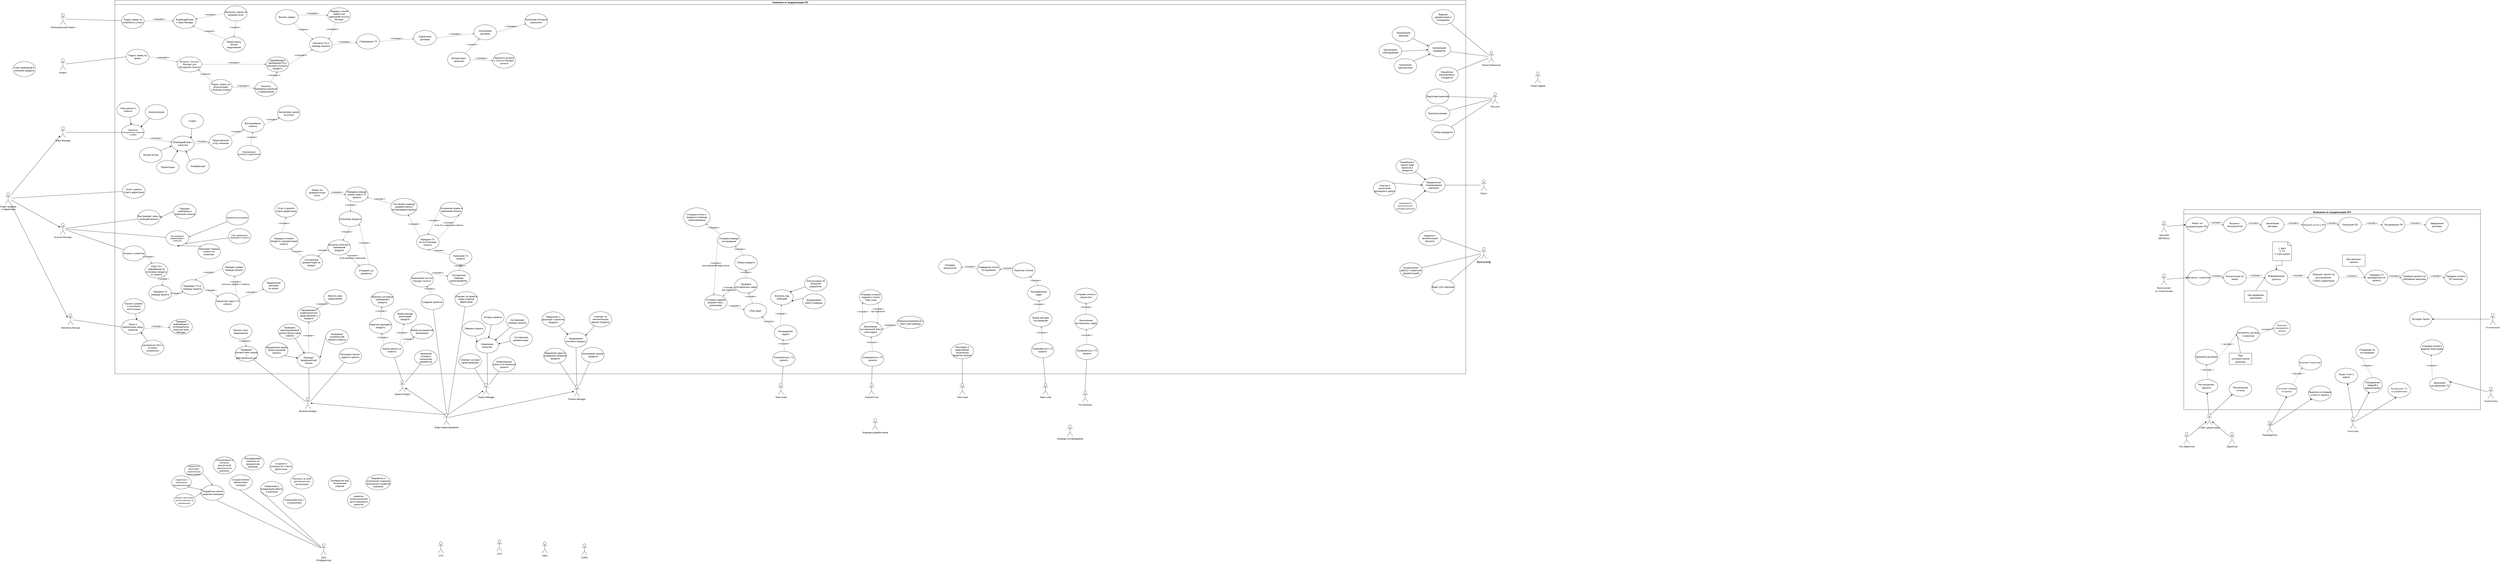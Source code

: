 <mxfile version="20.6.0" type="github">
  <diagram id="q-M6e1E9mZHze_OHQ8Zx" name="Страница 1">
    <mxGraphModel dx="7062" dy="3559" grid="1" gridSize="10" guides="1" tooltips="1" connect="1" arrows="1" fold="1" page="1" pageScale="1" pageWidth="1169" pageHeight="827" math="0" shadow="0">
      <root>
        <mxCell id="0" />
        <mxCell id="1" parent="0" />
        <mxCell id="guaCZs_cKu1_7_RgZMiv-1" value="Компания по модернизации ПО" style="swimlane;fontFamily=Comic Sans MS;fontSize=14;" parent="1" vertex="1">
          <mxGeometry x="8080" y="-340" width="1570" height="1060" as="geometry" />
        </mxCell>
        <mxCell id="guaCZs_cKu1_7_RgZMiv-38" value="Закрос на модернизацию ПО" style="ellipse;whiteSpace=wrap;html=1;fontFamily=Comic Sans MS;fontSize=14;" parent="guaCZs_cKu1_7_RgZMiv-1" vertex="1">
          <mxGeometry x="10" y="40" width="120" height="80" as="geometry" />
        </mxCell>
        <mxCell id="guaCZs_cKu1_7_RgZMiv-41" value="&amp;lt;&amp;lt;include&amp;gt;&amp;gt;" style="html=1;verticalAlign=bottom;labelBackgroundColor=none;endArrow=open;endFill=0;dashed=1;rounded=0;fontFamily=Comic Sans MS;fontSize=14;entryX=0;entryY=0.5;entryDx=0;entryDy=0;" parent="guaCZs_cKu1_7_RgZMiv-1" source="guaCZs_cKu1_7_RgZMiv-38" target="GUWoHe-Yc3RCBkC3415t-1" edge="1">
          <mxGeometry width="160" relative="1" as="geometry">
            <mxPoint x="230" y="419.5" as="sourcePoint" />
            <mxPoint x="290" y="240" as="targetPoint" />
          </mxGeometry>
        </mxCell>
        <mxCell id="guaCZs_cKu1_7_RgZMiv-42" value="Встреча с клиентом" style="ellipse;whiteSpace=wrap;html=1;fontFamily=Comic Sans MS;fontSize=14;" parent="guaCZs_cKu1_7_RgZMiv-1" vertex="1">
          <mxGeometry x="20" y="320" width="120" height="80" as="geometry" />
        </mxCell>
        <mxCell id="guaCZs_cKu1_7_RgZMiv-48" value="Передает проект на рассмотрение&amp;nbsp;&lt;br&gt;Совету директоров" style="ellipse;whiteSpace=wrap;html=1;fontFamily=Comic Sans MS;fontSize=14;" parent="guaCZs_cKu1_7_RgZMiv-1" vertex="1">
          <mxGeometry x="660" y="310" width="160" height="100" as="geometry" />
        </mxCell>
        <mxCell id="guaCZs_cKu1_7_RgZMiv-47" value="&amp;lt;&amp;lt;include&amp;gt;&amp;gt;" style="html=1;verticalAlign=bottom;labelBackgroundColor=none;endArrow=open;endFill=0;dashed=1;rounded=0;fontFamily=Comic Sans MS;fontSize=14;exitX=1;exitY=0.5;exitDx=0;exitDy=0;" parent="guaCZs_cKu1_7_RgZMiv-1" source="guaCZs_cKu1_7_RgZMiv-64" target="guaCZs_cKu1_7_RgZMiv-48" edge="1">
          <mxGeometry width="160" relative="1" as="geometry">
            <mxPoint x="370" y="700" as="sourcePoint" />
            <mxPoint x="230" y="650" as="targetPoint" />
          </mxGeometry>
        </mxCell>
        <mxCell id="guaCZs_cKu1_7_RgZMiv-56" value="Рассмотрение&amp;nbsp;&lt;br&gt;проекта" style="ellipse;whiteSpace=wrap;html=1;fontFamily=Comic Sans MS;fontSize=14;" parent="guaCZs_cKu1_7_RgZMiv-1" vertex="1">
          <mxGeometry x="60" y="900" width="120" height="70" as="geometry" />
        </mxCell>
        <mxCell id="guaCZs_cKu1_7_RgZMiv-58" value="Принятие решения" style="ellipse;whiteSpace=wrap;html=1;fontFamily=Comic Sans MS;fontSize=14;" parent="guaCZs_cKu1_7_RgZMiv-1" vertex="1">
          <mxGeometry x="60" y="740" width="120" height="80" as="geometry" />
        </mxCell>
        <mxCell id="guaCZs_cKu1_7_RgZMiv-57" value="&amp;lt;&amp;lt;include&amp;gt;&amp;gt;" style="html=1;verticalAlign=bottom;labelBackgroundColor=none;endArrow=open;endFill=0;dashed=1;rounded=0;fontFamily=Comic Sans MS;fontSize=14;entryX=0.5;entryY=1;entryDx=0;entryDy=0;exitX=0.564;exitY=0.01;exitDx=0;exitDy=0;exitPerimeter=0;" parent="guaCZs_cKu1_7_RgZMiv-1" source="guaCZs_cKu1_7_RgZMiv-56" target="guaCZs_cKu1_7_RgZMiv-58" edge="1">
          <mxGeometry width="160" relative="1" as="geometry">
            <mxPoint x="320" y="910" as="sourcePoint" />
            <mxPoint x="400" y="830" as="targetPoint" />
          </mxGeometry>
        </mxCell>
        <mxCell id="guaCZs_cKu1_7_RgZMiv-59" value="Заключить договор с клиентом" style="ellipse;whiteSpace=wrap;html=1;fontFamily=Comic Sans MS;fontSize=14;" parent="guaCZs_cKu1_7_RgZMiv-1" vertex="1">
          <mxGeometry x="280" y="620" width="120" height="80" as="geometry" />
        </mxCell>
        <mxCell id="guaCZs_cKu1_7_RgZMiv-60" value="&amp;lt;&amp;lt;include&amp;gt;&amp;gt;" style="html=1;verticalAlign=bottom;labelBackgroundColor=none;endArrow=open;endFill=0;dashed=1;rounded=0;fontFamily=Comic Sans MS;fontSize=14;exitX=1.018;exitY=0.6;exitDx=0;exitDy=0;exitPerimeter=0;entryX=0;entryY=0.5;entryDx=0;entryDy=0;" parent="guaCZs_cKu1_7_RgZMiv-1" source="guaCZs_cKu1_7_RgZMiv-58" target="guaCZs_cKu1_7_RgZMiv-59" edge="1">
          <mxGeometry width="160" relative="1" as="geometry">
            <mxPoint x="320" y="900" as="sourcePoint" />
            <mxPoint x="480" y="900" as="targetPoint" />
          </mxGeometry>
        </mxCell>
        <mxCell id="guaCZs_cKu1_7_RgZMiv-61" value="При положительном решении" style="rounded=0;whiteSpace=wrap;html=1;fontFamily=Comic Sans MS;fontSize=14;" parent="guaCZs_cKu1_7_RgZMiv-1" vertex="1">
          <mxGeometry x="240" y="760" width="120" height="60" as="geometry" />
        </mxCell>
        <mxCell id="guaCZs_cKu1_7_RgZMiv-64" value="Формирование проекта" style="ellipse;whiteSpace=wrap;html=1;fontFamily=Comic Sans MS;fontSize=14;" parent="guaCZs_cKu1_7_RgZMiv-1" vertex="1">
          <mxGeometry x="430" y="320" width="120" height="80" as="geometry" />
        </mxCell>
        <mxCell id="guaCZs_cKu1_7_RgZMiv-63" value="&amp;lt;&amp;lt;include&amp;gt;&amp;gt;" style="html=1;verticalAlign=bottom;labelBackgroundColor=none;endArrow=open;endFill=0;dashed=1;rounded=0;fontFamily=Comic Sans MS;fontSize=14;entryX=0;entryY=0.5;entryDx=0;entryDy=0;exitX=1;exitY=0.5;exitDx=0;exitDy=0;" parent="guaCZs_cKu1_7_RgZMiv-1" source="jWmoQ8qqTmjfDzAK_sgd-14" target="guaCZs_cKu1_7_RgZMiv-64" edge="1">
          <mxGeometry width="160" relative="1" as="geometry">
            <mxPoint x="310" y="520" as="sourcePoint" />
            <mxPoint x="560" y="490" as="targetPoint" />
          </mxGeometry>
        </mxCell>
        <mxCell id="SjGMKWaWHkdXfCxdrCQ1-6" value="Назначает руководителя проекта" style="ellipse;whiteSpace=wrap;html=1;fontFamily=Comic Sans MS;" parent="guaCZs_cKu1_7_RgZMiv-1" vertex="1">
          <mxGeometry x="475" y="590" width="90" height="74" as="geometry" />
        </mxCell>
        <mxCell id="SjGMKWaWHkdXfCxdrCQ1-8" value="Составляет команду по проекту" style="ellipse;whiteSpace=wrap;html=1;fontFamily=Comic Sans MS;" parent="guaCZs_cKu1_7_RgZMiv-1" vertex="1">
          <mxGeometry x="490" y="920" width="110" height="70" as="geometry" />
        </mxCell>
        <mxCell id="SjGMKWaWHkdXfCxdrCQ1-11" value="Назначает TeamLeader" style="ellipse;whiteSpace=wrap;html=1;fontFamily=Comic Sans MS;" parent="guaCZs_cKu1_7_RgZMiv-1" vertex="1">
          <mxGeometry x="609" y="770" width="120" height="80" as="geometry" />
        </mxCell>
        <mxCell id="SjGMKWaWHkdXfCxdrCQ1-10" value="&amp;lt;&amp;lt;include&amp;gt;&amp;gt;" style="html=1;verticalAlign=bottom;labelBackgroundColor=none;endArrow=open;endFill=0;dashed=1;rounded=0;fontFamily=Comic Sans MS;fontSize=14;exitX=0.797;exitY=0.026;exitDx=0;exitDy=0;exitPerimeter=0;entryX=0;entryY=1;entryDx=0;entryDy=0;" parent="guaCZs_cKu1_7_RgZMiv-1" source="SjGMKWaWHkdXfCxdrCQ1-8" target="SjGMKWaWHkdXfCxdrCQ1-11" edge="1">
          <mxGeometry width="160" relative="1" as="geometry">
            <mxPoint x="530" y="930" as="sourcePoint" />
            <mxPoint x="770" y="880" as="targetPoint" />
          </mxGeometry>
        </mxCell>
        <mxCell id="SjGMKWaWHkdXfCxdrCQ1-14" value="Распределяет ТЗ&amp;nbsp;&lt;br&gt;по разработчика" style="ellipse;whiteSpace=wrap;html=1;fontFamily=Comic Sans MS;" parent="guaCZs_cKu1_7_RgZMiv-1" vertex="1">
          <mxGeometry x="1080" y="915" width="120" height="80" as="geometry" />
        </mxCell>
        <mxCell id="SjGMKWaWHkdXfCxdrCQ1-20" value="Передать доступ к ПО" style="ellipse;whiteSpace=wrap;html=1;fontFamily=Comic Sans MS;" parent="guaCZs_cKu1_7_RgZMiv-1" vertex="1">
          <mxGeometry x="630" y="40" width="120" height="80" as="geometry" />
        </mxCell>
        <mxCell id="jWmoQ8qqTmjfDzAK_sgd-4" value="Объединение заданий в единый проект" style="ellipse;whiteSpace=wrap;html=1;" parent="guaCZs_cKu1_7_RgZMiv-1" vertex="1">
          <mxGeometry x="950" y="890" width="100" height="80" as="geometry" />
        </mxCell>
        <mxCell id="jWmoQ8qqTmjfDzAK_sgd-8" value="Принятие и отправка отчета от проекте" style="ellipse;whiteSpace=wrap;html=1;" parent="guaCZs_cKu1_7_RgZMiv-1" vertex="1">
          <mxGeometry x="660" y="934" width="120" height="80" as="geometry" />
        </mxCell>
        <mxCell id="jWmoQ8qqTmjfDzAK_sgd-13" value="При одобрении заказчиком" style="rounded=0;whiteSpace=wrap;html=1;" parent="guaCZs_cKu1_7_RgZMiv-1" vertex="1">
          <mxGeometry x="320" y="430" width="120" height="60" as="geometry" />
        </mxCell>
        <mxCell id="jWmoQ8qqTmjfDzAK_sgd-14" value="Консультация по заказу" style="ellipse;whiteSpace=wrap;html=1;" parent="guaCZs_cKu1_7_RgZMiv-1" vertex="1">
          <mxGeometry x="210" y="320" width="120" height="80" as="geometry" />
        </mxCell>
        <mxCell id="jWmoQ8qqTmjfDzAK_sgd-15" value="&amp;lt;&amp;lt;include&amp;gt;&amp;gt;" style="html=1;verticalAlign=bottom;labelBackgroundColor=none;endArrow=open;endFill=0;dashed=1;rounded=0;exitX=1;exitY=0.5;exitDx=0;exitDy=0;entryX=0;entryY=0.5;entryDx=0;entryDy=0;" parent="guaCZs_cKu1_7_RgZMiv-1" source="guaCZs_cKu1_7_RgZMiv-42" target="jWmoQ8qqTmjfDzAK_sgd-14" edge="1">
          <mxGeometry width="160" relative="1" as="geometry">
            <mxPoint x="450" y="710" as="sourcePoint" />
            <mxPoint x="610" y="710" as="targetPoint" />
          </mxGeometry>
        </mxCell>
        <mxCell id="jWmoQ8qqTmjfDzAK_sgd-16" value="" style="endArrow=none;html=1;rounded=0;exitX=0.5;exitY=0;exitDx=0;exitDy=0;entryX=0;entryY=0.5;entryDx=0;entryDy=0;" parent="guaCZs_cKu1_7_RgZMiv-1" source="jWmoQ8qqTmjfDzAK_sgd-13" target="guaCZs_cKu1_7_RgZMiv-64" edge="1">
          <mxGeometry width="50" height="50" relative="1" as="geometry">
            <mxPoint x="500" y="750" as="sourcePoint" />
            <mxPoint x="550" y="700" as="targetPoint" />
          </mxGeometry>
        </mxCell>
        <mxCell id="jWmoQ8qqTmjfDzAK_sgd-18" style="edgeStyle=orthogonalEdgeStyle;rounded=0;orthogonalLoop=1;jettySize=auto;html=1;" parent="guaCZs_cKu1_7_RgZMiv-1" source="jWmoQ8qqTmjfDzAK_sgd-17" target="guaCZs_cKu1_7_RgZMiv-64" edge="1">
          <mxGeometry relative="1" as="geometry" />
        </mxCell>
        <mxCell id="jWmoQ8qqTmjfDzAK_sgd-17" value="1. ФИО&lt;br&gt;2. ТЗ&lt;br&gt;3. Срок заказа" style="shape=note;size=20;whiteSpace=wrap;html=1;" parent="guaCZs_cKu1_7_RgZMiv-1" vertex="1">
          <mxGeometry x="470" y="170" width="100" height="100" as="geometry" />
        </mxCell>
        <mxCell id="GUWoHe-Yc3RCBkC3415t-1" value="Встреча с консультантом" style="ellipse;whiteSpace=wrap;html=1;" parent="guaCZs_cKu1_7_RgZMiv-1" vertex="1">
          <mxGeometry x="210" y="40" width="120" height="80" as="geometry" />
        </mxCell>
        <mxCell id="GUWoHe-Yc3RCBkC3415t-2" value="&amp;lt;&amp;lt;include&amp;gt;&amp;gt;" style="html=1;verticalAlign=bottom;labelBackgroundColor=none;endArrow=open;endFill=0;dashed=1;rounded=0;exitX=1;exitY=0.5;exitDx=0;exitDy=0;entryX=0;entryY=0.5;entryDx=0;entryDy=0;" parent="guaCZs_cKu1_7_RgZMiv-1" source="GUWoHe-Yc3RCBkC3415t-1" target="GUWoHe-Yc3RCBkC3415t-3" edge="1">
          <mxGeometry width="160" relative="1" as="geometry">
            <mxPoint x="450" y="200" as="sourcePoint" />
            <mxPoint x="540" y="190" as="targetPoint" />
          </mxGeometry>
        </mxCell>
        <mxCell id="GUWoHe-Yc3RCBkC3415t-3" value="Заключение договора" style="ellipse;whiteSpace=wrap;html=1;" parent="guaCZs_cKu1_7_RgZMiv-1" vertex="1">
          <mxGeometry x="410" y="40" width="120" height="80" as="geometry" />
        </mxCell>
        <mxCell id="guaCZs_cKu1_7_RgZMiv-62" value="" style="endArrow=none;html=1;rounded=0;fontFamily=Comic Sans MS;fontSize=14;exitX=0.5;exitY=0;exitDx=0;exitDy=0;entryX=0;entryY=0.5;entryDx=0;entryDy=0;" parent="guaCZs_cKu1_7_RgZMiv-1" source="guaCZs_cKu1_7_RgZMiv-61" target="guaCZs_cKu1_7_RgZMiv-59" edge="1">
          <mxGeometry width="50" height="50" relative="1" as="geometry">
            <mxPoint x="450" y="870" as="sourcePoint" />
            <mxPoint x="450" y="800" as="targetPoint" />
          </mxGeometry>
        </mxCell>
        <mxCell id="GUWoHe-Yc3RCBkC3415t-7" value="Передача ТЗ&lt;br&gt;руководителю по проекту" style="ellipse;whiteSpace=wrap;html=1;" parent="guaCZs_cKu1_7_RgZMiv-1" vertex="1">
          <mxGeometry x="960" y="320" width="120" height="80" as="geometry" />
        </mxCell>
        <mxCell id="GUWoHe-Yc3RCBkC3415t-5" value="&amp;lt;&amp;lt;include&amp;gt;&amp;gt;" style="html=1;verticalAlign=bottom;labelBackgroundColor=none;endArrow=open;endFill=0;dashed=1;rounded=0;entryX=0;entryY=0.5;entryDx=0;entryDy=0;exitX=1;exitY=0.5;exitDx=0;exitDy=0;" parent="guaCZs_cKu1_7_RgZMiv-1" source="guaCZs_cKu1_7_RgZMiv-48" target="GUWoHe-Yc3RCBkC3415t-7" edge="1">
          <mxGeometry width="160" relative="1" as="geometry">
            <mxPoint x="120" y="600" as="sourcePoint" />
            <mxPoint x="280" y="600" as="targetPoint" />
          </mxGeometry>
        </mxCell>
        <mxCell id="GUWoHe-Yc3RCBkC3415t-9" value="При принятии&amp;nbsp; проекта" style="rounded=0;whiteSpace=wrap;html=1;" parent="guaCZs_cKu1_7_RgZMiv-1" vertex="1">
          <mxGeometry x="840" y="240" width="120" height="60" as="geometry" />
        </mxCell>
        <mxCell id="GUWoHe-Yc3RCBkC3415t-8" value="" style="endArrow=none;html=1;rounded=0;exitX=0;exitY=0.5;exitDx=0;exitDy=0;" parent="guaCZs_cKu1_7_RgZMiv-1" source="GUWoHe-Yc3RCBkC3415t-7" target="GUWoHe-Yc3RCBkC3415t-9" edge="1">
          <mxGeometry width="50" height="50" relative="1" as="geometry">
            <mxPoint x="870" y="400" as="sourcePoint" />
            <mxPoint x="540" y="430" as="targetPoint" />
          </mxGeometry>
        </mxCell>
        <mxCell id="GUWoHe-Yc3RCBkC3415t-10" value="&amp;lt;&amp;lt;include&amp;gt;&amp;gt;" style="html=1;verticalAlign=bottom;labelBackgroundColor=none;endArrow=open;endFill=0;dashed=1;rounded=0;exitX=1;exitY=0.5;exitDx=0;exitDy=0;entryX=0;entryY=0.5;entryDx=0;entryDy=0;" parent="guaCZs_cKu1_7_RgZMiv-1" source="GUWoHe-Yc3RCBkC3415t-3" target="SjGMKWaWHkdXfCxdrCQ1-20" edge="1">
          <mxGeometry width="160" relative="1" as="geometry">
            <mxPoint x="260" y="340" as="sourcePoint" />
            <mxPoint x="420" y="340" as="targetPoint" />
          </mxGeometry>
        </mxCell>
        <mxCell id="SzfnKehImvkE5uTHRfjH-2" value="Получение ПО" style="ellipse;whiteSpace=wrap;html=1;" parent="guaCZs_cKu1_7_RgZMiv-1" vertex="1">
          <mxGeometry x="820" y="40" width="120" height="80" as="geometry" />
        </mxCell>
        <mxCell id="SzfnKehImvkE5uTHRfjH-1" value="&amp;lt;&amp;lt;include&amp;gt;&amp;gt;" style="html=1;verticalAlign=bottom;labelBackgroundColor=none;endArrow=open;endFill=0;dashed=1;rounded=0;exitX=1;exitY=0.5;exitDx=0;exitDy=0;entryX=0;entryY=0.5;entryDx=0;entryDy=0;" parent="guaCZs_cKu1_7_RgZMiv-1" source="SjGMKWaWHkdXfCxdrCQ1-20" target="SzfnKehImvkE5uTHRfjH-2" edge="1">
          <mxGeometry width="160" relative="1" as="geometry">
            <mxPoint x="540" y="350" as="sourcePoint" />
            <mxPoint x="820" y="80" as="targetPoint" />
          </mxGeometry>
        </mxCell>
        <mxCell id="SzfnKehImvkE5uTHRfjH-4" value="Тестирование ПО" style="ellipse;whiteSpace=wrap;html=1;" parent="guaCZs_cKu1_7_RgZMiv-1" vertex="1">
          <mxGeometry x="1050" y="40" width="120" height="80" as="geometry" />
        </mxCell>
        <mxCell id="SzfnKehImvkE5uTHRfjH-3" value="&amp;lt;&amp;lt;include&amp;gt;&amp;gt;" style="html=1;verticalAlign=bottom;labelBackgroundColor=none;endArrow=open;endFill=0;dashed=1;rounded=0;exitX=1;exitY=0.5;exitDx=0;exitDy=0;entryX=0;entryY=0.5;entryDx=0;entryDy=0;" parent="guaCZs_cKu1_7_RgZMiv-1" source="SzfnKehImvkE5uTHRfjH-2" target="SzfnKehImvkE5uTHRfjH-4" edge="1">
          <mxGeometry width="160" relative="1" as="geometry">
            <mxPoint x="540" y="350" as="sourcePoint" />
            <mxPoint x="1030" y="80" as="targetPoint" />
          </mxGeometry>
        </mxCell>
        <mxCell id="SzfnKehImvkE5uTHRfjH-6" value="Завершение договора" style="ellipse;whiteSpace=wrap;html=1;" parent="guaCZs_cKu1_7_RgZMiv-1" vertex="1">
          <mxGeometry x="1280" y="40" width="120" height="80" as="geometry" />
        </mxCell>
        <mxCell id="SzfnKehImvkE5uTHRfjH-7" value="&amp;lt;&amp;lt;include&amp;gt;&amp;gt;" style="html=1;verticalAlign=bottom;labelBackgroundColor=none;endArrow=open;endFill=0;dashed=1;rounded=0;exitX=1;exitY=0.5;exitDx=0;exitDy=0;entryX=0;entryY=0.5;entryDx=0;entryDy=0;" parent="guaCZs_cKu1_7_RgZMiv-1" source="SzfnKehImvkE5uTHRfjH-4" target="SzfnKehImvkE5uTHRfjH-6" edge="1">
          <mxGeometry width="160" relative="1" as="geometry">
            <mxPoint x="1090" y="340" as="sourcePoint" />
            <mxPoint x="1250" y="340" as="targetPoint" />
          </mxGeometry>
        </mxCell>
        <mxCell id="SzfnKehImvkE5uTHRfjH-9" value="Проверка проекта на требования заказчика" style="ellipse;whiteSpace=wrap;html=1;" parent="guaCZs_cKu1_7_RgZMiv-1" vertex="1">
          <mxGeometry x="1150" y="320" width="140" height="80" as="geometry" />
        </mxCell>
        <mxCell id="SzfnKehImvkE5uTHRfjH-10" value="&amp;lt;&amp;lt;include&amp;gt;&amp;gt;" style="html=1;verticalAlign=bottom;labelBackgroundColor=none;endArrow=open;endFill=0;dashed=1;rounded=0;exitX=1;exitY=0.5;exitDx=0;exitDy=0;entryX=0;entryY=0.5;entryDx=0;entryDy=0;" parent="guaCZs_cKu1_7_RgZMiv-1" source="GUWoHe-Yc3RCBkC3415t-7" target="SzfnKehImvkE5uTHRfjH-9" edge="1">
          <mxGeometry width="160" relative="1" as="geometry">
            <mxPoint x="930" y="490" as="sourcePoint" />
            <mxPoint x="1090" y="490" as="targetPoint" />
          </mxGeometry>
        </mxCell>
        <mxCell id="SzfnKehImvkE5uTHRfjH-11" value="Передача готового ПО заказчику" style="ellipse;whiteSpace=wrap;html=1;" parent="guaCZs_cKu1_7_RgZMiv-1" vertex="1">
          <mxGeometry x="1380" y="320" width="120" height="80" as="geometry" />
        </mxCell>
        <mxCell id="SzfnKehImvkE5uTHRfjH-12" value="&amp;lt;&amp;lt;include&amp;gt;&amp;gt;" style="html=1;verticalAlign=bottom;labelBackgroundColor=none;endArrow=open;endFill=0;dashed=1;rounded=0;exitX=1;exitY=0.5;exitDx=0;exitDy=0;entryX=0;entryY=0.5;entryDx=0;entryDy=0;" parent="guaCZs_cKu1_7_RgZMiv-1" source="SzfnKehImvkE5uTHRfjH-9" target="SzfnKehImvkE5uTHRfjH-11" edge="1">
          <mxGeometry width="160" relative="1" as="geometry">
            <mxPoint x="930" y="480" as="sourcePoint" />
            <mxPoint x="1090" y="480" as="targetPoint" />
          </mxGeometry>
        </mxCell>
        <mxCell id="SzfnKehImvkE5uTHRfjH-13" value="&amp;lt;&amp;lt;include&amp;gt;&amp;gt;" style="html=1;verticalAlign=bottom;labelBackgroundColor=none;endArrow=open;endFill=0;dashed=1;rounded=0;exitX=1;exitY=0.5;exitDx=0;exitDy=0;entryX=0;entryY=0.5;entryDx=0;entryDy=0;" parent="guaCZs_cKu1_7_RgZMiv-1" source="guaCZs_cKu1_7_RgZMiv-59" target="SjGMKWaWHkdXfCxdrCQ1-6" edge="1">
          <mxGeometry width="160" relative="1" as="geometry">
            <mxPoint x="370" y="890" as="sourcePoint" />
            <mxPoint x="530" y="890" as="targetPoint" />
          </mxGeometry>
        </mxCell>
        <mxCell id="SzfnKehImvkE5uTHRfjH-15" value="Рассмотрение отчетов" style="ellipse;whiteSpace=wrap;html=1;" parent="guaCZs_cKu1_7_RgZMiv-1" vertex="1">
          <mxGeometry x="240.0" y="910" width="120" height="80" as="geometry" />
        </mxCell>
        <mxCell id="jWmoQ8qqTmjfDzAK_sgd-1" value="Выполняет поставленные ТЗ" style="ellipse;whiteSpace=wrap;html=1;" parent="guaCZs_cKu1_7_RgZMiv-1" vertex="1">
          <mxGeometry x="1300" y="890" width="110" height="70" as="geometry" />
        </mxCell>
        <mxCell id="SzfnKehImvkE5uTHRfjH-20" value="Пишет отчет о работе" style="ellipse;whiteSpace=wrap;html=1;" parent="guaCZs_cKu1_7_RgZMiv-1" vertex="1">
          <mxGeometry x="800" y="840.0" width="120" height="80" as="geometry" />
        </mxCell>
        <mxCell id="SzfnKehImvkE5uTHRfjH-19" value="&amp;lt;&amp;lt;include&amp;gt;&amp;gt;" style="html=1;verticalAlign=bottom;labelBackgroundColor=none;endArrow=open;endFill=0;dashed=1;rounded=0;exitX=0.5;exitY=0;exitDx=0;exitDy=0;entryX=0.25;entryY=0.875;entryDx=0;entryDy=0;entryPerimeter=0;" parent="guaCZs_cKu1_7_RgZMiv-1" source="jWmoQ8qqTmjfDzAK_sgd-4" target="SzfnKehImvkE5uTHRfjH-23" edge="1">
          <mxGeometry width="160" relative="1" as="geometry">
            <mxPoint x="1320" y="880" as="sourcePoint" />
            <mxPoint x="910" y="790" as="targetPoint" />
          </mxGeometry>
        </mxCell>
        <mxCell id="SzfnKehImvkE5uTHRfjH-22" value="Отправка готового задания TeamLeader" style="ellipse;whiteSpace=wrap;html=1;" parent="guaCZs_cKu1_7_RgZMiv-1" vertex="1">
          <mxGeometry x="1254" y="690" width="120" height="80" as="geometry" />
        </mxCell>
        <mxCell id="SzfnKehImvkE5uTHRfjH-21" value="&amp;lt;&amp;lt;include&amp;gt;&amp;gt;" style="html=1;verticalAlign=bottom;labelBackgroundColor=none;endArrow=open;endFill=0;dashed=1;rounded=0;exitX=0;exitY=0;exitDx=0;exitDy=0;entryX=0.46;entryY=0.992;entryDx=0;entryDy=0;entryPerimeter=0;" parent="guaCZs_cKu1_7_RgZMiv-1" source="jWmoQ8qqTmjfDzAK_sgd-1" target="SzfnKehImvkE5uTHRfjH-22" edge="1">
          <mxGeometry width="160" relative="1" as="geometry">
            <mxPoint x="1320" y="870" as="sourcePoint" />
            <mxPoint x="1280" y="820" as="targetPoint" />
          </mxGeometry>
        </mxCell>
        <mxCell id="jWmoQ8qqTmjfDzAK_sgd-6" value="Тестирует проект" style="ellipse;whiteSpace=wrap;html=1;" parent="guaCZs_cKu1_7_RgZMiv-1" vertex="1">
          <mxGeometry x="1194" y="540" width="120" height="80" as="geometry" />
        </mxCell>
        <mxCell id="SzfnKehImvkE5uTHRfjH-23" value="Отправляет на тестирование" style="ellipse;whiteSpace=wrap;html=1;" parent="guaCZs_cKu1_7_RgZMiv-1" vertex="1">
          <mxGeometry x="910" y="710" width="120" height="80" as="geometry" />
        </mxCell>
        <mxCell id="guaCZs_cKu1_7_RgZMiv-37" value="Заказчик&lt;br&gt;(BIGBoss)" style="shape=umlActor;verticalLabelPosition=bottom;verticalAlign=top;html=1;outlineConnect=0;fontFamily=Comic Sans MS;fontSize=14;labelBackgroundColor=none;" parent="1" vertex="1">
          <mxGeometry x="7960" y="-280" width="30" height="60" as="geometry" />
        </mxCell>
        <mxCell id="guaCZs_cKu1_7_RgZMiv-39" value="" style="endArrow=classic;html=1;rounded=0;fontFamily=Comic Sans MS;fontSize=14;entryX=0;entryY=0.5;entryDx=0;entryDy=0;" parent="1" source="guaCZs_cKu1_7_RgZMiv-37" target="guaCZs_cKu1_7_RgZMiv-38" edge="1">
          <mxGeometry width="50" height="50" relative="1" as="geometry">
            <mxPoint x="8430" y="120" as="sourcePoint" />
            <mxPoint x="8480" y="70" as="targetPoint" />
          </mxGeometry>
        </mxCell>
        <mxCell id="guaCZs_cKu1_7_RgZMiv-44" value="Консультант&lt;br&gt;по технологиям" style="shape=umlActor;verticalLabelPosition=bottom;verticalAlign=top;html=1;outlineConnect=0;fontFamily=Comic Sans MS;fontSize=14;" parent="1" vertex="1">
          <mxGeometry x="7960" width="30" height="60" as="geometry" />
        </mxCell>
        <mxCell id="guaCZs_cKu1_7_RgZMiv-45" value="" style="endArrow=classic;html=1;rounded=0;fontFamily=Comic Sans MS;fontSize=14;entryX=0;entryY=0.5;entryDx=0;entryDy=0;" parent="1" source="guaCZs_cKu1_7_RgZMiv-44" target="guaCZs_cKu1_7_RgZMiv-42" edge="1">
          <mxGeometry width="50" height="50" relative="1" as="geometry">
            <mxPoint x="8540" y="370" as="sourcePoint" />
            <mxPoint x="8120" y="360" as="targetPoint" />
          </mxGeometry>
        </mxCell>
        <mxCell id="guaCZs_cKu1_7_RgZMiv-49" value="Директор" style="shape=umlActor;verticalLabelPosition=bottom;verticalAlign=top;html=1;outlineConnect=0;fontFamily=Comic Sans MS;fontSize=14;" parent="1" vertex="1">
          <mxGeometry x="8320" y="840" width="30" height="60" as="geometry" />
        </mxCell>
        <mxCell id="guaCZs_cKu1_7_RgZMiv-50" value="Ген-Директор" style="shape=umlActor;verticalLabelPosition=bottom;verticalAlign=top;html=1;outlineConnect=0;fontFamily=Comic Sans MS;fontSize=14;" parent="1" vertex="1">
          <mxGeometry x="8080" y="840" width="30" height="60" as="geometry" />
        </mxCell>
        <mxCell id="guaCZs_cKu1_7_RgZMiv-51" value="Совет директоров" style="shape=umlActor;verticalLabelPosition=bottom;verticalAlign=top;html=1;outlineConnect=0;fontFamily=Comic Sans MS;fontSize=14;" parent="1" vertex="1">
          <mxGeometry x="8200" y="740" width="30" height="60" as="geometry" />
        </mxCell>
        <mxCell id="guaCZs_cKu1_7_RgZMiv-52" value="" style="endArrow=classic;html=1;rounded=0;fontFamily=Comic Sans MS;fontSize=14;" parent="1" source="guaCZs_cKu1_7_RgZMiv-50" target="guaCZs_cKu1_7_RgZMiv-51" edge="1">
          <mxGeometry width="50" height="50" relative="1" as="geometry">
            <mxPoint x="8520" y="760" as="sourcePoint" />
            <mxPoint x="8570" y="710" as="targetPoint" />
          </mxGeometry>
        </mxCell>
        <mxCell id="guaCZs_cKu1_7_RgZMiv-53" value="" style="endArrow=classic;html=1;rounded=0;fontFamily=Comic Sans MS;fontSize=14;exitX=0;exitY=0.333;exitDx=0;exitDy=0;exitPerimeter=0;" parent="1" source="guaCZs_cKu1_7_RgZMiv-49" target="guaCZs_cKu1_7_RgZMiv-51" edge="1">
          <mxGeometry width="50" height="50" relative="1" as="geometry">
            <mxPoint x="8520" y="760" as="sourcePoint" />
            <mxPoint x="8570" y="710" as="targetPoint" />
          </mxGeometry>
        </mxCell>
        <mxCell id="guaCZs_cKu1_7_RgZMiv-55" value="" style="endArrow=classic;html=1;rounded=0;fontFamily=Comic Sans MS;fontSize=14;" parent="1" source="guaCZs_cKu1_7_RgZMiv-51" target="guaCZs_cKu1_7_RgZMiv-56" edge="1">
          <mxGeometry width="50" height="50" relative="1" as="geometry">
            <mxPoint x="8450" y="800" as="sourcePoint" />
            <mxPoint x="8440" y="660" as="targetPoint" />
          </mxGeometry>
        </mxCell>
        <mxCell id="SjGMKWaWHkdXfCxdrCQ1-5" value="Руководитель" style="shape=umlActor;verticalLabelPosition=bottom;verticalAlign=top;html=1;outlineConnect=0;" parent="1" vertex="1">
          <mxGeometry x="8520" y="780" width="30" height="60" as="geometry" />
        </mxCell>
        <mxCell id="SjGMKWaWHkdXfCxdrCQ1-9" value="" style="endArrow=classic;html=1;rounded=0;fontFamily=Comic Sans MS;exitX=0.5;exitY=0.5;exitDx=0;exitDy=0;exitPerimeter=0;entryX=0.5;entryY=1;entryDx=0;entryDy=0;" parent="1" source="SjGMKWaWHkdXfCxdrCQ1-5" target="SjGMKWaWHkdXfCxdrCQ1-8" edge="1">
          <mxGeometry width="50" height="50" relative="1" as="geometry">
            <mxPoint x="8680" y="650" as="sourcePoint" />
            <mxPoint x="8730" y="600" as="targetPoint" />
          </mxGeometry>
        </mxCell>
        <mxCell id="SjGMKWaWHkdXfCxdrCQ1-12" value="Разработчики" style="shape=umlActor;verticalLabelPosition=bottom;verticalAlign=top;html=1;outlineConnect=0;fontFamily=Comic Sans MS;" parent="1" vertex="1">
          <mxGeometry x="9690" y="600" width="30" height="60" as="geometry" />
        </mxCell>
        <mxCell id="SjGMKWaWHkdXfCxdrCQ1-13" value="TeamLeader" style="shape=umlActor;verticalLabelPosition=bottom;verticalAlign=top;html=1;outlineConnect=0;fontFamily=Comic Sans MS;" parent="1" vertex="1">
          <mxGeometry x="8960" y="760" width="30" height="60" as="geometry" />
        </mxCell>
        <mxCell id="SjGMKWaWHkdXfCxdrCQ1-17" value="" style="endArrow=classic;html=1;rounded=0;fontFamily=Comic Sans MS;entryX=0.377;entryY=0.988;entryDx=0;entryDy=0;entryPerimeter=0;" parent="1" source="SjGMKWaWHkdXfCxdrCQ1-13" target="SjGMKWaWHkdXfCxdrCQ1-14" edge="1">
          <mxGeometry width="50" height="50" relative="1" as="geometry">
            <mxPoint x="8680" y="480" as="sourcePoint" />
            <mxPoint x="8730" y="430" as="targetPoint" />
          </mxGeometry>
        </mxCell>
        <mxCell id="SjGMKWaWHkdXfCxdrCQ1-18" value="Тестировщики" style="shape=umlActor;verticalLabelPosition=bottom;verticalAlign=top;html=1;outlineConnect=0;fontFamily=Comic Sans MS;" parent="1" vertex="1">
          <mxGeometry x="9700" y="210" width="30" height="60" as="geometry" />
        </mxCell>
        <mxCell id="jWmoQ8qqTmjfDzAK_sgd-2" value="" style="endArrow=classic;html=1;rounded=0;entryX=0.975;entryY=0.313;entryDx=0;entryDy=0;entryPerimeter=0;" parent="1" source="SjGMKWaWHkdXfCxdrCQ1-12" target="jWmoQ8qqTmjfDzAK_sgd-1" edge="1">
          <mxGeometry width="50" height="50" relative="1" as="geometry">
            <mxPoint x="9090" y="490" as="sourcePoint" />
            <mxPoint x="9140" y="440" as="targetPoint" />
          </mxGeometry>
        </mxCell>
        <mxCell id="jWmoQ8qqTmjfDzAK_sgd-5" value="" style="endArrow=classic;html=1;rounded=0;" parent="1" source="SjGMKWaWHkdXfCxdrCQ1-18" target="jWmoQ8qqTmjfDzAK_sgd-6" edge="1">
          <mxGeometry width="50" height="50" relative="1" as="geometry">
            <mxPoint x="9090" y="110" as="sourcePoint" />
            <mxPoint x="9230" y="-120" as="targetPoint" />
          </mxGeometry>
        </mxCell>
        <mxCell id="SzfnKehImvkE5uTHRfjH-16" value="" style="endArrow=classic;html=1;rounded=0;exitX=0.75;exitY=0.1;exitDx=0;exitDy=0;exitPerimeter=0;entryX=0;entryY=1;entryDx=0;entryDy=0;" parent="1" source="guaCZs_cKu1_7_RgZMiv-51" target="SzfnKehImvkE5uTHRfjH-15" edge="1">
          <mxGeometry width="50" height="50" relative="1" as="geometry">
            <mxPoint x="8500" y="430" as="sourcePoint" />
            <mxPoint x="8550" y="380" as="targetPoint" />
          </mxGeometry>
        </mxCell>
        <mxCell id="SzfnKehImvkE5uTHRfjH-17" value="" style="endArrow=classic;html=1;rounded=0;" parent="1" source="SjGMKWaWHkdXfCxdrCQ1-5" target="jWmoQ8qqTmjfDzAK_sgd-8" edge="1">
          <mxGeometry width="50" height="50" relative="1" as="geometry">
            <mxPoint x="8750" y="580" as="sourcePoint" />
            <mxPoint x="8760" y="640" as="targetPoint" />
          </mxGeometry>
        </mxCell>
        <mxCell id="SzfnKehImvkE5uTHRfjH-18" value="" style="endArrow=classic;html=1;rounded=0;" parent="1" source="SjGMKWaWHkdXfCxdrCQ1-13" target="jWmoQ8qqTmjfDzAK_sgd-4" edge="1">
          <mxGeometry width="50" height="50" relative="1" as="geometry">
            <mxPoint x="8940" y="600" as="sourcePoint" />
            <mxPoint x="8975" y="620" as="targetPoint" />
          </mxGeometry>
        </mxCell>
        <mxCell id="SzfnKehImvkE5uTHRfjH-24" value="" style="endArrow=classic;html=1;rounded=0;exitX=0.5;exitY=0;exitDx=0;exitDy=0;exitPerimeter=0;" parent="1" source="SjGMKWaWHkdXfCxdrCQ1-13" target="SzfnKehImvkE5uTHRfjH-20" edge="1">
          <mxGeometry width="50" height="50" relative="1" as="geometry">
            <mxPoint x="9030" y="540" as="sourcePoint" />
            <mxPoint x="9080" y="490" as="targetPoint" />
          </mxGeometry>
        </mxCell>
        <mxCell id="4A9F8sgdERrpIYho22bt-1" value="Компания по модернизации ПО" style="swimlane;whiteSpace=wrap;html=1;" parent="1" vertex="1">
          <mxGeometry x="-2870" y="-1450" width="7150" height="1980" as="geometry" />
        </mxCell>
        <mxCell id="4A9F8sgdERrpIYho22bt-57" value="Подать заявку на проект" style="ellipse;whiteSpace=wrap;html=1;fontFamily=Helvetica;fontSize=12;" parent="4A9F8sgdERrpIYho22bt-1" vertex="1">
          <mxGeometry x="60" y="260" width="120" height="80" as="geometry" />
        </mxCell>
        <mxCell id="4A9F8sgdERrpIYho22bt-60" value="&lt;div style=&quot;text-align: center;&quot;&gt;&lt;span style=&quot;color: rgb(24, 24, 24); text-align: start; background-color: rgb(255, 255, 255);&quot;&gt;Встреча с Account Manager для обсуждения проекта&lt;/span&gt;&lt;/div&gt;" style="ellipse;whiteSpace=wrap;html=1;fontFamily=Helvetica;fontSize=12;" parent="4A9F8sgdERrpIYho22bt-1" vertex="1">
          <mxGeometry x="330" y="300" width="130" height="80" as="geometry" />
        </mxCell>
        <mxCell id="4A9F8sgdERrpIYho22bt-59" value="&amp;lt;&amp;lt;include&amp;gt;&amp;gt;" style="html=1;verticalAlign=bottom;labelBackgroundColor=none;endArrow=open;endFill=0;dashed=1;rounded=0;fontFamily=Helvetica;fontSize=12;exitX=1;exitY=0.5;exitDx=0;exitDy=0;entryX=0.006;entryY=0.331;entryDx=0;entryDy=0;entryPerimeter=0;" parent="4A9F8sgdERrpIYho22bt-1" source="4A9F8sgdERrpIYho22bt-57" target="4A9F8sgdERrpIYho22bt-60" edge="1">
          <mxGeometry width="160" relative="1" as="geometry">
            <mxPoint x="348" y="170" as="sourcePoint" />
            <mxPoint x="298" y="130" as="targetPoint" />
          </mxGeometry>
        </mxCell>
        <mxCell id="R132qENjrmYCssKwSAWS-32" value="Взаимодействие с&amp;nbsp;&lt;font style=&quot;font-size: 12px;&quot;&gt;Sales Manager&lt;/font&gt;" style="ellipse;whiteSpace=wrap;html=1;" parent="4A9F8sgdERrpIYho22bt-1" vertex="1">
          <mxGeometry x="310" y="70" width="120" height="80" as="geometry" />
        </mxCell>
        <mxCell id="R132qENjrmYCssKwSAWS-34" value="&amp;lt;&amp;lt;extend&amp;gt;&amp;gt;" style="html=1;verticalAlign=bottom;labelBackgroundColor=none;endArrow=open;endFill=0;dashed=1;rounded=0;exitX=0;exitY=0.5;exitDx=0;exitDy=0;" parent="4A9F8sgdERrpIYho22bt-1" source="R132qENjrmYCssKwSAWS-35" target="R132qENjrmYCssKwSAWS-32" edge="1">
          <mxGeometry width="160" relative="1" as="geometry">
            <mxPoint x="590" y="60" as="sourcePoint" />
            <mxPoint x="158.02" y="277.883" as="targetPoint" />
          </mxGeometry>
        </mxCell>
        <mxCell id="R132qENjrmYCssKwSAWS-35" value="Заключить сделку на оказание услуг" style="ellipse;whiteSpace=wrap;html=1;fontSize=12;" parent="4A9F8sgdERrpIYho22bt-1" vertex="1">
          <mxGeometry x="580" y="30" width="120" height="80" as="geometry" />
        </mxCell>
        <mxCell id="R132qENjrmYCssKwSAWS-24" value="Подать заявку на потребность услуги" style="ellipse;whiteSpace=wrap;html=1;" parent="4A9F8sgdERrpIYho22bt-1" vertex="1">
          <mxGeometry x="35" y="70" width="120" height="80" as="geometry" />
        </mxCell>
        <mxCell id="R132qENjrmYCssKwSAWS-31" value="&amp;lt;&amp;lt;include&amp;gt;&amp;gt;" style="html=1;verticalAlign=bottom;labelBackgroundColor=none;endArrow=open;endFill=0;dashed=1;rounded=0;fontFamily=Helvetica;fontSize=12;exitX=1;exitY=0.5;exitDx=0;exitDy=0;" parent="4A9F8sgdERrpIYho22bt-1" source="R132qENjrmYCssKwSAWS-24" target="R132qENjrmYCssKwSAWS-32" edge="1">
          <mxGeometry width="160" relative="1" as="geometry">
            <mxPoint x="175.0" y="390" as="sourcePoint" />
            <mxPoint x="320" y="230" as="targetPoint" />
          </mxGeometry>
        </mxCell>
        <mxCell id="R132qENjrmYCssKwSAWS-37" value="Предоставить личное предложение" style="ellipse;whiteSpace=wrap;html=1;fontSize=12;" parent="4A9F8sgdERrpIYho22bt-1" vertex="1">
          <mxGeometry x="570" y="195" width="120" height="80" as="geometry" />
        </mxCell>
        <mxCell id="R132qENjrmYCssKwSAWS-36" value="&amp;lt;&amp;lt;extend&amp;gt;&amp;gt;" style="html=1;verticalAlign=bottom;labelBackgroundColor=none;endArrow=open;endFill=0;dashed=1;rounded=0;entryX=1;entryY=1;entryDx=0;entryDy=0;exitX=0;exitY=0;exitDx=0;exitDy=0;" parent="4A9F8sgdERrpIYho22bt-1" source="R132qENjrmYCssKwSAWS-37" target="R132qENjrmYCssKwSAWS-32" edge="1">
          <mxGeometry width="160" relative="1" as="geometry">
            <mxPoint x="510" y="200" as="sourcePoint" />
            <mxPoint x="459.121" y="143.178" as="targetPoint" />
          </mxGeometry>
        </mxCell>
        <mxCell id="R132qENjrmYCssKwSAWS-38" value="&amp;lt;&amp;lt;extend&amp;gt;&amp;gt;" style="html=1;verticalAlign=bottom;labelBackgroundColor=none;endArrow=open;endFill=0;dashed=1;rounded=0;exitX=0.5;exitY=1;exitDx=0;exitDy=0;entryX=0.5;entryY=0;entryDx=0;entryDy=0;" parent="4A9F8sgdERrpIYho22bt-1" source="R132qENjrmYCssKwSAWS-35" target="R132qENjrmYCssKwSAWS-37" edge="1">
          <mxGeometry width="160" relative="1" as="geometry">
            <mxPoint x="660" y="120" as="sourcePoint" />
            <mxPoint x="459.121" y="143.178" as="targetPoint" />
          </mxGeometry>
        </mxCell>
        <mxCell id="R132qENjrmYCssKwSAWS-61" value="Сформировать требование(ТЗ) и описание итогового продукта" style="ellipse;whiteSpace=wrap;html=1;fontSize=12;" parent="4A9F8sgdERrpIYho22bt-1" vertex="1">
          <mxGeometry x="800" y="300" width="120" height="80" as="geometry" />
        </mxCell>
        <mxCell id="4A9F8sgdERrpIYho22bt-79" value="&amp;lt;&amp;lt;include&amp;gt;&amp;gt;" style="html=1;verticalAlign=bottom;labelBackgroundColor=none;endArrow=open;endFill=0;dashed=1;rounded=0;fontFamily=Helvetica;fontSize=12;exitX=1;exitY=0.5;exitDx=0;exitDy=0;" parent="4A9F8sgdERrpIYho22bt-1" source="4A9F8sgdERrpIYho22bt-60" target="R132qENjrmYCssKwSAWS-61" edge="1">
          <mxGeometry width="160" relative="1" as="geometry">
            <mxPoint x="517" y="100" as="sourcePoint" />
            <mxPoint x="700" y="370" as="targetPoint" />
          </mxGeometry>
        </mxCell>
        <mxCell id="R132qENjrmYCssKwSAWS-63" value="Подать запрос на консультацию с&amp;nbsp;&lt;span style=&quot;&quot;&gt;Business Analyst&lt;/span&gt;" style="ellipse;whiteSpace=wrap;html=1;fontSize=12;" parent="4A9F8sgdERrpIYho22bt-1" vertex="1">
          <mxGeometry x="500" y="420" width="120" height="80" as="geometry" />
        </mxCell>
        <mxCell id="R132qENjrmYCssKwSAWS-62" value="&amp;lt;&amp;lt;extend&amp;gt;&amp;gt;" style="html=1;verticalAlign=bottom;labelBackgroundColor=none;endArrow=open;endFill=0;dashed=1;rounded=0;entryX=1;entryY=1;entryDx=0;entryDy=0;exitX=0;exitY=0;exitDx=0;exitDy=0;" parent="4A9F8sgdERrpIYho22bt-1" source="R132qENjrmYCssKwSAWS-63" target="4A9F8sgdERrpIYho22bt-60" edge="1">
          <mxGeometry width="160" relative="1" as="geometry">
            <mxPoint x="630" y="480" as="sourcePoint" />
            <mxPoint x="442.426" y="178.284" as="targetPoint" />
          </mxGeometry>
        </mxCell>
        <mxCell id="R132qENjrmYCssKwSAWS-65" value="Получить возможные решения и предложения" style="ellipse;whiteSpace=wrap;html=1;fontSize=12;" parent="4A9F8sgdERrpIYho22bt-1" vertex="1">
          <mxGeometry x="740" y="430.0" width="120" height="80" as="geometry" />
        </mxCell>
        <mxCell id="R132qENjrmYCssKwSAWS-64" value="&amp;lt;&amp;lt;include&amp;gt;&amp;gt;" style="html=1;verticalAlign=bottom;labelBackgroundColor=none;endArrow=open;endFill=0;dashed=1;rounded=0;fontFamily=Helvetica;fontSize=12;exitX=1;exitY=0.5;exitDx=0;exitDy=0;" parent="4A9F8sgdERrpIYho22bt-1" source="R132qENjrmYCssKwSAWS-63" target="R132qENjrmYCssKwSAWS-65" edge="1">
          <mxGeometry width="160" relative="1" as="geometry">
            <mxPoint x="575.0" y="392.5" as="sourcePoint" />
            <mxPoint x="820" y="490" as="targetPoint" />
          </mxGeometry>
        </mxCell>
        <mxCell id="R132qENjrmYCssKwSAWS-66" value="&amp;lt;&amp;lt;include&amp;gt;&amp;gt;" style="html=1;verticalAlign=bottom;labelBackgroundColor=none;endArrow=open;endFill=0;dashed=1;rounded=0;fontFamily=Helvetica;fontSize=12;entryX=0.5;entryY=1;entryDx=0;entryDy=0;" parent="4A9F8sgdERrpIYho22bt-1" source="R132qENjrmYCssKwSAWS-65" target="R132qENjrmYCssKwSAWS-61" edge="1">
          <mxGeometry width="160" relative="1" as="geometry">
            <mxPoint x="575.0" y="392.5" as="sourcePoint" />
            <mxPoint x="960.051" y="381.649" as="targetPoint" />
          </mxGeometry>
        </mxCell>
        <mxCell id="R132qENjrmYCssKwSAWS-74" value="Подписание договора" style="ellipse;whiteSpace=wrap;html=1;fontSize=12;" parent="4A9F8sgdERrpIYho22bt-1" vertex="1">
          <mxGeometry x="1581.0" y="160" width="120" height="80" as="geometry" />
        </mxCell>
        <mxCell id="R132qENjrmYCssKwSAWS-76" value="Исполнение договора" style="ellipse;whiteSpace=wrap;html=1;fontSize=12;" parent="4A9F8sgdERrpIYho22bt-1" vertex="1">
          <mxGeometry x="1900.0" y="130" width="120" height="80" as="geometry" />
        </mxCell>
        <mxCell id="R132qENjrmYCssKwSAWS-75" value="&amp;lt;&amp;lt;include&amp;gt;&amp;gt;" style="html=1;verticalAlign=bottom;labelBackgroundColor=none;endArrow=open;endFill=0;dashed=1;rounded=0;fontFamily=Helvetica;fontSize=12;exitX=1;exitY=0.5;exitDx=0;exitDy=0;" parent="4A9F8sgdERrpIYho22bt-1" source="R132qENjrmYCssKwSAWS-74" target="R132qENjrmYCssKwSAWS-76" edge="1">
          <mxGeometry width="160" relative="1" as="geometry">
            <mxPoint x="1670.0" y="380" as="sourcePoint" />
            <mxPoint x="2000" y="380" as="targetPoint" />
          </mxGeometry>
        </mxCell>
        <mxCell id="R132qENjrmYCssKwSAWS-78" value="Получение итогового результата" style="ellipse;whiteSpace=wrap;html=1;fontSize=12;" parent="4A9F8sgdERrpIYho22bt-1" vertex="1">
          <mxGeometry x="2170.0" y="70" width="120" height="80" as="geometry" />
        </mxCell>
        <mxCell id="R132qENjrmYCssKwSAWS-77" value="&amp;lt;&amp;lt;include&amp;gt;&amp;gt;" style="html=1;verticalAlign=bottom;labelBackgroundColor=none;endArrow=open;endFill=0;dashed=1;rounded=0;fontFamily=Helvetica;fontSize=12;exitX=1;exitY=0.5;exitDx=0;exitDy=0;" parent="4A9F8sgdERrpIYho22bt-1" source="R132qENjrmYCssKwSAWS-76" target="R132qENjrmYCssKwSAWS-78" edge="1">
          <mxGeometry width="160" relative="1" as="geometry">
            <mxPoint x="1910.0" y="385" as="sourcePoint" />
            <mxPoint x="2240" y="375" as="targetPoint" />
          </mxGeometry>
        </mxCell>
        <mxCell id="R132qENjrmYCssKwSAWS-80" value="Запросить встречу с&amp;nbsp;&lt;span style=&quot;color: rgb(24, 24, 24); text-align: start; background-color: rgb(255, 255, 255);&quot;&gt;Account Manager проекта&lt;/span&gt;" style="ellipse;whiteSpace=wrap;html=1;fontSize=12;" parent="4A9F8sgdERrpIYho22bt-1" vertex="1">
          <mxGeometry x="2000" y="280" width="120" height="80" as="geometry" />
        </mxCell>
        <mxCell id="R132qENjrmYCssKwSAWS-81" value="&amp;lt;&amp;lt;extend&amp;gt;&amp;gt;" style="html=1;verticalAlign=bottom;labelBackgroundColor=none;endArrow=open;endFill=0;dashed=1;rounded=0;entryX=0.237;entryY=0.949;entryDx=0;entryDy=0;entryPerimeter=0;" parent="4A9F8sgdERrpIYho22bt-1" source="R132qENjrmYCssKwSAWS-82" target="R132qENjrmYCssKwSAWS-76" edge="1">
          <mxGeometry width="160" relative="1" as="geometry">
            <mxPoint x="4726.98" y="1967.12" as="sourcePoint" />
            <mxPoint x="1890.0" y="430.003" as="targetPoint" />
          </mxGeometry>
        </mxCell>
        <mxCell id="R132qENjrmYCssKwSAWS-82" value="Интересовать проектом" style="ellipse;whiteSpace=wrap;html=1;fontSize=12;" parent="4A9F8sgdERrpIYho22bt-1" vertex="1">
          <mxGeometry x="1760" y="275" width="120" height="80" as="geometry" />
        </mxCell>
        <mxCell id="R132qENjrmYCssKwSAWS-83" value="&amp;lt;&amp;lt;include&amp;gt;&amp;gt;" style="html=1;verticalAlign=bottom;labelBackgroundColor=none;endArrow=open;endFill=0;dashed=1;rounded=0;fontFamily=Helvetica;fontSize=12;exitX=1;exitY=0.5;exitDx=0;exitDy=0;entryX=0;entryY=0.5;entryDx=0;entryDy=0;" parent="4A9F8sgdERrpIYho22bt-1" source="R132qENjrmYCssKwSAWS-82" target="R132qENjrmYCssKwSAWS-80" edge="1">
          <mxGeometry width="160" relative="1" as="geometry">
            <mxPoint x="2120.0" y="385" as="sourcePoint" />
            <mxPoint x="2270.0" y="385" as="targetPoint" />
          </mxGeometry>
        </mxCell>
        <mxCell id="R132qENjrmYCssKwSAWS-87" value="Вносить правки" style="ellipse;whiteSpace=wrap;html=1;fontSize=12;" parent="4A9F8sgdERrpIYho22bt-1" vertex="1">
          <mxGeometry x="850" y="50" width="120" height="80" as="geometry" />
        </mxCell>
        <mxCell id="R132qENjrmYCssKwSAWS-91" value="Передать список правок или замечаний&amp;nbsp;&lt;span style=&quot;color: rgb(24, 24, 24); text-align: start; background-color: rgb(255, 255, 255);&quot;&gt;Account Manager&lt;/span&gt;" style="ellipse;whiteSpace=wrap;html=1;fontSize=12;" parent="4A9F8sgdERrpIYho22bt-1" vertex="1">
          <mxGeometry x="1127" y="40" width="120" height="80" as="geometry" />
        </mxCell>
        <mxCell id="R132qENjrmYCssKwSAWS-90" value="&amp;lt;&amp;lt;include&amp;gt;&amp;gt;" style="html=1;verticalAlign=bottom;labelBackgroundColor=none;endArrow=open;endFill=0;dashed=1;rounded=0;fontFamily=Helvetica;fontSize=12;exitX=0.968;exitY=0.352;exitDx=0;exitDy=0;exitPerimeter=0;entryX=0;entryY=0.5;entryDx=0;entryDy=0;" parent="4A9F8sgdERrpIYho22bt-1" source="R132qENjrmYCssKwSAWS-87" target="R132qENjrmYCssKwSAWS-91" edge="1">
          <mxGeometry width="160" relative="1" as="geometry">
            <mxPoint x="1080" y="380" as="sourcePoint" />
            <mxPoint x="1330" y="520" as="targetPoint" />
          </mxGeometry>
        </mxCell>
        <mxCell id="R132qENjrmYCssKwSAWS-72" value="Утверждение ТЗ" style="ellipse;whiteSpace=wrap;html=1;fontSize=12;" parent="4A9F8sgdERrpIYho22bt-1" vertex="1">
          <mxGeometry x="1280.0" y="179" width="120" height="80" as="geometry" />
        </mxCell>
        <mxCell id="R132qENjrmYCssKwSAWS-73" value="&amp;lt;&amp;lt;include&amp;gt;&amp;gt;" style="html=1;verticalAlign=bottom;labelBackgroundColor=none;endArrow=open;endFill=0;dashed=1;rounded=0;fontFamily=Helvetica;fontSize=12;exitX=1;exitY=0.5;exitDx=0;exitDy=0;" parent="4A9F8sgdERrpIYho22bt-1" source="R132qENjrmYCssKwSAWS-72" target="R132qENjrmYCssKwSAWS-74" edge="1">
          <mxGeometry width="160" relative="1" as="geometry">
            <mxPoint x="1430.0" y="380" as="sourcePoint" />
            <mxPoint x="1880" y="370" as="targetPoint" />
          </mxGeometry>
        </mxCell>
        <mxCell id="R132qENjrmYCssKwSAWS-68" value="&amp;nbsp;Просмотр ТЗ от команды проекта" style="ellipse;whiteSpace=wrap;html=1;fontSize=12;" parent="4A9F8sgdERrpIYho22bt-1" vertex="1">
          <mxGeometry x="1030.0" y="195" width="120" height="80" as="geometry" />
        </mxCell>
        <mxCell id="R132qENjrmYCssKwSAWS-67" value="&amp;lt;&amp;lt;include&amp;gt;&amp;gt;" style="html=1;verticalAlign=bottom;labelBackgroundColor=none;endArrow=open;endFill=0;dashed=1;rounded=0;fontFamily=Helvetica;fontSize=12;exitX=1;exitY=0.5;exitDx=0;exitDy=0;" parent="4A9F8sgdERrpIYho22bt-1" source="R132qENjrmYCssKwSAWS-61" target="R132qENjrmYCssKwSAWS-68" edge="1">
          <mxGeometry width="160" relative="1" as="geometry">
            <mxPoint x="655.0" y="392.5" as="sourcePoint" />
            <mxPoint x="1360" y="370" as="targetPoint" />
          </mxGeometry>
        </mxCell>
        <mxCell id="R132qENjrmYCssKwSAWS-71" value="&amp;lt;&amp;lt;include&amp;gt;&amp;gt;" style="html=1;verticalAlign=bottom;labelBackgroundColor=none;endArrow=open;endFill=0;dashed=1;rounded=0;fontFamily=Helvetica;fontSize=12;exitX=1;exitY=0.5;exitDx=0;exitDy=0;" parent="4A9F8sgdERrpIYho22bt-1" source="R132qENjrmYCssKwSAWS-68" target="R132qENjrmYCssKwSAWS-72" edge="1">
          <mxGeometry width="160" relative="1" as="geometry">
            <mxPoint x="1160.0" y="380" as="sourcePoint" />
            <mxPoint x="1680" y="370" as="targetPoint" />
          </mxGeometry>
        </mxCell>
        <mxCell id="R132qENjrmYCssKwSAWS-86" value="&amp;lt;&amp;lt;extend&amp;gt;&amp;gt;" style="html=1;verticalAlign=bottom;labelBackgroundColor=none;endArrow=open;endFill=0;dashed=1;rounded=0;entryX=0;entryY=0;entryDx=0;entryDy=0;" parent="4A9F8sgdERrpIYho22bt-1" source="R132qENjrmYCssKwSAWS-87" target="R132qENjrmYCssKwSAWS-68" edge="1">
          <mxGeometry width="160" relative="1" as="geometry">
            <mxPoint x="1470" y="450" as="sourcePoint" />
            <mxPoint x="704.426" y="216.716" as="targetPoint" />
          </mxGeometry>
        </mxCell>
        <mxCell id="R132qENjrmYCssKwSAWS-92" value="&amp;lt;&amp;lt;include&amp;gt;&amp;gt;" style="html=1;verticalAlign=bottom;labelBackgroundColor=none;endArrow=open;endFill=0;dashed=1;rounded=0;fontFamily=Helvetica;fontSize=12;entryX=1;entryY=0;entryDx=0;entryDy=0;" parent="4A9F8sgdERrpIYho22bt-1" source="R132qENjrmYCssKwSAWS-91" target="R132qENjrmYCssKwSAWS-68" edge="1">
          <mxGeometry width="160" relative="1" as="geometry">
            <mxPoint x="1252.426" y="518.284" as="sourcePoint" />
            <mxPoint x="1330.004" y="519.538" as="targetPoint" />
          </mxGeometry>
        </mxCell>
        <mxCell id="R132qENjrmYCssKwSAWS-20" value="Консультанция" style="ellipse;whiteSpace=wrap;html=1;" parent="4A9F8sgdERrpIYho22bt-1" vertex="1">
          <mxGeometry x="160" y="553" width="120" height="80" as="geometry" />
        </mxCell>
        <mxCell id="R132qENjrmYCssKwSAWS-26" value="Сбор данных о клиенте" style="ellipse;whiteSpace=wrap;html=1;" parent="4A9F8sgdERrpIYho22bt-1" vertex="1">
          <mxGeometry x="10" y="540" width="120" height="80" as="geometry" />
        </mxCell>
        <mxCell id="4A9F8sgdERrpIYho22bt-68" value="Обработка потенциальных клиентов и заявок" style="ellipse;whiteSpace=wrap;html=1;fontFamily=Helvetica;fontSize=10;" parent="4A9F8sgdERrpIYho22bt-1" vertex="1">
          <mxGeometry x="35" y="660" width="120" height="80" as="geometry" />
        </mxCell>
        <mxCell id="R132qENjrmYCssKwSAWS-19" value="" style="endArrow=classic;html=1;rounded=0;entryX=1;entryY=0;entryDx=0;entryDy=0;" parent="4A9F8sgdERrpIYho22bt-1" source="R132qENjrmYCssKwSAWS-20" target="4A9F8sgdERrpIYho22bt-68" edge="1">
          <mxGeometry width="50" height="50" relative="1" as="geometry">
            <mxPoint x="70" y="670" as="sourcePoint" />
            <mxPoint x="300" y="760" as="targetPoint" />
          </mxGeometry>
        </mxCell>
        <mxCell id="R132qENjrmYCssKwSAWS-25" value="" style="endArrow=classic;html=1;rounded=0;" parent="4A9F8sgdERrpIYho22bt-1" source="R132qENjrmYCssKwSAWS-26" target="4A9F8sgdERrpIYho22bt-68" edge="1">
          <mxGeometry width="50" height="50" relative="1" as="geometry">
            <mxPoint x="-110" y="680" as="sourcePoint" />
            <mxPoint x="300" y="810" as="targetPoint" />
          </mxGeometry>
        </mxCell>
        <mxCell id="R132qENjrmYCssKwSAWS-6" value="Взаимодействие с клиентом" style="ellipse;whiteSpace=wrap;html=1;" parent="4A9F8sgdERrpIYho22bt-1" vertex="1">
          <mxGeometry x="300" y="720" width="120" height="80" as="geometry" />
        </mxCell>
        <mxCell id="R132qENjrmYCssKwSAWS-5" value="&amp;lt;&amp;lt;include&amp;gt;&amp;gt;" style="html=1;verticalAlign=bottom;labelBackgroundColor=none;endArrow=open;endFill=0;dashed=1;rounded=0;exitX=1;exitY=1;exitDx=0;exitDy=0;" parent="4A9F8sgdERrpIYho22bt-1" source="4A9F8sgdERrpIYho22bt-68" target="R132qENjrmYCssKwSAWS-6" edge="1">
          <mxGeometry width="160" relative="1" as="geometry">
            <mxPoint x="190" y="920" as="sourcePoint" />
            <mxPoint x="300" y="820" as="targetPoint" />
          </mxGeometry>
        </mxCell>
        <mxCell id="R132qENjrmYCssKwSAWS-12" value="Личная встеча" style="ellipse;whiteSpace=wrap;html=1;" parent="4A9F8sgdERrpIYho22bt-1" vertex="1">
          <mxGeometry x="130" y="780" width="120" height="80" as="geometry" />
        </mxCell>
        <mxCell id="R132qENjrmYCssKwSAWS-11" value="" style="endArrow=classic;html=1;rounded=0;entryX=0.002;entryY=0.65;entryDx=0;entryDy=0;entryPerimeter=0;" parent="4A9F8sgdERrpIYho22bt-1" source="R132qENjrmYCssKwSAWS-12" target="R132qENjrmYCssKwSAWS-6" edge="1">
          <mxGeometry width="50" height="50" relative="1" as="geometry">
            <mxPoint x="230" y="900" as="sourcePoint" />
            <mxPoint x="380" y="850" as="targetPoint" />
          </mxGeometry>
        </mxCell>
        <mxCell id="R132qENjrmYCssKwSAWS-14" value="Презинтация" style="ellipse;whiteSpace=wrap;html=1;" parent="4A9F8sgdERrpIYho22bt-1" vertex="1">
          <mxGeometry x="220" y="850" width="120" height="70" as="geometry" />
        </mxCell>
        <mxCell id="R132qENjrmYCssKwSAWS-13" value="" style="endArrow=classic;html=1;rounded=0;entryX=0.28;entryY=0.947;entryDx=0;entryDy=0;entryPerimeter=0;" parent="4A9F8sgdERrpIYho22bt-1" source="R132qENjrmYCssKwSAWS-14" target="R132qENjrmYCssKwSAWS-6" edge="1">
          <mxGeometry width="50" height="50" relative="1" as="geometry">
            <mxPoint x="360" y="940" as="sourcePoint" />
            <mxPoint x="490" y="920" as="targetPoint" />
          </mxGeometry>
        </mxCell>
        <mxCell id="R132qENjrmYCssKwSAWS-16" value="Конференция" style="ellipse;whiteSpace=wrap;html=1;" parent="4A9F8sgdERrpIYho22bt-1" vertex="1">
          <mxGeometry x="380" y="840" width="120" height="80" as="geometry" />
        </mxCell>
        <mxCell id="R132qENjrmYCssKwSAWS-15" value="" style="endArrow=classic;html=1;rounded=0;exitX=0;exitY=0;exitDx=0;exitDy=0;" parent="4A9F8sgdERrpIYho22bt-1" source="R132qENjrmYCssKwSAWS-16" target="R132qENjrmYCssKwSAWS-6" edge="1">
          <mxGeometry width="50" height="50" relative="1" as="geometry">
            <mxPoint x="510" y="940" as="sourcePoint" />
            <mxPoint x="490" y="920" as="targetPoint" />
          </mxGeometry>
        </mxCell>
        <mxCell id="R132qENjrmYCssKwSAWS-28" value="Созвон" style="ellipse;whiteSpace=wrap;html=1;" parent="4A9F8sgdERrpIYho22bt-1" vertex="1">
          <mxGeometry x="350" y="600" width="120" height="80" as="geometry" />
        </mxCell>
        <mxCell id="R132qENjrmYCssKwSAWS-27" value="" style="endArrow=classic;html=1;rounded=0;entryX=1;entryY=0;entryDx=0;entryDy=0;" parent="4A9F8sgdERrpIYho22bt-1" source="R132qENjrmYCssKwSAWS-28" target="R132qENjrmYCssKwSAWS-6" edge="1">
          <mxGeometry width="50" height="50" relative="1" as="geometry">
            <mxPoint x="420" y="680" as="sourcePoint" />
            <mxPoint x="480" y="770" as="targetPoint" />
          </mxGeometry>
        </mxCell>
        <mxCell id="R132qENjrmYCssKwSAWS-8" value="Представление услуг компании" style="ellipse;whiteSpace=wrap;html=1;" parent="4A9F8sgdERrpIYho22bt-1" vertex="1">
          <mxGeometry x="500" y="710" width="120" height="80" as="geometry" />
        </mxCell>
        <mxCell id="R132qENjrmYCssKwSAWS-7" value="&amp;lt;&amp;lt;include&amp;gt;&amp;gt;" style="html=1;verticalAlign=bottom;labelBackgroundColor=none;endArrow=open;endFill=0;dashed=1;rounded=0;exitX=1;exitY=0.5;exitDx=0;exitDy=0;" parent="4A9F8sgdERrpIYho22bt-1" source="R132qENjrmYCssKwSAWS-6" target="R132qENjrmYCssKwSAWS-8" edge="1">
          <mxGeometry width="160" relative="1" as="geometry">
            <mxPoint x="190" y="910" as="sourcePoint" />
            <mxPoint x="500" y="840" as="targetPoint" />
          </mxGeometry>
        </mxCell>
        <mxCell id="R132qENjrmYCssKwSAWS-29" value="Выслушивание клиента" style="ellipse;whiteSpace=wrap;html=1;" parent="4A9F8sgdERrpIYho22bt-1" vertex="1">
          <mxGeometry x="670" y="620" width="120" height="80" as="geometry" />
        </mxCell>
        <mxCell id="R132qENjrmYCssKwSAWS-30" value="&amp;lt;&amp;lt;include&amp;gt;&amp;gt;" style="html=1;verticalAlign=bottom;labelBackgroundColor=none;endArrow=open;endFill=0;dashed=1;rounded=0;" parent="4A9F8sgdERrpIYho22bt-1" source="R132qENjrmYCssKwSAWS-8" target="R132qENjrmYCssKwSAWS-29" edge="1">
          <mxGeometry width="160" relative="1" as="geometry">
            <mxPoint x="430" y="790" as="sourcePoint" />
            <mxPoint x="515.321" y="784.132" as="targetPoint" />
          </mxGeometry>
        </mxCell>
        <mxCell id="4A9F8sgdERrpIYho22bt-70" value="Формирование встречного предложения" style="ellipse;whiteSpace=wrap;html=1;fontFamily=Helvetica;fontSize=10;" parent="4A9F8sgdERrpIYho22bt-1" vertex="1">
          <mxGeometry x="650" y="770" width="120" height="80" as="geometry" />
        </mxCell>
        <mxCell id="R132qENjrmYCssKwSAWS-17" value="&amp;lt;&amp;lt;extend&amp;gt;&amp;gt;" style="html=1;verticalAlign=bottom;labelBackgroundColor=none;endArrow=open;endFill=0;dashed=1;rounded=0;entryX=0.5;entryY=1;entryDx=0;entryDy=0;" parent="4A9F8sgdERrpIYho22bt-1" source="4A9F8sgdERrpIYho22bt-70" target="R132qENjrmYCssKwSAWS-29" edge="1">
          <mxGeometry width="160" relative="1" as="geometry">
            <mxPoint x="380" y="950" as="sourcePoint" />
            <mxPoint x="540" y="950" as="targetPoint" />
          </mxGeometry>
        </mxCell>
        <mxCell id="R132qENjrmYCssKwSAWS-10" value="Заключение сделки на услуги" style="ellipse;whiteSpace=wrap;html=1;" parent="4A9F8sgdERrpIYho22bt-1" vertex="1">
          <mxGeometry x="860" y="560" width="120" height="80" as="geometry" />
        </mxCell>
        <mxCell id="R132qENjrmYCssKwSAWS-9" value="&amp;lt;&amp;lt;include&amp;gt;&amp;gt;" style="html=1;verticalAlign=bottom;labelBackgroundColor=none;endArrow=open;endFill=0;dashed=1;rounded=0;exitX=1;exitY=0.5;exitDx=0;exitDy=0;" parent="4A9F8sgdERrpIYho22bt-1" source="R132qENjrmYCssKwSAWS-29" target="R132qENjrmYCssKwSAWS-10" edge="1">
          <mxGeometry width="160" relative="1" as="geometry">
            <mxPoint x="810" y="720" as="sourcePoint" />
            <mxPoint x="730" y="840" as="targetPoint" />
          </mxGeometry>
        </mxCell>
        <mxCell id="4A9F8sgdERrpIYho22bt-81" value="Выстраивает связь с командой проекта" style="ellipse;whiteSpace=wrap;html=1;fontFamily=Helvetica;fontSize=12;" parent="4A9F8sgdERrpIYho22bt-1" vertex="1">
          <mxGeometry x="120" y="1111.5" width="120" height="80" as="geometry" />
        </mxCell>
        <mxCell id="R132qENjrmYCssKwSAWS-42" value="Передает требования и пожелания клиента" style="ellipse;whiteSpace=wrap;html=1;fontSize=12;" parent="4A9F8sgdERrpIYho22bt-1" vertex="1">
          <mxGeometry x="310" y="1078.5" width="120" height="80" as="geometry" />
        </mxCell>
        <mxCell id="R132qENjrmYCssKwSAWS-41" value="" style="endArrow=classic;html=1;rounded=0;fontSize=12;entryX=1;entryY=0.5;entryDx=0;entryDy=0;exitX=0;exitY=0.5;exitDx=0;exitDy=0;" parent="4A9F8sgdERrpIYho22bt-1" source="R132qENjrmYCssKwSAWS-42" target="4A9F8sgdERrpIYho22bt-81" edge="1">
          <mxGeometry width="50" height="50" relative="1" as="geometry">
            <mxPoint x="310" y="1131.5" as="sourcePoint" />
            <mxPoint x="340" y="1281.5" as="targetPoint" />
          </mxGeometry>
        </mxCell>
        <mxCell id="4A9F8sgdERrpIYho22bt-73" value="Выстраивание коммуникации с клиентом" style="ellipse;whiteSpace=wrap;html=1;fontFamily=Helvetica;fontSize=10;" parent="4A9F8sgdERrpIYho22bt-1" vertex="1">
          <mxGeometry x="270" y="1221.5" width="120" height="80" as="geometry" />
        </mxCell>
        <mxCell id="4A9F8sgdERrpIYho22bt-78" value="" style="endArrow=block;html=1;rounded=0;fontSize=12;endFill=0;entryX=1.006;entryY=0.414;entryDx=0;entryDy=0;entryPerimeter=0;" parent="4A9F8sgdERrpIYho22bt-1" source="4A9F8sgdERrpIYho22bt-71" target="4A9F8sgdERrpIYho22bt-73" edge="1">
          <mxGeometry width="50" height="50" relative="1" as="geometry">
            <mxPoint x="598" y="1191.5" as="sourcePoint" />
            <mxPoint x="508" y="971.5" as="targetPoint" />
          </mxGeometry>
        </mxCell>
        <mxCell id="4A9F8sgdERrpIYho22bt-71" value="Оформление договоров" style="ellipse;whiteSpace=wrap;html=1;fontFamily=Helvetica;fontSize=10;" parent="4A9F8sgdERrpIYho22bt-1" vertex="1">
          <mxGeometry x="588" y="1111.5" width="120" height="80" as="geometry" />
        </mxCell>
        <mxCell id="4A9F8sgdERrpIYho22bt-76" value="Сбор требований и пожеланий от клиента" style="ellipse;whiteSpace=wrap;html=1;fontFamily=Helvetica;fontSize=10;" parent="4A9F8sgdERrpIYho22bt-1" vertex="1">
          <mxGeometry x="600" y="1211.5" width="120" height="80" as="geometry" />
        </mxCell>
        <mxCell id="4A9F8sgdERrpIYho22bt-77" value="" style="endArrow=block;html=1;rounded=0;fontSize=12;endFill=0;entryX=1;entryY=1;entryDx=0;entryDy=0;" parent="4A9F8sgdERrpIYho22bt-1" source="4A9F8sgdERrpIYho22bt-76" target="4A9F8sgdERrpIYho22bt-73" edge="1">
          <mxGeometry width="50" height="50" relative="1" as="geometry">
            <mxPoint x="598" y="1331.5" as="sourcePoint" />
            <mxPoint x="608" y="1371.5" as="targetPoint" />
          </mxGeometry>
        </mxCell>
        <mxCell id="R132qENjrmYCssKwSAWS-44" value="" style="endArrow=classic;html=1;rounded=0;fontSize=12;entryX=0.5;entryY=1;entryDx=0;entryDy=0;exitX=0;exitY=0;exitDx=0;exitDy=0;" parent="4A9F8sgdERrpIYho22bt-1" source="R132qENjrmYCssKwSAWS-45" target="4A9F8sgdERrpIYho22bt-73" edge="1">
          <mxGeometry width="50" height="50" relative="1" as="geometry">
            <mxPoint x="500" y="1311.5" as="sourcePoint" />
            <mxPoint x="600" y="1191.5" as="targetPoint" />
          </mxGeometry>
        </mxCell>
        <mxCell id="R132qENjrmYCssKwSAWS-45" value="Оказывает помощь клиенту по вопросам&amp;nbsp;" style="ellipse;whiteSpace=wrap;html=1;fontSize=12;" parent="4A9F8sgdERrpIYho22bt-1" vertex="1">
          <mxGeometry x="439" y="1291.5" width="120" height="80" as="geometry" />
        </mxCell>
        <mxCell id="R132qENjrmYCssKwSAWS-47" value="Встреча с клиентом" style="ellipse;whiteSpace=wrap;html=1;fontSize=12;" parent="4A9F8sgdERrpIYho22bt-1" vertex="1">
          <mxGeometry x="40" y="1301.5" width="120" height="80" as="geometry" />
        </mxCell>
        <mxCell id="R132qENjrmYCssKwSAWS-49" value="Сбор ТЗ и информации по итоговому продукту от клиента" style="ellipse;whiteSpace=wrap;html=1;fontSize=12;" parent="4A9F8sgdERrpIYho22bt-1" vertex="1">
          <mxGeometry x="160.0" y="1391.5" width="120" height="80" as="geometry" />
        </mxCell>
        <mxCell id="R132qENjrmYCssKwSAWS-48" value="&amp;lt;&amp;lt;include&amp;gt;&amp;gt;" style="html=1;verticalAlign=bottom;labelBackgroundColor=none;endArrow=open;endFill=0;dashed=1;rounded=0;exitX=1;exitY=0.5;exitDx=0;exitDy=0;" parent="4A9F8sgdERrpIYho22bt-1" source="R132qENjrmYCssKwSAWS-47" target="R132qENjrmYCssKwSAWS-49" edge="1">
          <mxGeometry width="160" relative="1" as="geometry">
            <mxPoint x="-177.574" y="809.784" as="sourcePoint" />
            <mxPoint y="1421.5" as="targetPoint" />
          </mxGeometry>
        </mxCell>
        <mxCell id="R132qENjrmYCssKwSAWS-51" value="Передача ТЗ команде проекта" style="ellipse;whiteSpace=wrap;html=1;fontSize=12;" parent="4A9F8sgdERrpIYho22bt-1" vertex="1">
          <mxGeometry x="180.0" y="1511.5" width="120" height="80" as="geometry" />
        </mxCell>
        <mxCell id="R132qENjrmYCssKwSAWS-50" value="&amp;lt;&amp;lt;include&amp;gt;&amp;gt;" style="html=1;verticalAlign=bottom;labelBackgroundColor=none;endArrow=open;endFill=0;dashed=1;rounded=0;exitX=1;exitY=1;exitDx=0;exitDy=0;" parent="4A9F8sgdERrpIYho22bt-1" source="R132qENjrmYCssKwSAWS-49" target="R132qENjrmYCssKwSAWS-51" edge="1">
          <mxGeometry width="160" relative="1" as="geometry">
            <mxPoint x="-10" y="1341.5" as="sourcePoint" />
            <mxPoint x="140" y="1601.5" as="targetPoint" />
          </mxGeometry>
        </mxCell>
        <mxCell id="R132qENjrmYCssKwSAWS-57" value="Передает правки команде проекта" style="ellipse;whiteSpace=wrap;html=1;fontSize=12;" parent="4A9F8sgdERrpIYho22bt-1" vertex="1">
          <mxGeometry x="570.0" y="1381.5" width="120" height="80" as="geometry" />
        </mxCell>
        <mxCell id="R132qENjrmYCssKwSAWS-53" value="Принимает ТЗ от команды проекта" style="ellipse;whiteSpace=wrap;html=1;fontSize=12;" parent="4A9F8sgdERrpIYho22bt-1" vertex="1">
          <mxGeometry x="350.0" y="1481.5" width="120" height="80" as="geometry" />
        </mxCell>
        <mxCell id="R132qENjrmYCssKwSAWS-52" value="&amp;lt;&amp;lt;include&amp;gt;&amp;gt;" style="html=1;verticalAlign=bottom;labelBackgroundColor=none;endArrow=open;endFill=0;dashed=1;rounded=0;exitX=1;exitY=1;exitDx=0;exitDy=0;" parent="4A9F8sgdERrpIYho22bt-1" source="R132qENjrmYCssKwSAWS-51" target="R132qENjrmYCssKwSAWS-53" edge="1">
          <mxGeometry width="160" relative="1" as="geometry">
            <mxPoint x="82.426" y="1522.784" as="sourcePoint" />
            <mxPoint x="310" y="1691.5" as="targetPoint" />
          </mxGeometry>
        </mxCell>
        <mxCell id="R132qENjrmYCssKwSAWS-60" value="&amp;lt;&amp;lt;include&amp;gt;&amp;gt;" style="html=1;verticalAlign=bottom;labelBackgroundColor=none;endArrow=open;endFill=0;dashed=1;rounded=0;exitX=0;exitY=0.5;exitDx=0;exitDy=0;entryX=0.617;entryY=-0.003;entryDx=0;entryDy=0;entryPerimeter=0;" parent="4A9F8sgdERrpIYho22bt-1" source="R132qENjrmYCssKwSAWS-57" target="R132qENjrmYCssKwSAWS-53" edge="1">
          <mxGeometry width="160" relative="1" as="geometry">
            <mxPoint x="570.0" y="1691.5" as="sourcePoint" />
            <mxPoint x="880" y="1541.5" as="targetPoint" />
          </mxGeometry>
        </mxCell>
        <mxCell id="R132qENjrmYCssKwSAWS-55" value="Презентует идеи и ТЗ клиенту" style="ellipse;whiteSpace=wrap;html=1;fontSize=12;" parent="4A9F8sgdERrpIYho22bt-1" vertex="1">
          <mxGeometry x="532" y="1551.5" width="130" height="100" as="geometry" />
        </mxCell>
        <mxCell id="R132qENjrmYCssKwSAWS-54" value="&amp;lt;&amp;lt;include&amp;gt;&amp;gt;" style="html=1;verticalAlign=bottom;labelBackgroundColor=none;endArrow=open;endFill=0;dashed=1;rounded=0;exitX=1;exitY=0.5;exitDx=0;exitDy=0;" parent="4A9F8sgdERrpIYho22bt-1" source="R132qENjrmYCssKwSAWS-53" target="R132qENjrmYCssKwSAWS-55" edge="1">
          <mxGeometry width="160" relative="1" as="geometry">
            <mxPoint x="192.426" y="1639.784" as="sourcePoint" />
            <mxPoint x="460" y="1681.5" as="targetPoint" />
          </mxGeometry>
        </mxCell>
        <mxCell id="R132qENjrmYCssKwSAWS-56" value="&amp;lt;&amp;lt;include&amp;gt;&amp;gt;&lt;br&gt;если есть правки от клиента" style="html=1;verticalAlign=bottom;labelBackgroundColor=none;endArrow=open;endFill=0;dashed=1;rounded=0;exitX=1;exitY=0;exitDx=0;exitDy=0;" parent="4A9F8sgdERrpIYho22bt-1" source="R132qENjrmYCssKwSAWS-55" target="R132qENjrmYCssKwSAWS-57" edge="1">
          <mxGeometry width="160" relative="1" as="geometry">
            <mxPoint x="380.0" y="1701.5" as="sourcePoint" />
            <mxPoint x="680" y="1601.5" as="targetPoint" />
          </mxGeometry>
        </mxCell>
        <mxCell id="R132qENjrmYCssKwSAWS-59" value="Оформление договора&lt;br&gt;на проект" style="ellipse;whiteSpace=wrap;html=1;fontSize=12;" parent="4A9F8sgdERrpIYho22bt-1" vertex="1">
          <mxGeometry x="780.0" y="1471.5" width="120" height="80" as="geometry" />
        </mxCell>
        <mxCell id="R132qENjrmYCssKwSAWS-58" value="&amp;lt;&amp;lt;include&amp;gt;&amp;gt;" style="html=1;verticalAlign=bottom;labelBackgroundColor=none;endArrow=open;endFill=0;dashed=1;rounded=0;exitX=0.965;exitY=0.291;exitDx=0;exitDy=0;exitPerimeter=0;" parent="4A9F8sgdERrpIYho22bt-1" source="R132qENjrmYCssKwSAWS-55" target="R132qENjrmYCssKwSAWS-59" edge="1">
          <mxGeometry width="160" relative="1" as="geometry">
            <mxPoint x="588.0" y="1595.75" as="sourcePoint" />
            <mxPoint x="718.279" y="1529.996" as="targetPoint" />
          </mxGeometry>
        </mxCell>
        <mxCell id="4A9F8sgdERrpIYho22bt-93" value="Поиск и привлечение новых клиентов" style="ellipse;whiteSpace=wrap;html=1;fontFamily=Helvetica;fontSize=12;" parent="4A9F8sgdERrpIYho22bt-1" vertex="1">
          <mxGeometry x="35" y="1691.5" width="120" height="80" as="geometry" />
        </mxCell>
        <mxCell id="4A9F8sgdERrpIYho22bt-97" value="&lt;span style=&quot;color: rgb(24, 24, 24); text-align: start; background-color: rgb(255, 255, 255);&quot;&gt;&lt;font style=&quot;font-size: 12px;&quot;&gt;Закупка трафика и&amp;nbsp;&lt;/font&gt;&lt;/span&gt;&lt;span style=&quot;color: rgb(24, 24, 24); text-align: start; background-color: rgb(255, 255, 255);&quot;&gt;рекламная монетизация&lt;/span&gt;" style="ellipse;whiteSpace=wrap;html=1;fontFamily=Helvetica;fontSize=12;" parent="4A9F8sgdERrpIYho22bt-1" vertex="1">
          <mxGeometry x="40" y="1581.5" width="120" height="80" as="geometry" />
        </mxCell>
        <mxCell id="R132qENjrmYCssKwSAWS-93" value="&lt;font style=&quot;font-size: 12px;&quot;&gt;&lt;span style=&quot;color: rgb(24, 24, 24); font-style: normal; font-variant-ligatures: normal; font-variant-caps: normal; font-weight: 300; letter-spacing: normal; orphans: 2; text-align: start; text-indent: 0px; text-transform: none; widows: 2; word-spacing: 0px; -webkit-text-stroke-width: 0px; background-color: rgb(255, 255, 255); text-decoration-thickness: initial; text-decoration-style: initial; text-decoration-color: initial; float: none; display: inline !important;&quot;&gt;курирование SEO и интернет продакшная&lt;/span&gt;&lt;br&gt;&lt;/font&gt;" style="ellipse;whiteSpace=wrap;html=1;fontSize=12;" parent="4A9F8sgdERrpIYho22bt-1" vertex="1">
          <mxGeometry x="140" y="1801.5" width="120" height="80" as="geometry" />
        </mxCell>
        <mxCell id="R132qENjrmYCssKwSAWS-95" value="" style="endArrow=classic;html=1;rounded=0;fontFamily=Helvetica;fontSize=12;entryX=0.677;entryY=0.037;entryDx=0;entryDy=0;entryPerimeter=0;" parent="4A9F8sgdERrpIYho22bt-1" source="4A9F8sgdERrpIYho22bt-97" target="4A9F8sgdERrpIYho22bt-93" edge="1">
          <mxGeometry width="50" height="50" relative="1" as="geometry">
            <mxPoint x="370" y="1561.5" as="sourcePoint" />
            <mxPoint x="420" y="1511.5" as="targetPoint" />
          </mxGeometry>
        </mxCell>
        <mxCell id="R132qENjrmYCssKwSAWS-96" value="" style="endArrow=classic;html=1;rounded=0;fontFamily=Helvetica;fontSize=12;entryX=1;entryY=1;entryDx=0;entryDy=0;" parent="4A9F8sgdERrpIYho22bt-1" source="R132qENjrmYCssKwSAWS-93" target="4A9F8sgdERrpIYho22bt-93" edge="1">
          <mxGeometry width="50" height="50" relative="1" as="geometry">
            <mxPoint x="370" y="1561.5" as="sourcePoint" />
            <mxPoint x="420" y="1511.5" as="targetPoint" />
          </mxGeometry>
        </mxCell>
        <mxCell id="R132qENjrmYCssKwSAWS-108" value="Сформировать первоначальное представление о продукте" style="ellipse;whiteSpace=wrap;html=1;fontFamily=Helvetica;fontSize=12;" parent="4A9F8sgdERrpIYho22bt-1" vertex="1">
          <mxGeometry x="966" y="1624.25" width="120" height="80" as="geometry" />
        </mxCell>
        <mxCell id="R132qENjrmYCssKwSAWS-110" value="Вносить свои предложения" style="ellipse;whiteSpace=wrap;html=1;fontFamily=Helvetica;fontSize=12;" parent="4A9F8sgdERrpIYho22bt-1" vertex="1">
          <mxGeometry x="1106" y="1534.25" width="120" height="80" as="geometry" />
        </mxCell>
        <mxCell id="R132qENjrmYCssKwSAWS-109" value="&amp;lt;&amp;lt;extend&amp;gt;&amp;gt;" style="html=1;verticalAlign=bottom;labelBackgroundColor=none;endArrow=open;endFill=0;dashed=1;rounded=0;fontFamily=Helvetica;fontSize=12;" parent="4A9F8sgdERrpIYho22bt-1" source="R132qENjrmYCssKwSAWS-110" target="R132qENjrmYCssKwSAWS-108" edge="1">
          <mxGeometry width="160" relative="1" as="geometry">
            <mxPoint x="1156" y="1684.25" as="sourcePoint" />
            <mxPoint x="1266" y="1754.25" as="targetPoint" />
          </mxGeometry>
        </mxCell>
        <mxCell id="R132qENjrmYCssKwSAWS-112" value="Выявление потребностей бизнеса клиента" style="ellipse;whiteSpace=wrap;html=1;fontFamily=Helvetica;fontSize=12;" parent="4A9F8sgdERrpIYho22bt-1" vertex="1">
          <mxGeometry x="1116" y="1744.25" width="120" height="80" as="geometry" />
        </mxCell>
        <mxCell id="R132qENjrmYCssKwSAWS-106" value="Проводит предпроектный анализ" style="ellipse;whiteSpace=wrap;html=1;fontFamily=Helvetica;fontSize=12;" parent="4A9F8sgdERrpIYho22bt-1" vertex="1">
          <mxGeometry x="966" y="1868.25" width="120" height="80" as="geometry" />
        </mxCell>
        <mxCell id="R132qENjrmYCssKwSAWS-114" value="Определение границ бизнес-решений проекта" style="ellipse;whiteSpace=wrap;html=1;fontFamily=Helvetica;fontSize=12;" parent="4A9F8sgdERrpIYho22bt-1" vertex="1">
          <mxGeometry x="796" y="1814.25" width="120" height="80" as="geometry" />
        </mxCell>
        <mxCell id="R132qENjrmYCssKwSAWS-116" value="Проводить верхнеуровневый анализ бизнес-идеи клиента" style="ellipse;whiteSpace=wrap;html=1;fontFamily=Helvetica;fontSize=12;" parent="4A9F8sgdERrpIYho22bt-1" vertex="1">
          <mxGeometry x="866" y="1715.75" width="120" height="80" as="geometry" />
        </mxCell>
        <mxCell id="R132qENjrmYCssKwSAWS-115" value="&amp;lt;&amp;lt;include&amp;gt;&amp;gt;" style="html=1;verticalAlign=bottom;labelBackgroundColor=none;endArrow=open;endFill=0;dashed=1;rounded=0;entryX=0.5;entryY=1;entryDx=0;entryDy=0;" parent="4A9F8sgdERrpIYho22bt-1" source="R132qENjrmYCssKwSAWS-106" target="R132qENjrmYCssKwSAWS-108" edge="1">
          <mxGeometry width="160" relative="1" as="geometry">
            <mxPoint x="1053" y="1575.75" as="sourcePoint" />
            <mxPoint x="1066" y="1694.25" as="targetPoint" />
          </mxGeometry>
        </mxCell>
        <mxCell id="R132qENjrmYCssKwSAWS-118" value="" style="endArrow=classic;html=1;rounded=0;fontFamily=Helvetica;fontSize=12;exitX=0.734;exitY=0.944;exitDx=0;exitDy=0;exitPerimeter=0;" parent="4A9F8sgdERrpIYho22bt-1" source="R132qENjrmYCssKwSAWS-116" target="R132qENjrmYCssKwSAWS-106" edge="1">
          <mxGeometry width="50" height="50" relative="1" as="geometry">
            <mxPoint x="1166" y="1834.25" as="sourcePoint" />
            <mxPoint x="1216" y="1784.25" as="targetPoint" />
          </mxGeometry>
        </mxCell>
        <mxCell id="R132qENjrmYCssKwSAWS-119" value="" style="endArrow=classic;html=1;rounded=0;fontFamily=Helvetica;fontSize=12;exitX=1;exitY=1;exitDx=0;exitDy=0;" parent="4A9F8sgdERrpIYho22bt-1" source="R132qENjrmYCssKwSAWS-114" target="R132qENjrmYCssKwSAWS-106" edge="1">
          <mxGeometry width="50" height="50" relative="1" as="geometry">
            <mxPoint x="1166" y="1834.25" as="sourcePoint" />
            <mxPoint x="1216" y="1784.25" as="targetPoint" />
          </mxGeometry>
        </mxCell>
        <mxCell id="R132qENjrmYCssKwSAWS-120" value="Регулирует бизнес-задачи в проекте" style="ellipse;whiteSpace=wrap;html=1;fontFamily=Helvetica;fontSize=12;" parent="4A9F8sgdERrpIYho22bt-1" vertex="1">
          <mxGeometry x="1186" y="1844.25" width="120" height="80" as="geometry" />
        </mxCell>
        <mxCell id="R132qENjrmYCssKwSAWS-117" value="" style="endArrow=classic;html=1;rounded=0;fontFamily=Helvetica;fontSize=12;entryX=1;entryY=0.325;entryDx=0;entryDy=0;entryPerimeter=0;exitX=0;exitY=0.5;exitDx=0;exitDy=0;" parent="4A9F8sgdERrpIYho22bt-1" source="R132qENjrmYCssKwSAWS-112" target="R132qENjrmYCssKwSAWS-106" edge="1">
          <mxGeometry width="50" height="50" relative="1" as="geometry">
            <mxPoint x="1166" y="1834.25" as="sourcePoint" />
            <mxPoint x="1216" y="1784.25" as="targetPoint" />
          </mxGeometry>
        </mxCell>
        <mxCell id="R132qENjrmYCssKwSAWS-124" value="Проверяет соответствие планов с действительностью" style="ellipse;whiteSpace=wrap;html=1;fontFamily=Helvetica;fontSize=12;" parent="4A9F8sgdERrpIYho22bt-1" vertex="1">
          <mxGeometry x="636" y="1834.25" width="120" height="80" as="geometry" />
        </mxCell>
        <mxCell id="R132qENjrmYCssKwSAWS-125" value="Вносить свои предложения" style="ellipse;whiteSpace=wrap;html=1;fontFamily=Helvetica;fontSize=12;" parent="4A9F8sgdERrpIYho22bt-1" vertex="1">
          <mxGeometry x="606.0" y="1715.75" width="120" height="80" as="geometry" />
        </mxCell>
        <mxCell id="R132qENjrmYCssKwSAWS-126" value="&amp;lt;&amp;lt;extend&amp;gt;&amp;gt;" style="html=1;verticalAlign=bottom;labelBackgroundColor=none;endArrow=open;endFill=0;dashed=1;rounded=0;fontFamily=Helvetica;fontSize=12;entryX=0.5;entryY=0;entryDx=0;entryDy=0;" parent="4A9F8sgdERrpIYho22bt-1" source="R132qENjrmYCssKwSAWS-125" target="R132qENjrmYCssKwSAWS-124" edge="1">
          <mxGeometry width="160" relative="1" as="geometry">
            <mxPoint x="3572.67" y="3295.75" as="sourcePoint" />
            <mxPoint x="615.997" y="1788.079" as="targetPoint" />
          </mxGeometry>
        </mxCell>
        <mxCell id="R132qENjrmYCssKwSAWS-129" value="Курирование итогового продукта" style="ellipse;whiteSpace=wrap;html=1;fontFamily=Helvetica;fontSize=12;" parent="4A9F8sgdERrpIYho22bt-1" vertex="1">
          <mxGeometry x="2380" y="1760" width="120" height="80" as="geometry" />
        </mxCell>
        <mxCell id="R132qENjrmYCssKwSAWS-134" value="Предлагает и реализует стратегию продукта" style="ellipse;whiteSpace=wrap;html=1;fontFamily=Helvetica;fontSize=12;" parent="4A9F8sgdERrpIYho22bt-1" vertex="1">
          <mxGeometry x="2260" y="1651.5" width="120" height="80" as="geometry" />
        </mxCell>
        <mxCell id="R132qENjrmYCssKwSAWS-133" value="" style="endArrow=classic;html=1;rounded=0;fontFamily=Helvetica;fontSize=12;entryX=0;entryY=0;entryDx=0;entryDy=0;exitX=0.75;exitY=0.938;exitDx=0;exitDy=0;exitPerimeter=0;" parent="4A9F8sgdERrpIYho22bt-1" source="R132qENjrmYCssKwSAWS-134" target="R132qENjrmYCssKwSAWS-129" edge="1">
          <mxGeometry width="50" height="50" relative="1" as="geometry">
            <mxPoint x="2330" y="1730" as="sourcePoint" />
            <mxPoint x="2530" y="1930" as="targetPoint" />
          </mxGeometry>
        </mxCell>
        <mxCell id="R132qENjrmYCssKwSAWS-136" value="Отвечает за окончательную версию продукта" style="ellipse;whiteSpace=wrap;html=1;fontFamily=Helvetica;fontSize=12;" parent="4A9F8sgdERrpIYho22bt-1" vertex="1">
          <mxGeometry x="2510" y="1650" width="120" height="81.5" as="geometry" />
        </mxCell>
        <mxCell id="R132qENjrmYCssKwSAWS-135" value="" style="endArrow=classic;html=1;rounded=0;fontFamily=Helvetica;fontSize=12;entryX=0.925;entryY=0.213;entryDx=0;entryDy=0;entryPerimeter=0;" parent="4A9F8sgdERrpIYho22bt-1" source="R132qENjrmYCssKwSAWS-136" target="R132qENjrmYCssKwSAWS-129" edge="1">
          <mxGeometry width="50" height="50" relative="1" as="geometry">
            <mxPoint x="2450" y="1670" as="sourcePoint" />
            <mxPoint x="2407.574" y="1781.716" as="targetPoint" />
          </mxGeometry>
        </mxCell>
        <mxCell id="R132qENjrmYCssKwSAWS-137" value="Предлагает идеи по усовершенствованию продукта" style="ellipse;whiteSpace=wrap;html=1;fontFamily=Helvetica;fontSize=12;" parent="4A9F8sgdERrpIYho22bt-1" vertex="1">
          <mxGeometry x="2270" y="1844" width="120" height="80" as="geometry" />
        </mxCell>
        <mxCell id="R132qENjrmYCssKwSAWS-141" value="Перечень функций к продукту" style="ellipse;whiteSpace=wrap;html=1;fontFamily=Helvetica;fontSize=12;" parent="4A9F8sgdERrpIYho22bt-1" vertex="1">
          <mxGeometry x="1346" y="1685.75" width="120" height="80" as="geometry" />
        </mxCell>
        <mxCell id="R132qENjrmYCssKwSAWS-143" value="Перечень системных требований к продукту" style="ellipse;whiteSpace=wrap;html=1;fontFamily=Helvetica;fontSize=12;" parent="4A9F8sgdERrpIYho22bt-1" vertex="1">
          <mxGeometry x="1356" y="1545.75" width="120" height="80" as="geometry" />
        </mxCell>
        <mxCell id="R132qENjrmYCssKwSAWS-142" value="&amp;lt;&amp;lt;include&amp;gt;&amp;gt;" style="html=1;verticalAlign=bottom;labelBackgroundColor=none;endArrow=open;endFill=0;dashed=1;rounded=0;exitX=0.5;exitY=0;exitDx=0;exitDy=0;" parent="4A9F8sgdERrpIYho22bt-1" source="R132qENjrmYCssKwSAWS-141" target="R132qENjrmYCssKwSAWS-143" edge="1">
          <mxGeometry width="160" relative="1" as="geometry">
            <mxPoint x="1426" y="1844.25" as="sourcePoint" />
            <mxPoint x="1416" y="1624.25" as="targetPoint" />
          </mxGeometry>
        </mxCell>
        <mxCell id="R132qENjrmYCssKwSAWS-145" value="Анализ данных от клиента" style="ellipse;whiteSpace=wrap;html=1;fontFamily=Helvetica;fontSize=12;" parent="4A9F8sgdERrpIYho22bt-1" vertex="1">
          <mxGeometry x="1406" y="1814.25" width="120" height="80" as="geometry" />
        </mxCell>
        <mxCell id="R132qENjrmYCssKwSAWS-147" value="Выбор метода реализации продукта" style="ellipse;whiteSpace=wrap;html=1;fontFamily=Helvetica;fontSize=12;" parent="4A9F8sgdERrpIYho22bt-1" vertex="1">
          <mxGeometry x="1476" y="1635.75" width="120" height="80" as="geometry" />
        </mxCell>
        <mxCell id="R132qENjrmYCssKwSAWS-146" value="&amp;lt;&amp;lt;include&amp;gt;&amp;gt;" style="html=1;verticalAlign=bottom;labelBackgroundColor=none;endArrow=open;endFill=0;dashed=1;rounded=0;exitX=1;exitY=0;exitDx=0;exitDy=0;" parent="4A9F8sgdERrpIYho22bt-1" source="R132qENjrmYCssKwSAWS-145" target="R132qENjrmYCssKwSAWS-147" edge="1">
          <mxGeometry width="160" relative="1" as="geometry">
            <mxPoint x="1426" y="1844.25" as="sourcePoint" />
            <mxPoint x="1566" y="1754.25" as="targetPoint" />
          </mxGeometry>
        </mxCell>
        <mxCell id="R132qENjrmYCssKwSAWS-140" value="&amp;lt;&amp;lt;include&amp;gt;&amp;gt;" style="html=1;verticalAlign=bottom;labelBackgroundColor=none;endArrow=open;endFill=0;dashed=1;rounded=0;exitX=0;exitY=0;exitDx=0;exitDy=0;" parent="4A9F8sgdERrpIYho22bt-1" source="R132qENjrmYCssKwSAWS-145" target="R132qENjrmYCssKwSAWS-141" edge="1">
          <mxGeometry width="160" relative="1" as="geometry">
            <mxPoint x="1036" y="1878.25" as="sourcePoint" />
            <mxPoint x="1416" y="1694.25" as="targetPoint" />
          </mxGeometry>
        </mxCell>
        <mxCell id="R132qENjrmYCssKwSAWS-139" value="Написание основных технических документов" style="ellipse;whiteSpace=wrap;html=1;fontFamily=Helvetica;fontSize=12;" parent="4A9F8sgdERrpIYho22bt-1" vertex="1">
          <mxGeometry x="1586" y="1854.25" width="120" height="80" as="geometry" />
        </mxCell>
        <mxCell id="R132qENjrmYCssKwSAWS-151" value="Выбор инструментов реализации" style="ellipse;whiteSpace=wrap;html=1;fontFamily=Helvetica;fontSize=12;" parent="4A9F8sgdERrpIYho22bt-1" vertex="1">
          <mxGeometry x="1566" y="1715.75" width="120" height="80" as="geometry" />
        </mxCell>
        <mxCell id="R132qENjrmYCssKwSAWS-155" value="Составление документации&amp;nbsp;" style="ellipse;whiteSpace=wrap;html=1;fontFamily=Helvetica;fontSize=12;" parent="4A9F8sgdERrpIYho22bt-1" vertex="1">
          <mxGeometry x="2090" y="1754.25" width="120" height="80" as="geometry" />
        </mxCell>
        <mxCell id="R132qENjrmYCssKwSAWS-157" value="Тайминги проекта" style="ellipse;whiteSpace=wrap;html=1;fontFamily=Helvetica;fontSize=12;" parent="4A9F8sgdERrpIYho22bt-1" vertex="1">
          <mxGeometry x="1840" y="1700" width="120" height="80" as="geometry" />
        </mxCell>
        <mxCell id="R132qENjrmYCssKwSAWS-159" value="Ресурсы проекта" style="ellipse;whiteSpace=wrap;html=1;fontFamily=Helvetica;fontSize=12;" parent="4A9F8sgdERrpIYho22bt-1" vertex="1">
          <mxGeometry x="1940" y="1640" width="120" height="80" as="geometry" />
        </mxCell>
        <mxCell id="R132qENjrmYCssKwSAWS-161" value="Коммуникация клиента по вопросам проекта" style="ellipse;whiteSpace=wrap;html=1;fontFamily=Helvetica;fontSize=12;" parent="4A9F8sgdERrpIYho22bt-1" vertex="1">
          <mxGeometry x="2000" y="1890" width="120" height="80" as="geometry" />
        </mxCell>
        <mxCell id="R132qENjrmYCssKwSAWS-167" value="Отвечает за проекты перед Советом Директоров" style="ellipse;whiteSpace=wrap;html=1;fontFamily=Helvetica;fontSize=12;" parent="4A9F8sgdERrpIYho22bt-1" vertex="1">
          <mxGeometry x="1800" y="1544.25" width="120" height="80" as="geometry" />
        </mxCell>
        <mxCell id="R132qENjrmYCssKwSAWS-169" value="Создание проектов" style="ellipse;whiteSpace=wrap;html=1;fontFamily=Helvetica;fontSize=12;" parent="4A9F8sgdERrpIYho22bt-1" vertex="1">
          <mxGeometry x="1620" y="1560" width="120" height="80" as="geometry" />
        </mxCell>
        <mxCell id="R132qENjrmYCssKwSAWS-171" value="Написание ТЗ проекта" style="ellipse;whiteSpace=wrap;html=1;fontFamily=Helvetica;fontSize=12;" parent="4A9F8sgdERrpIYho22bt-1" vertex="1">
          <mxGeometry x="1770" y="1321.5" width="120" height="80" as="geometry" />
        </mxCell>
        <mxCell id="R132qENjrmYCssKwSAWS-172" value="Передача ТЗ&amp;nbsp;&lt;br&gt;&lt;span style=&quot;color: rgb(24, 24, 24); font-family: Helvetica; font-size: 12px; font-style: normal; font-variant-ligatures: normal; font-variant-caps: normal; font-weight: 400; letter-spacing: normal; orphans: 2; text-align: start; text-indent: 0px; text-transform: none; widows: 2; word-spacing: 0px; -webkit-text-stroke-width: 0px; background-color: rgb(255, 255, 255); text-decoration-thickness: initial; text-decoration-style: initial; text-decoration-color: initial; float: none; display: inline !important;&quot;&gt;Account Manager проекта&lt;/span&gt;" style="ellipse;whiteSpace=wrap;html=1;fontFamily=Helvetica;fontSize=12;" parent="4A9F8sgdERrpIYho22bt-1" vertex="1">
          <mxGeometry x="1596" y="1241.5" width="120" height="80" as="geometry" />
        </mxCell>
        <mxCell id="R132qENjrmYCssKwSAWS-174" value="Назначение&amp;nbsp;&lt;span style=&quot;color: rgb(24, 24, 24); text-align: start; background-color: rgb(255, 255, 255);&quot;&gt;Account Manager проекта&lt;/span&gt;" style="ellipse;whiteSpace=wrap;html=1;fontFamily=Helvetica;fontSize=12;" parent="4A9F8sgdERrpIYho22bt-1" vertex="1">
          <mxGeometry x="1566" y="1440" width="120" height="80" as="geometry" />
        </mxCell>
        <mxCell id="R132qENjrmYCssKwSAWS-173" value="&amp;lt;&amp;lt;include&amp;gt;&amp;gt;" style="html=1;verticalAlign=bottom;labelBackgroundColor=none;endArrow=open;endFill=0;dashed=1;rounded=0;exitX=0.5;exitY=0;exitDx=0;exitDy=0;" parent="4A9F8sgdERrpIYho22bt-1" source="R132qENjrmYCssKwSAWS-169" target="R132qENjrmYCssKwSAWS-174" edge="1">
          <mxGeometry width="160" relative="1" as="geometry">
            <mxPoint x="1750" y="1500" as="sourcePoint" />
            <mxPoint x="1670" y="1520" as="targetPoint" />
          </mxGeometry>
        </mxCell>
        <mxCell id="R132qENjrmYCssKwSAWS-175" value="&amp;lt;&amp;lt;include&amp;gt;&amp;gt;" style="html=1;verticalAlign=bottom;labelBackgroundColor=none;endArrow=open;endFill=0;dashed=1;rounded=0;entryX=0.5;entryY=1;entryDx=0;entryDy=0;" parent="4A9F8sgdERrpIYho22bt-1" source="R132qENjrmYCssKwSAWS-171" target="R132qENjrmYCssKwSAWS-172" edge="1">
          <mxGeometry width="160" relative="1" as="geometry">
            <mxPoint x="1666.24" y="1454.8" as="sourcePoint" />
            <mxPoint x="1734.202" y="1436.206" as="targetPoint" />
          </mxGeometry>
        </mxCell>
        <mxCell id="R132qENjrmYCssKwSAWS-177" value="Устранение правок и замечаний клиента" style="ellipse;whiteSpace=wrap;html=1;fontFamily=Helvetica;fontSize=12;" parent="4A9F8sgdERrpIYho22bt-1" vertex="1">
          <mxGeometry x="1720" y="1070" width="120" height="80" as="geometry" />
        </mxCell>
        <mxCell id="R132qENjrmYCssKwSAWS-178" value="&amp;lt;&amp;lt;include&amp;gt;&amp;gt;&lt;br&gt;если есть замечание клиента" style="html=1;verticalAlign=bottom;labelBackgroundColor=none;endArrow=open;endFill=0;dashed=1;rounded=0;exitX=0.969;exitY=0.275;exitDx=0;exitDy=0;entryX=1;entryY=1;entryDx=0;entryDy=0;exitPerimeter=0;" parent="4A9F8sgdERrpIYho22bt-1" source="R132qENjrmYCssKwSAWS-172" target="R132qENjrmYCssKwSAWS-177" edge="1">
          <mxGeometry width="160" relative="1" as="geometry">
            <mxPoint x="1630.12" y="1261.18" as="sourcePoint" />
            <mxPoint x="1780" y="1170" as="targetPoint" />
          </mxGeometry>
        </mxCell>
        <mxCell id="R132qENjrmYCssKwSAWS-179" value="Составляет команду разработчиков и тестировщиков проекта" style="ellipse;whiteSpace=wrap;html=1;fontFamily=Helvetica;fontSize=12;" parent="4A9F8sgdERrpIYho22bt-1" vertex="1">
          <mxGeometry x="1460" y="1050" width="140" height="90" as="geometry" />
        </mxCell>
        <mxCell id="R132qENjrmYCssKwSAWS-180" value="&amp;lt;&amp;lt;include&amp;gt;&amp;gt;" style="html=1;verticalAlign=bottom;labelBackgroundColor=none;endArrow=open;endFill=0;dashed=1;rounded=0;exitX=0;exitY=0;exitDx=0;exitDy=0;" parent="4A9F8sgdERrpIYho22bt-1" source="R132qENjrmYCssKwSAWS-172" target="R132qENjrmYCssKwSAWS-179" edge="1">
          <mxGeometry width="160" relative="1" as="geometry">
            <mxPoint x="1630.12" y="1261.18" as="sourcePoint" />
            <mxPoint x="1487.4" y="1095.72" as="targetPoint" />
          </mxGeometry>
        </mxCell>
        <mxCell id="R132qENjrmYCssKwSAWS-182" value="Отвечает за отдел проектирования" style="ellipse;whiteSpace=wrap;html=1;fontFamily=Helvetica;fontSize=12;" parent="4A9F8sgdERrpIYho22bt-1" vertex="1">
          <mxGeometry x="1820" y="1873" width="120" height="80" as="geometry" />
        </mxCell>
        <mxCell id="R132qENjrmYCssKwSAWS-187" value="Координирует работу команды" style="ellipse;whiteSpace=wrap;html=1;fontFamily=Helvetica;fontSize=12;fontColor=#000000;" parent="4A9F8sgdERrpIYho22bt-1" vertex="1">
          <mxGeometry x="3640" y="1555.75" width="120" height="80" as="geometry" />
        </mxCell>
        <mxCell id="R132qENjrmYCssKwSAWS-189" value="Распределяет задачи" style="ellipse;whiteSpace=wrap;html=1;fontFamily=Helvetica;fontSize=12;fontColor=#000000;" parent="4A9F8sgdERrpIYho22bt-1" vertex="1">
          <mxGeometry x="3490" y="1721.5" width="120" height="80" as="geometry" />
        </mxCell>
        <mxCell id="R132qENjrmYCssKwSAWS-193" value="Выполнение поставленной Team Lead задачи" style="ellipse;whiteSpace=wrap;html=1;fontFamily=Helvetica;fontSize=12;fontColor=#000000;" parent="4A9F8sgdERrpIYho22bt-1" vertex="1">
          <mxGeometry x="3940" y="1704.25" width="120" height="80" as="geometry" />
        </mxCell>
        <mxCell id="R132qENjrmYCssKwSAWS-197" value="Составление команды проекта" style="ellipse;whiteSpace=wrap;html=1;fontFamily=Helvetica;fontSize=12;fontColor=#000000;" parent="4A9F8sgdERrpIYho22bt-1" vertex="1">
          <mxGeometry x="2070" y="1661.5" width="120" height="80" as="geometry" />
        </mxCell>
        <mxCell id="R132qENjrmYCssKwSAWS-191" value="Ознакомиться с ТЗ проекта" style="ellipse;whiteSpace=wrap;html=1;fontFamily=Helvetica;fontSize=12;fontColor=#000000;" parent="4A9F8sgdERrpIYho22bt-1" vertex="1">
          <mxGeometry x="3950" y="1860" width="120" height="80" as="geometry" />
        </mxCell>
        <mxCell id="R132qENjrmYCssKwSAWS-192" value="&amp;lt;&amp;lt;include&amp;gt;&amp;gt;" style="html=1;verticalAlign=bottom;labelBackgroundColor=none;endArrow=open;endFill=0;dashed=1;rounded=0;exitX=0.5;exitY=0;exitDx=0;exitDy=0;" parent="4A9F8sgdERrpIYho22bt-1" source="R132qENjrmYCssKwSAWS-191" target="R132qENjrmYCssKwSAWS-193" edge="1">
          <mxGeometry width="160" relative="1" as="geometry">
            <mxPoint x="4000" y="1771.5" as="sourcePoint" />
            <mxPoint x="4000" y="1720" as="targetPoint" />
          </mxGeometry>
        </mxCell>
        <mxCell id="R132qENjrmYCssKwSAWS-199" value="Проконсультироваться с Team Lead команды" style="ellipse;whiteSpace=wrap;html=1;fontFamily=Helvetica;fontSize=12;fontColor=#000000;" parent="4A9F8sgdERrpIYho22bt-1" vertex="1">
          <mxGeometry x="4140" y="1674.25" width="140" height="65.75" as="geometry" />
        </mxCell>
        <mxCell id="R132qENjrmYCssKwSAWS-198" value="&amp;lt;&amp;lt;extend&amp;gt;&amp;gt;" style="html=1;verticalAlign=bottom;labelBackgroundColor=none;endArrow=open;endFill=0;dashed=1;rounded=0;fontFamily=Helvetica;fontSize=12;fontColor=#000000;entryX=1;entryY=0.5;entryDx=0;entryDy=0;exitX=0.013;exitY=0.659;exitDx=0;exitDy=0;exitPerimeter=0;" parent="4A9F8sgdERrpIYho22bt-1" source="R132qENjrmYCssKwSAWS-199" target="R132qENjrmYCssKwSAWS-193" edge="1">
          <mxGeometry width="160" relative="1" as="geometry">
            <mxPoint x="4160" y="1730" as="sourcePoint" />
            <mxPoint x="4250" y="1780" as="targetPoint" />
          </mxGeometry>
        </mxCell>
        <mxCell id="R132qENjrmYCssKwSAWS-202" value="Отправка готового задания и отчета Team Lead" style="ellipse;whiteSpace=wrap;html=1;fontFamily=Helvetica;fontSize=12;fontColor=#000000;" parent="4A9F8sgdERrpIYho22bt-1" vertex="1">
          <mxGeometry x="3940.0" y="1534.25" width="120" height="80" as="geometry" />
        </mxCell>
        <mxCell id="R132qENjrmYCssKwSAWS-201" value="&amp;lt;&amp;lt;include&amp;gt;&amp;gt;" style="html=1;verticalAlign=bottom;labelBackgroundColor=none;endArrow=open;endFill=0;dashed=1;rounded=0;exitX=0;exitY=0;exitDx=0;exitDy=0;entryX=0;entryY=1;entryDx=0;entryDy=0;" parent="4A9F8sgdERrpIYho22bt-1" source="R132qENjrmYCssKwSAWS-193" target="R132qENjrmYCssKwSAWS-202" edge="1">
          <mxGeometry width="160" relative="1" as="geometry">
            <mxPoint x="4020.0" y="1870" as="sourcePoint" />
            <mxPoint x="3980" y="1620" as="targetPoint" />
          </mxGeometry>
        </mxCell>
        <mxCell id="R132qENjrmYCssKwSAWS-203" value="&amp;lt;&amp;lt;include&amp;gt;&amp;gt;&lt;br&gt;при недочетах" style="html=1;verticalAlign=bottom;labelBackgroundColor=none;endArrow=open;endFill=0;dashed=1;rounded=0;entryX=0.804;entryY=0.126;entryDx=0;entryDy=0;entryPerimeter=0;exitX=1;exitY=1;exitDx=0;exitDy=0;" parent="4A9F8sgdERrpIYho22bt-1" source="R132qENjrmYCssKwSAWS-202" target="R132qENjrmYCssKwSAWS-193" edge="1">
          <mxGeometry width="160" relative="1" as="geometry">
            <mxPoint x="3999.8" y="1716.01" as="sourcePoint" />
            <mxPoint x="4097.32" y="1542" as="targetPoint" />
          </mxGeometry>
        </mxCell>
        <mxCell id="R132qENjrmYCssKwSAWS-210" value="Консультирует по вопросам разработки&amp;nbsp;" style="ellipse;whiteSpace=wrap;html=1;fontFamily=Helvetica;fontSize=12;fontColor=#000000;" parent="4A9F8sgdERrpIYho22bt-1" vertex="1">
          <mxGeometry x="3650" y="1461.5" width="120" height="80" as="geometry" />
        </mxCell>
        <mxCell id="R132qENjrmYCssKwSAWS-209" value="" style="endArrow=classic;html=1;rounded=0;fontFamily=Helvetica;fontSize=12;fontColor=#000000;entryX=1;entryY=0;entryDx=0;entryDy=0;" parent="4A9F8sgdERrpIYho22bt-1" source="R132qENjrmYCssKwSAWS-210" target="R132qENjrmYCssKwSAWS-241" edge="1">
          <mxGeometry width="50" height="50" relative="1" as="geometry">
            <mxPoint x="3510" y="1630" as="sourcePoint" />
            <mxPoint x="3710" y="1730" as="targetPoint" />
          </mxGeometry>
        </mxCell>
        <mxCell id="R132qENjrmYCssKwSAWS-220" value="Передача команде нужных прав и ТЗ проекта" style="ellipse;whiteSpace=wrap;html=1;fontFamily=Helvetica;fontSize=12;fontColor=#000000;" parent="4A9F8sgdERrpIYho22bt-1" vertex="1">
          <mxGeometry x="1220" y="990.0" width="120" height="80" as="geometry" />
        </mxCell>
        <mxCell id="R132qENjrmYCssKwSAWS-219" value="&amp;lt;&amp;lt;include&amp;gt;&amp;gt;" style="html=1;verticalAlign=bottom;labelBackgroundColor=none;endArrow=open;endFill=0;dashed=1;rounded=0;exitX=0.046;exitY=0.321;exitDx=0;exitDy=0;exitPerimeter=0;" parent="4A9F8sgdERrpIYho22bt-1" source="R132qENjrmYCssKwSAWS-179" target="R132qENjrmYCssKwSAWS-220" edge="1">
          <mxGeometry width="160" relative="1" as="geometry">
            <mxPoint x="1613.574" y="1091.716" as="sourcePoint" />
            <mxPoint x="1320" y="1010" as="targetPoint" />
          </mxGeometry>
        </mxCell>
        <mxCell id="R132qENjrmYCssKwSAWS-224" value="Контроль качества и требований продукта" style="ellipse;whiteSpace=wrap;html=1;fontFamily=Helvetica;fontSize=12;fontColor=#000000;" parent="4A9F8sgdERrpIYho22bt-1" vertex="1">
          <mxGeometry x="1127.0" y="1270" width="120" height="80" as="geometry" />
        </mxCell>
        <mxCell id="R132qENjrmYCssKwSAWS-225" value="&amp;lt;&amp;lt;include&amp;gt;&amp;gt;&lt;br&gt;если выявлены замечания" style="html=1;verticalAlign=bottom;labelBackgroundColor=none;endArrow=open;endFill=0;dashed=1;rounded=0;" parent="4A9F8sgdERrpIYho22bt-1" source="R132qENjrmYCssKwSAWS-224" target="R132qENjrmYCssKwSAWS-226" edge="1">
          <mxGeometry width="160" relative="1" as="geometry">
            <mxPoint x="1141" y="1360.0" as="sourcePoint" />
            <mxPoint x="1127.0" y="1420.453" as="targetPoint" />
          </mxGeometry>
        </mxCell>
        <mxCell id="R132qENjrmYCssKwSAWS-226" value="Отправить на доработку" style="ellipse;whiteSpace=wrap;html=1;fontFamily=Helvetica;fontSize=12;fontColor=#000000;" parent="4A9F8sgdERrpIYho22bt-1" vertex="1">
          <mxGeometry x="1270" y="1400" width="120" height="80" as="geometry" />
        </mxCell>
        <mxCell id="R132qENjrmYCssKwSAWS-227" value="&amp;lt;&amp;lt;include&amp;gt;&amp;gt;" style="html=1;verticalAlign=bottom;labelBackgroundColor=none;endArrow=open;endFill=0;dashed=1;rounded=0;entryX=0.5;entryY=0;entryDx=0;entryDy=0;exitX=0;exitY=0.5;exitDx=0;exitDy=0;" parent="4A9F8sgdERrpIYho22bt-1" source="R132qENjrmYCssKwSAWS-177" target="R132qENjrmYCssKwSAWS-172" edge="1">
          <mxGeometry width="160" relative="1" as="geometry">
            <mxPoint x="1623.574" y="1263.216" as="sourcePoint" />
            <mxPoint x="1501.864" y="1093.093" as="targetPoint" />
          </mxGeometry>
        </mxCell>
        <mxCell id="R132qENjrmYCssKwSAWS-222" value="Получение продукта" style="ellipse;whiteSpace=wrap;html=1;fontFamily=Helvetica;fontSize=12;fontColor=#000000;" parent="4A9F8sgdERrpIYho22bt-1" vertex="1">
          <mxGeometry x="1186" y="1120.0" width="120" height="80" as="geometry" />
        </mxCell>
        <mxCell id="R132qENjrmYCssKwSAWS-221" value="&amp;lt;&amp;lt;include&amp;gt;&amp;gt;" style="html=1;verticalAlign=bottom;labelBackgroundColor=none;endArrow=open;endFill=0;dashed=1;rounded=0;exitX=0.242;exitY=0.971;exitDx=0;exitDy=0;exitPerimeter=0;" parent="4A9F8sgdERrpIYho22bt-1" source="R132qENjrmYCssKwSAWS-220" target="R132qENjrmYCssKwSAWS-222" edge="1">
          <mxGeometry width="160" relative="1" as="geometry">
            <mxPoint x="1421.52" y="1042.68" as="sourcePoint" />
            <mxPoint x="1210" y="1170" as="targetPoint" />
          </mxGeometry>
        </mxCell>
        <mxCell id="R132qENjrmYCssKwSAWS-223" value="&amp;lt;&amp;lt;include&amp;gt;&amp;gt;" style="html=1;verticalAlign=bottom;labelBackgroundColor=none;endArrow=open;endFill=0;dashed=1;rounded=0;exitX=0.5;exitY=1;exitDx=0;exitDy=0;" parent="4A9F8sgdERrpIYho22bt-1" source="R132qENjrmYCssKwSAWS-222" target="R132qENjrmYCssKwSAWS-224" edge="1">
          <mxGeometry width="160" relative="1" as="geometry">
            <mxPoint x="1226" y="1219.73" as="sourcePoint" />
            <mxPoint x="1202" y="1270" as="targetPoint" />
          </mxGeometry>
        </mxCell>
        <mxCell id="R132qENjrmYCssKwSAWS-229" value="Запрос на промежуточные итоги" style="ellipse;whiteSpace=wrap;html=1;fontFamily=Helvetica;fontSize=12;fontColor=#000000;" parent="4A9F8sgdERrpIYho22bt-1" vertex="1">
          <mxGeometry x="1010" y="980" width="120" height="80" as="geometry" />
        </mxCell>
        <mxCell id="R132qENjrmYCssKwSAWS-228" value="&amp;lt;&amp;lt;extend&amp;gt;&amp;gt;" style="html=1;verticalAlign=bottom;labelBackgroundColor=none;endArrow=open;endFill=0;dashed=1;rounded=0;fontFamily=Helvetica;fontSize=12;fontColor=#000000;entryX=0;entryY=0.5;entryDx=0;entryDy=0;" parent="4A9F8sgdERrpIYho22bt-1" source="R132qENjrmYCssKwSAWS-229" target="R132qENjrmYCssKwSAWS-220" edge="1">
          <mxGeometry width="160" relative="1" as="geometry">
            <mxPoint x="1150" y="1020" as="sourcePoint" />
            <mxPoint x="1320" y="1130" as="targetPoint" />
          </mxGeometry>
        </mxCell>
        <mxCell id="R132qENjrmYCssKwSAWS-230" value="&amp;lt;&amp;lt;include&amp;gt;&amp;gt;" style="html=1;verticalAlign=bottom;labelBackgroundColor=none;endArrow=open;endFill=0;dashed=1;rounded=0;exitX=0.638;exitY=0.033;exitDx=0;exitDy=0;exitPerimeter=0;entryX=0.9;entryY=0.846;entryDx=0;entryDy=0;entryPerimeter=0;" parent="4A9F8sgdERrpIYho22bt-1" source="R132qENjrmYCssKwSAWS-226" target="R132qENjrmYCssKwSAWS-222" edge="1">
          <mxGeometry width="160" relative="1" as="geometry">
            <mxPoint x="1256" y="1210.0" as="sourcePoint" />
            <mxPoint x="1216.999" y="1282.287" as="targetPoint" />
          </mxGeometry>
        </mxCell>
        <mxCell id="R132qENjrmYCssKwSAWS-236" value="Отчет о проекте Совету Директоров" style="ellipse;whiteSpace=wrap;html=1;fontFamily=Helvetica;fontSize=12;fontColor=#000000;" parent="4A9F8sgdERrpIYho22bt-1" vertex="1">
          <mxGeometry x="846" y="1070" width="120" height="80" as="geometry" />
        </mxCell>
        <mxCell id="R132qENjrmYCssKwSAWS-237" value="Ознакомиться с ТЗ проекта" style="ellipse;whiteSpace=wrap;html=1;fontFamily=Helvetica;fontSize=12;fontColor=#000000;" parent="4A9F8sgdERrpIYho22bt-1" vertex="1">
          <mxGeometry x="3480" y="1860" width="120" height="80" as="geometry" />
        </mxCell>
        <mxCell id="R132qENjrmYCssKwSAWS-238" value="&amp;lt;&amp;lt;include&amp;gt;&amp;gt;" style="html=1;verticalAlign=bottom;labelBackgroundColor=none;endArrow=open;endFill=0;dashed=1;rounded=0;exitX=0.547;exitY=0.002;exitDx=0;exitDy=0;entryX=0.375;entryY=0.947;entryDx=0;entryDy=0;entryPerimeter=0;exitPerimeter=0;" parent="4A9F8sgdERrpIYho22bt-1" source="R132qENjrmYCssKwSAWS-237" target="R132qENjrmYCssKwSAWS-189" edge="1">
          <mxGeometry width="160" relative="1" as="geometry">
            <mxPoint x="4020.0" y="1870" as="sourcePoint" />
            <mxPoint x="3620" y="1800" as="targetPoint" />
          </mxGeometry>
        </mxCell>
        <mxCell id="R132qENjrmYCssKwSAWS-241" value="Контроль над командой" style="ellipse;whiteSpace=wrap;html=1;fontFamily=Helvetica;fontSize=12;fontColor=#000000;" parent="4A9F8sgdERrpIYho22bt-1" vertex="1">
          <mxGeometry x="3470" y="1534.25" width="120" height="80" as="geometry" />
        </mxCell>
        <mxCell id="R132qENjrmYCssKwSAWS-240" value="&amp;lt;&amp;lt;include&amp;gt;&amp;gt;" style="html=1;verticalAlign=bottom;labelBackgroundColor=none;endArrow=open;endFill=0;dashed=1;rounded=0;exitX=0.263;exitY=0.067;exitDx=0;exitDy=0;exitPerimeter=0;" parent="4A9F8sgdERrpIYho22bt-1" source="R132qENjrmYCssKwSAWS-189" target="R132qENjrmYCssKwSAWS-241" edge="1">
          <mxGeometry width="160" relative="1" as="geometry">
            <mxPoint x="3480" y="1715.75" as="sourcePoint" />
            <mxPoint x="3470" y="1660" as="targetPoint" />
          </mxGeometry>
        </mxCell>
        <mxCell id="R132qENjrmYCssKwSAWS-242" value="" style="endArrow=classic;html=1;rounded=0;fontFamily=Helvetica;fontSize=12;fontColor=#000000;entryX=0.929;entryY=0.751;entryDx=0;entryDy=0;entryPerimeter=0;exitX=0.033;exitY=0.285;exitDx=0;exitDy=0;exitPerimeter=0;" parent="4A9F8sgdERrpIYho22bt-1" source="R132qENjrmYCssKwSAWS-187" target="R132qENjrmYCssKwSAWS-241" edge="1">
          <mxGeometry width="50" height="50" relative="1" as="geometry">
            <mxPoint x="3640" y="1720" as="sourcePoint" />
            <mxPoint x="3690" y="1670" as="targetPoint" />
          </mxGeometry>
        </mxCell>
        <mxCell id="R132qENjrmYCssKwSAWS-244" value="Сбор задач" style="ellipse;whiteSpace=wrap;html=1;fontFamily=Helvetica;fontSize=12;fontColor=#000000;" parent="4A9F8sgdERrpIYho22bt-1" vertex="1">
          <mxGeometry x="3330" y="1605.75" width="120" height="80" as="geometry" />
        </mxCell>
        <mxCell id="R132qENjrmYCssKwSAWS-243" value="&amp;lt;&amp;lt;include&amp;gt;&amp;gt;" style="html=1;verticalAlign=bottom;labelBackgroundColor=none;endArrow=open;endFill=0;dashed=1;rounded=0;exitX=0.047;exitY=0.265;exitDx=0;exitDy=0;exitPerimeter=0;" parent="4A9F8sgdERrpIYho22bt-1" source="R132qENjrmYCssKwSAWS-189" target="R132qENjrmYCssKwSAWS-244" edge="1">
          <mxGeometry width="160" relative="1" as="geometry">
            <mxPoint x="3531.56" y="1736.86" as="sourcePoint" />
            <mxPoint x="3420" y="1690" as="targetPoint" />
          </mxGeometry>
        </mxCell>
        <mxCell id="R132qENjrmYCssKwSAWS-246" value="Проверка поставленных задач" style="ellipse;whiteSpace=wrap;html=1;fontFamily=Helvetica;fontSize=12;fontColor=#000000;" parent="4A9F8sgdERrpIYho22bt-1" vertex="1">
          <mxGeometry x="3280" y="1471.5" width="120" height="80" as="geometry" />
        </mxCell>
        <mxCell id="R132qENjrmYCssKwSAWS-245" value="&amp;lt;&amp;lt;include&amp;gt;&amp;gt;" style="html=1;verticalAlign=bottom;labelBackgroundColor=none;endArrow=open;endFill=0;dashed=1;rounded=0;" parent="4A9F8sgdERrpIYho22bt-1" source="R132qENjrmYCssKwSAWS-244" target="R132qENjrmYCssKwSAWS-246" edge="1">
          <mxGeometry width="160" relative="1" as="geometry">
            <mxPoint x="3360.45" y="1591.5" as="sourcePoint" />
            <mxPoint x="3340" y="1550" as="targetPoint" />
          </mxGeometry>
        </mxCell>
        <mxCell id="R132qENjrmYCssKwSAWS-247" value="&amp;lt;&amp;lt;include&amp;gt;&amp;gt;&lt;br&gt;при недочетах" style="html=1;verticalAlign=bottom;labelBackgroundColor=none;endArrow=open;endFill=0;dashed=1;rounded=0;exitX=-0.001;exitY=0.629;exitDx=0;exitDy=0;exitPerimeter=0;entryX=0.818;entryY=0.067;entryDx=0;entryDy=0;entryPerimeter=0;" parent="4A9F8sgdERrpIYho22bt-1" source="R132qENjrmYCssKwSAWS-246" target="R132qENjrmYCssKwSAWS-248" edge="1">
          <mxGeometry width="160" relative="1" as="geometry">
            <mxPoint x="3245.609" y="1534.255" as="sourcePoint" />
            <mxPoint x="3210" y="1570" as="targetPoint" />
          </mxGeometry>
        </mxCell>
        <mxCell id="R132qENjrmYCssKwSAWS-248" value="Отправка задания разработчику с указаниями" style="ellipse;whiteSpace=wrap;html=1;fontFamily=Helvetica;fontSize=12;fontColor=#000000;" parent="4A9F8sgdERrpIYho22bt-1" vertex="1">
          <mxGeometry x="3120" y="1561.5" width="120" height="80" as="geometry" />
        </mxCell>
        <mxCell id="R132qENjrmYCssKwSAWS-249" value="&amp;lt;&amp;lt;include&amp;gt;&amp;gt;" style="html=1;verticalAlign=bottom;labelBackgroundColor=none;endArrow=open;endFill=0;dashed=1;rounded=0;entryX=0.006;entryY=0.43;entryDx=0;entryDy=0;entryPerimeter=0;" parent="4A9F8sgdERrpIYho22bt-1" source="R132qENjrmYCssKwSAWS-248" target="R132qENjrmYCssKwSAWS-244" edge="1">
          <mxGeometry width="160" relative="1" as="geometry">
            <mxPoint x="3385.689" y="1616.905" as="sourcePoint" />
            <mxPoint x="3364.467" y="1560.32" as="targetPoint" />
          </mxGeometry>
        </mxCell>
        <mxCell id="R132qENjrmYCssKwSAWS-251" value="Сборка продукта" style="ellipse;whiteSpace=wrap;html=1;fontFamily=Helvetica;fontSize=12;fontColor=#000000;" parent="4A9F8sgdERrpIYho22bt-1" vertex="1">
          <mxGeometry x="3280" y="1350" width="120" height="80" as="geometry" />
        </mxCell>
        <mxCell id="R132qENjrmYCssKwSAWS-250" value="&amp;lt;&amp;lt;include&amp;gt;&amp;gt;" style="html=1;verticalAlign=bottom;labelBackgroundColor=none;endArrow=open;endFill=0;dashed=1;rounded=0;" parent="4A9F8sgdERrpIYho22bt-1" source="R132qENjrmYCssKwSAWS-246" target="R132qENjrmYCssKwSAWS-251" edge="1">
          <mxGeometry width="160" relative="1" as="geometry">
            <mxPoint x="3350.609" y="1428.085" as="sourcePoint" />
            <mxPoint x="3340" y="1420" as="targetPoint" />
          </mxGeometry>
        </mxCell>
        <mxCell id="R132qENjrmYCssKwSAWS-253" value="Отправка команде тестирования" style="ellipse;whiteSpace=wrap;html=1;fontFamily=Helvetica;fontSize=12;fontColor=#000000;" parent="4A9F8sgdERrpIYho22bt-1" vertex="1">
          <mxGeometry x="3190" y="1230" width="120" height="80" as="geometry" />
        </mxCell>
        <mxCell id="R132qENjrmYCssKwSAWS-252" value="&amp;lt;&amp;lt;include&amp;gt;&amp;gt;" style="html=1;verticalAlign=bottom;labelBackgroundColor=none;endArrow=open;endFill=0;dashed=1;rounded=0;exitX=0.422;exitY=0.023;exitDx=0;exitDy=0;exitPerimeter=0;" parent="4A9F8sgdERrpIYho22bt-1" source="R132qENjrmYCssKwSAWS-251" target="R132qENjrmYCssKwSAWS-253" edge="1">
          <mxGeometry width="160" relative="1" as="geometry">
            <mxPoint x="3350" y="1481.5" as="sourcePoint" />
            <mxPoint x="3300" y="1300" as="targetPoint" />
          </mxGeometry>
        </mxCell>
        <mxCell id="R132qENjrmYCssKwSAWS-254" value="&amp;lt;&amp;lt;include&amp;gt;&amp;gt;&lt;br&gt;при выявлений недостатков" style="html=1;verticalAlign=bottom;labelBackgroundColor=none;endArrow=open;endFill=0;dashed=1;rounded=0;exitX=0;exitY=0.5;exitDx=0;exitDy=0;" parent="4A9F8sgdERrpIYho22bt-1" source="R132qENjrmYCssKwSAWS-253" edge="1">
          <mxGeometry width="160" relative="1" as="geometry">
            <mxPoint x="3147.83" y="1334.17" as="sourcePoint" />
            <mxPoint x="3170" y="1560" as="targetPoint" />
          </mxGeometry>
        </mxCell>
        <mxCell id="R132qENjrmYCssKwSAWS-257" value="Отправка отчета и&amp;nbsp; продукта в команду проектирования" style="ellipse;whiteSpace=wrap;html=1;fontFamily=Helvetica;fontSize=12;fontColor=#000000;" parent="4A9F8sgdERrpIYho22bt-1" vertex="1">
          <mxGeometry x="3010" y="1100" width="140" height="100" as="geometry" />
        </mxCell>
        <mxCell id="R132qENjrmYCssKwSAWS-255" value="&amp;lt;&amp;lt;include&amp;gt;&amp;gt;" style="html=1;verticalAlign=bottom;labelBackgroundColor=none;endArrow=open;endFill=0;dashed=1;rounded=0;exitX=0;exitY=0;exitDx=0;exitDy=0;" parent="4A9F8sgdERrpIYho22bt-1" source="R132qENjrmYCssKwSAWS-253" target="R132qENjrmYCssKwSAWS-257" edge="1">
          <mxGeometry width="160" relative="1" as="geometry">
            <mxPoint x="3177.83" y="1230.0" as="sourcePoint" />
            <mxPoint x="3129.997" y="1181.651" as="targetPoint" />
          </mxGeometry>
        </mxCell>
        <mxCell id="R132qENjrmYCssKwSAWS-258" value="Составление команды проектирования&amp;nbsp;" style="ellipse;whiteSpace=wrap;html=1;fontFamily=Helvetica;fontSize=12;fontColor=#000000;" parent="4A9F8sgdERrpIYho22bt-1" vertex="1">
          <mxGeometry x="1760" y="1431.5" width="120" height="80" as="geometry" />
        </mxCell>
        <mxCell id="R132qENjrmYCssKwSAWS-170" value="&amp;lt;&amp;lt;include&amp;gt;&amp;gt;" style="html=1;verticalAlign=bottom;labelBackgroundColor=none;endArrow=open;endFill=0;dashed=1;rounded=0;exitX=0.752;exitY=0.06;exitDx=0;exitDy=0;exitPerimeter=0;" parent="4A9F8sgdERrpIYho22bt-1" source="R132qENjrmYCssKwSAWS-174" target="R132qENjrmYCssKwSAWS-258" edge="1">
          <mxGeometry width="160" relative="1" as="geometry">
            <mxPoint x="1740" y="1490" as="sourcePoint" />
            <mxPoint x="1760" y="1460" as="targetPoint" />
          </mxGeometry>
        </mxCell>
        <mxCell id="R132qENjrmYCssKwSAWS-259" value="&amp;lt;&amp;lt;include&amp;gt;&amp;gt;" style="html=1;verticalAlign=bottom;labelBackgroundColor=none;endArrow=open;endFill=0;dashed=1;rounded=0;exitX=0.5;exitY=0;exitDx=0;exitDy=0;entryX=0.5;entryY=1;entryDx=0;entryDy=0;" parent="4A9F8sgdERrpIYho22bt-1" source="R132qENjrmYCssKwSAWS-258" target="R132qENjrmYCssKwSAWS-171" edge="1">
          <mxGeometry width="160" relative="1" as="geometry">
            <mxPoint x="1666.24" y="1454.8" as="sourcePoint" />
            <mxPoint x="1771.647" y="1472.192" as="targetPoint" />
          </mxGeometry>
        </mxCell>
        <mxCell id="R132qENjrmYCssKwSAWS-216" value="Ознакомиться с ТЗ проекта" style="ellipse;whiteSpace=wrap;html=1;fontFamily=Helvetica;fontSize=12;fontColor=#000000;" parent="4A9F8sgdERrpIYho22bt-1" vertex="1">
          <mxGeometry x="5085.0" y="1824.25" width="120" height="80" as="geometry" />
        </mxCell>
        <mxCell id="R132qENjrmYCssKwSAWS-217" value="&amp;lt;&amp;lt;include&amp;gt;&amp;gt;" style="html=1;verticalAlign=bottom;labelBackgroundColor=none;endArrow=open;endFill=0;dashed=1;rounded=0;exitX=0.5;exitY=0;exitDx=0;exitDy=0;" parent="4A9F8sgdERrpIYho22bt-1" source="R132qENjrmYCssKwSAWS-216" target="R132qENjrmYCssKwSAWS-218" edge="1">
          <mxGeometry width="160" relative="1" as="geometry">
            <mxPoint x="4750.0" y="1844.25" as="sourcePoint" />
            <mxPoint x="5140" y="1704.25" as="targetPoint" />
          </mxGeometry>
        </mxCell>
        <mxCell id="R132qENjrmYCssKwSAWS-218" value="Выполнение поставленных задач" style="ellipse;whiteSpace=wrap;html=1;fontFamily=Helvetica;fontSize=12;fontColor=#000000;" parent="4A9F8sgdERrpIYho22bt-1" vertex="1">
          <mxGeometry x="5080.0" y="1664.25" width="120" height="80" as="geometry" />
        </mxCell>
        <mxCell id="R132qENjrmYCssKwSAWS-265" value="Ознакомиться с ТЗ проекта" style="ellipse;whiteSpace=wrap;html=1;fontFamily=Helvetica;fontSize=12;fontColor=#000000;" parent="4A9F8sgdERrpIYho22bt-1" vertex="1">
          <mxGeometry x="4850" y="1814.25" width="120" height="80" as="geometry" />
        </mxCell>
        <mxCell id="R132qENjrmYCssKwSAWS-266" value="&amp;lt;&amp;lt;include&amp;gt;&amp;gt;" style="html=1;verticalAlign=bottom;labelBackgroundColor=none;endArrow=open;endFill=0;dashed=1;rounded=0;" parent="4A9F8sgdERrpIYho22bt-1" target="R132qENjrmYCssKwSAWS-267" edge="1">
          <mxGeometry width="160" relative="1" as="geometry">
            <mxPoint x="4910" y="1810" as="sourcePoint" />
            <mxPoint x="4900" y="1740" as="targetPoint" />
          </mxGeometry>
        </mxCell>
        <mxCell id="R132qENjrmYCssKwSAWS-267" value="Выбор методов тестирования" style="ellipse;whiteSpace=wrap;html=1;fontFamily=Helvetica;fontSize=12;fontColor=#000000;" parent="4A9F8sgdERrpIYho22bt-1" vertex="1">
          <mxGeometry x="4840" y="1650" width="120" height="80" as="geometry" />
        </mxCell>
        <mxCell id="R132qENjrmYCssKwSAWS-269" value="Распределение задач" style="ellipse;whiteSpace=wrap;html=1;fontFamily=Helvetica;fontSize=12;fontColor=#000000;" parent="4A9F8sgdERrpIYho22bt-1" vertex="1">
          <mxGeometry x="4830" y="1511.5" width="120" height="80" as="geometry" />
        </mxCell>
        <mxCell id="R132qENjrmYCssKwSAWS-268" value="&amp;lt;&amp;lt;include&amp;gt;&amp;gt;" style="html=1;verticalAlign=bottom;labelBackgroundColor=none;endArrow=open;endFill=0;dashed=1;rounded=0;exitX=0.425;exitY=-0.025;exitDx=0;exitDy=0;exitPerimeter=0;" parent="4A9F8sgdERrpIYho22bt-1" source="R132qENjrmYCssKwSAWS-267" target="R132qENjrmYCssKwSAWS-269" edge="1">
          <mxGeometry width="160" relative="1" as="geometry">
            <mxPoint x="4886.67" y="1600.06" as="sourcePoint" />
            <mxPoint x="4890" y="1590" as="targetPoint" />
          </mxGeometry>
        </mxCell>
        <mxCell id="R132qENjrmYCssKwSAWS-271" value="Отправке отчета о результате" style="ellipse;whiteSpace=wrap;html=1;fontFamily=Helvetica;fontSize=12;fontColor=#000000;" parent="4A9F8sgdERrpIYho22bt-1" vertex="1">
          <mxGeometry x="5080" y="1525.75" width="120" height="80" as="geometry" />
        </mxCell>
        <mxCell id="R132qENjrmYCssKwSAWS-270" value="&amp;lt;&amp;lt;include&amp;gt;&amp;gt;" style="html=1;verticalAlign=bottom;labelBackgroundColor=none;endArrow=open;endFill=0;dashed=1;rounded=0;exitX=0.5;exitY=0;exitDx=0;exitDy=0;" parent="4A9F8sgdERrpIYho22bt-1" source="R132qENjrmYCssKwSAWS-218" target="R132qENjrmYCssKwSAWS-271" edge="1">
          <mxGeometry width="160" relative="1" as="geometry">
            <mxPoint x="5173.33" y="1621.52" as="sourcePoint" />
            <mxPoint x="5140" y="1600" as="targetPoint" />
          </mxGeometry>
        </mxCell>
        <mxCell id="R132qENjrmYCssKwSAWS-273" value="Принятие отчетов" style="ellipse;whiteSpace=wrap;html=1;fontFamily=Helvetica;fontSize=12;fontColor=#000000;" parent="4A9F8sgdERrpIYho22bt-1" vertex="1">
          <mxGeometry x="4750" y="1391.5" width="120" height="80" as="geometry" />
        </mxCell>
        <mxCell id="R132qENjrmYCssKwSAWS-272" value="&amp;lt;&amp;lt;include&amp;gt;&amp;gt;" style="html=1;verticalAlign=bottom;labelBackgroundColor=none;endArrow=open;endFill=0;dashed=1;rounded=0;exitX=0.5;exitY=0;exitDx=0;exitDy=0;" parent="4A9F8sgdERrpIYho22bt-1" source="R132qENjrmYCssKwSAWS-269" target="R132qENjrmYCssKwSAWS-273" edge="1">
          <mxGeometry x="-0.239" width="160" relative="1" as="geometry">
            <mxPoint x="4730" y="1480" as="sourcePoint" />
            <mxPoint x="4860" y="1480" as="targetPoint" />
            <mxPoint as="offset" />
          </mxGeometry>
        </mxCell>
        <mxCell id="R132qENjrmYCssKwSAWS-275" value="Подведение итогов тестирования" style="ellipse;whiteSpace=wrap;html=1;fontFamily=Helvetica;fontSize=12;fontColor=#000000;" parent="4A9F8sgdERrpIYho22bt-1" vertex="1">
          <mxGeometry x="4564" y="1381.5" width="120" height="80" as="geometry" />
        </mxCell>
        <mxCell id="R132qENjrmYCssKwSAWS-274" value="&amp;lt;&amp;lt;include&amp;gt;&amp;gt;" style="html=1;verticalAlign=bottom;labelBackgroundColor=none;endArrow=open;endFill=0;dashed=1;rounded=0;exitX=0;exitY=0.5;exitDx=0;exitDy=0;" parent="4A9F8sgdERrpIYho22bt-1" source="R132qENjrmYCssKwSAWS-273" target="R132qENjrmYCssKwSAWS-275" edge="1">
          <mxGeometry x="-0.239" width="160" relative="1" as="geometry">
            <mxPoint x="4900" y="1521.5" as="sourcePoint" />
            <mxPoint x="4690" y="1510" as="targetPoint" />
            <mxPoint as="offset" />
          </mxGeometry>
        </mxCell>
        <mxCell id="R132qENjrmYCssKwSAWS-277" value="Отправка результатов" style="ellipse;whiteSpace=wrap;html=1;fontFamily=Helvetica;fontSize=12;fontColor=#000000;" parent="4A9F8sgdERrpIYho22bt-1" vertex="1">
          <mxGeometry x="4359.999" y="1371.499" width="120" height="80" as="geometry" />
        </mxCell>
        <mxCell id="R132qENjrmYCssKwSAWS-276" value="&amp;lt;&amp;lt;include&amp;gt;&amp;gt;" style="html=1;verticalAlign=bottom;labelBackgroundColor=none;endArrow=open;endFill=0;dashed=1;rounded=0;exitX=0;exitY=0.5;exitDx=0;exitDy=0;" parent="4A9F8sgdERrpIYho22bt-1" source="R132qENjrmYCssKwSAWS-275" target="R132qENjrmYCssKwSAWS-277" edge="1">
          <mxGeometry x="-0.099" y="1" width="160" relative="1" as="geometry">
            <mxPoint x="4536.42" y="1424.14" as="sourcePoint" />
            <mxPoint x="4469.999" y="1418.869" as="targetPoint" />
            <mxPoint as="offset" />
          </mxGeometry>
        </mxCell>
        <mxCell id="R132qENjrmYCssKwSAWS-232" value="Передача готового продукта и документации клиенту" style="ellipse;whiteSpace=wrap;html=1;fontFamily=Helvetica;fontSize=12;fontColor=#000000;" parent="4A9F8sgdERrpIYho22bt-1" vertex="1">
          <mxGeometry x="820" y="1231.5" width="150" height="90" as="geometry" />
        </mxCell>
        <mxCell id="R132qENjrmYCssKwSAWS-233" value="&amp;lt;&amp;lt;include&amp;gt;&amp;gt;" style="html=1;verticalAlign=bottom;labelBackgroundColor=none;endArrow=open;endFill=0;dashed=1;rounded=0;exitX=0.427;exitY=0.002;exitDx=0;exitDy=0;exitPerimeter=0;entryX=0.5;entryY=1;entryDx=0;entryDy=0;" parent="4A9F8sgdERrpIYho22bt-1" source="R132qENjrmYCssKwSAWS-232" target="R132qENjrmYCssKwSAWS-236" edge="1">
          <mxGeometry width="160" relative="1" as="geometry">
            <mxPoint x="1137" y="1320" as="sourcePoint" />
            <mxPoint x="925.33" y="1157.172" as="targetPoint" />
          </mxGeometry>
        </mxCell>
        <mxCell id="R132qENjrmYCssKwSAWS-278" value="Составление документации на продукт" style="ellipse;whiteSpace=wrap;html=1;fontFamily=Helvetica;fontSize=12;fontColor=#000000;" parent="4A9F8sgdERrpIYho22bt-1" vertex="1">
          <mxGeometry x="980" y="1350" width="120" height="80" as="geometry" />
        </mxCell>
        <mxCell id="R132qENjrmYCssKwSAWS-231" value="&amp;lt;&amp;lt;include&amp;gt;&amp;gt;" style="html=1;verticalAlign=bottom;labelBackgroundColor=none;endArrow=open;endFill=0;dashed=1;rounded=0;exitX=0;exitY=0.5;exitDx=0;exitDy=0;" parent="4A9F8sgdERrpIYho22bt-1" source="R132qENjrmYCssKwSAWS-224" target="R132qENjrmYCssKwSAWS-278" edge="1">
          <mxGeometry width="160" relative="1" as="geometry">
            <mxPoint x="1256" y="1210.0" as="sourcePoint" />
            <mxPoint x="1080" y="1360" as="targetPoint" />
          </mxGeometry>
        </mxCell>
        <mxCell id="R132qENjrmYCssKwSAWS-279" value="&amp;lt;&amp;lt;include&amp;gt;&amp;gt;" style="html=1;verticalAlign=bottom;labelBackgroundColor=none;endArrow=open;endFill=0;dashed=1;rounded=0;exitX=0;exitY=0;exitDx=0;exitDy=0;entryX=0.747;entryY=0.972;entryDx=0;entryDy=0;entryPerimeter=0;" parent="4A9F8sgdERrpIYho22bt-1" source="R132qENjrmYCssKwSAWS-278" target="R132qENjrmYCssKwSAWS-232" edge="1">
          <mxGeometry width="160" relative="1" as="geometry">
            <mxPoint x="1137" y="1320" as="sourcePoint" />
            <mxPoint x="1085.218" y="1367.616" as="targetPoint" />
          </mxGeometry>
        </mxCell>
        <mxCell id="R132qENjrmYCssKwSAWS-288" value="Просмотр резюме" style="ellipse;whiteSpace=wrap;html=1;fontFamily=Helvetica;fontSize=12;fontColor=#000000;" parent="4A9F8sgdERrpIYho22bt-1" vertex="1">
          <mxGeometry x="6935" y="560" width="130" height="80" as="geometry" />
        </mxCell>
        <mxCell id="R132qENjrmYCssKwSAWS-291" value="Отбор кандидатов" style="ellipse;whiteSpace=wrap;html=1;fontFamily=Helvetica;fontSize=12;fontColor=#000000;" parent="4A9F8sgdERrpIYho22bt-1" vertex="1">
          <mxGeometry x="6970" y="660" width="120" height="80" as="geometry" />
        </mxCell>
        <mxCell id="R132qENjrmYCssKwSAWS-296" value="Организация собеседований" style="ellipse;whiteSpace=wrap;html=1;fontFamily=Helvetica;fontSize=12;fontColor=#000000;" parent="4A9F8sgdERrpIYho22bt-1" vertex="1">
          <mxGeometry x="6690" y="230" width="120" height="80" as="geometry" />
        </mxCell>
        <mxCell id="R132qENjrmYCssKwSAWS-307" value="Разработка корпоративных стандартов" style="ellipse;whiteSpace=wrap;html=1;fontFamily=Helvetica;fontSize=12;fontColor=#000000;" parent="4A9F8sgdERrpIYho22bt-1" vertex="1">
          <mxGeometry x="6990" y="355" width="120" height="80" as="geometry" />
        </mxCell>
        <mxCell id="R132qENjrmYCssKwSAWS-310" value="Подготовка вакансий" style="ellipse;whiteSpace=wrap;html=1;fontFamily=Helvetica;fontSize=12;fontColor=#000000;" parent="4A9F8sgdERrpIYho22bt-1" vertex="1">
          <mxGeometry x="6940" y="470" width="120" height="80" as="geometry" />
        </mxCell>
        <mxCell id="R132qENjrmYCssKwSAWS-317" value="Организация обучения" style="ellipse;whiteSpace=wrap;html=1;fontFamily=Helvetica;fontSize=12;fontColor=#000000;" parent="4A9F8sgdERrpIYho22bt-1" vertex="1">
          <mxGeometry x="6760" y="140" width="120" height="80" as="geometry" />
        </mxCell>
        <mxCell id="R132qENjrmYCssKwSAWS-320" value="Ведение документации о сотрудниках" style="ellipse;whiteSpace=wrap;html=1;fontFamily=Helvetica;fontSize=12;fontColor=#000000;" parent="4A9F8sgdERrpIYho22bt-1" vertex="1">
          <mxGeometry x="6970" y="50" width="120" height="80" as="geometry" />
        </mxCell>
        <mxCell id="aQfH-yUkHVSsQNP4qPw7-1" value="Разработка и защита прав проектов и продуктов" style="ellipse;whiteSpace=wrap;html=1;fontFamily=Helvetica;fontSize=12;" vertex="1" parent="4A9F8sgdERrpIYho22bt-1">
          <mxGeometry x="6780" y="840" width="120" height="80" as="geometry" />
        </mxCell>
        <mxCell id="aQfH-yUkHVSsQNP4qPw7-3" value="Участие в заключение договоров и сделок" style="ellipse;whiteSpace=wrap;html=1;fontFamily=Helvetica;fontSize=12;" vertex="1" parent="4A9F8sgdERrpIYho22bt-1">
          <mxGeometry x="6660" y="957" width="120" height="80" as="geometry" />
        </mxCell>
        <mxCell id="aQfH-yUkHVSsQNP4qPw7-6" value="Юридическое сопровождение компании" style="ellipse;whiteSpace=wrap;html=1;fontFamily=Helvetica;fontSize=12;" vertex="1" parent="4A9F8sgdERrpIYho22bt-1">
          <mxGeometry x="6920" y="940" width="120" height="80" as="geometry" />
        </mxCell>
        <mxCell id="aQfH-yUkHVSsQNP4qPw7-7" value="" style="endArrow=classic;html=1;rounded=0;fontFamily=Helvetica;fontSize=12;exitX=1;exitY=1;exitDx=0;exitDy=0;entryX=0;entryY=0;entryDx=0;entryDy=0;" edge="1" parent="4A9F8sgdERrpIYho22bt-1" source="aQfH-yUkHVSsQNP4qPw7-1" target="aQfH-yUkHVSsQNP4qPw7-6">
          <mxGeometry width="50" height="50" relative="1" as="geometry">
            <mxPoint x="7210" y="1050" as="sourcePoint" />
            <mxPoint x="7260" y="1000" as="targetPoint" />
          </mxGeometry>
        </mxCell>
        <mxCell id="aQfH-yUkHVSsQNP4qPw7-8" value="" style="endArrow=classic;html=1;rounded=0;fontFamily=Helvetica;fontSize=12;exitX=1;exitY=0;exitDx=0;exitDy=0;entryX=0;entryY=0.5;entryDx=0;entryDy=0;" edge="1" parent="4A9F8sgdERrpIYho22bt-1" source="aQfH-yUkHVSsQNP4qPw7-3" target="aQfH-yUkHVSsQNP4qPw7-6">
          <mxGeometry width="50" height="50" relative="1" as="geometry">
            <mxPoint x="7210" y="1050" as="sourcePoint" />
            <mxPoint x="7260" y="1000" as="targetPoint" />
          </mxGeometry>
        </mxCell>
        <mxCell id="aQfH-yUkHVSsQNP4qPw7-10" value="&lt;span style=&quot;color: rgb(51, 51, 51); text-align: start; background-color: rgb(255, 255, 255);&quot;&gt;&lt;font style=&quot;font-size: 12px;&quot;&gt;Занимаются претензионно-исковой работой&lt;/font&gt;&lt;/span&gt;" style="ellipse;whiteSpace=wrap;html=1;fontFamily=Helvetica;fontSize=12;" vertex="1" parent="4A9F8sgdERrpIYho22bt-1">
          <mxGeometry x="6770" y="1050" width="120" height="80" as="geometry" />
        </mxCell>
        <mxCell id="aQfH-yUkHVSsQNP4qPw7-9" value="" style="endArrow=classic;html=1;rounded=0;fontFamily=Helvetica;fontSize=12;entryX=0;entryY=1;entryDx=0;entryDy=0;exitX=1;exitY=0;exitDx=0;exitDy=0;" edge="1" parent="4A9F8sgdERrpIYho22bt-1" source="aQfH-yUkHVSsQNP4qPw7-10" target="aQfH-yUkHVSsQNP4qPw7-6">
          <mxGeometry width="50" height="50" relative="1" as="geometry">
            <mxPoint x="6860" y="1100" as="sourcePoint" />
            <mxPoint x="7260" y="1000" as="targetPoint" />
          </mxGeometry>
        </mxCell>
        <mxCell id="aQfH-yUkHVSsQNP4qPw7-11" value="Организация кандидатов" style="ellipse;whiteSpace=wrap;html=1;fontFamily=Helvetica;fontSize=12;" vertex="1" parent="4A9F8sgdERrpIYho22bt-1">
          <mxGeometry x="6950" y="220" width="120" height="80" as="geometry" />
        </mxCell>
        <mxCell id="aQfH-yUkHVSsQNP4qPw7-12" value="" style="endArrow=classic;html=1;rounded=0;fontFamily=Helvetica;fontSize=12;entryX=0.025;entryY=0.293;entryDx=0;entryDy=0;entryPerimeter=0;" edge="1" parent="4A9F8sgdERrpIYho22bt-1" source="R132qENjrmYCssKwSAWS-317" target="aQfH-yUkHVSsQNP4qPw7-11">
          <mxGeometry width="50" height="50" relative="1" as="geometry">
            <mxPoint x="7340" y="430" as="sourcePoint" />
            <mxPoint x="7390" y="380" as="targetPoint" />
          </mxGeometry>
        </mxCell>
        <mxCell id="aQfH-yUkHVSsQNP4qPw7-13" value="" style="endArrow=classic;html=1;rounded=0;fontFamily=Helvetica;fontSize=12;exitX=1;exitY=0.5;exitDx=0;exitDy=0;" edge="1" parent="4A9F8sgdERrpIYho22bt-1" source="R132qENjrmYCssKwSAWS-296" target="aQfH-yUkHVSsQNP4qPw7-11">
          <mxGeometry width="50" height="50" relative="1" as="geometry">
            <mxPoint x="7340" y="430" as="sourcePoint" />
            <mxPoint x="7390" y="380" as="targetPoint" />
          </mxGeometry>
        </mxCell>
        <mxCell id="aQfH-yUkHVSsQNP4qPw7-14" value="Назначение кураторством" style="ellipse;whiteSpace=wrap;html=1;fontFamily=Helvetica;fontSize=12;" vertex="1" parent="4A9F8sgdERrpIYho22bt-1">
          <mxGeometry x="6770" y="310" width="120" height="80" as="geometry" />
        </mxCell>
        <mxCell id="aQfH-yUkHVSsQNP4qPw7-15" value="" style="endArrow=classic;html=1;rounded=0;fontFamily=Helvetica;fontSize=12;exitX=1;exitY=0;exitDx=0;exitDy=0;entryX=0.09;entryY=0.821;entryDx=0;entryDy=0;entryPerimeter=0;" edge="1" parent="4A9F8sgdERrpIYho22bt-1" source="aQfH-yUkHVSsQNP4qPw7-14" target="aQfH-yUkHVSsQNP4qPw7-11">
          <mxGeometry width="50" height="50" relative="1" as="geometry">
            <mxPoint x="7340" y="430" as="sourcePoint" />
            <mxPoint x="7390" y="380" as="targetPoint" />
          </mxGeometry>
        </mxCell>
        <mxCell id="aQfH-yUkHVSsQNP4qPw7-16" value="Ведение и автоматизация бухучета" style="ellipse;whiteSpace=wrap;html=1;fontFamily=Helvetica;fontSize=12;" vertex="1" parent="4A9F8sgdERrpIYho22bt-1">
          <mxGeometry x="6900" y="1221.5" width="120" height="80" as="geometry" />
        </mxCell>
        <mxCell id="aQfH-yUkHVSsQNP4qPw7-18" value="Осуществляет работу с первичной документацией" style="ellipse;whiteSpace=wrap;html=1;fontFamily=Helvetica;fontSize=12;" vertex="1" parent="4A9F8sgdERrpIYho22bt-1">
          <mxGeometry x="6800" y="1391.5" width="120" height="80" as="geometry" />
        </mxCell>
        <mxCell id="aQfH-yUkHVSsQNP4qPw7-20" value="Ведет учет компании" style="ellipse;whiteSpace=wrap;html=1;fontFamily=Helvetica;fontSize=12;" vertex="1" parent="4A9F8sgdERrpIYho22bt-1">
          <mxGeometry x="6970" y="1480" width="120" height="80" as="geometry" />
        </mxCell>
        <mxCell id="4A9F8sgdERrpIYho22bt-37" value="Клиент" style="shape=umlActor;verticalLabelPosition=bottom;verticalAlign=top;html=1;outlineConnect=0;fontFamily=Helvetica;fontSize=12;" parent="1" vertex="1">
          <mxGeometry x="-3160" y="-1140" width="30" height="60" as="geometry" />
        </mxCell>
        <mxCell id="4A9F8sgdERrpIYho22bt-40" value="&lt;span style=&quot;box-sizing: border-box; margin: 0px; padding: 0px; border: 0px; font-variant-numeric: inherit; font-variant-east-asian: inherit; font-stretch: inherit; line-height: inherit; vertical-align: baseline; color: rgb(24, 24, 24); text-align: start; background-color: rgb(255, 255, 255);&quot;&gt;&lt;font style=&quot;font-size: 12px;&quot;&gt;Marketing Manage&lt;/font&gt;&lt;/span&gt;" style="shape=umlActor;verticalLabelPosition=bottom;verticalAlign=top;html=1;outlineConnect=0;fontFamily=Helvetica;fontSize=12;" parent="1" vertex="1">
          <mxGeometry x="-3120" y="211.5" width="30" height="60" as="geometry" />
        </mxCell>
        <mxCell id="4A9F8sgdERrpIYho22bt-44" value="&lt;span style=&quot;text-align: start; background-color: rgb(255, 255, 255);&quot;&gt;&lt;font style=&quot;font-size: 12px;&quot;&gt;Product Manager&lt;/font&gt;&lt;/span&gt;" style="shape=umlActor;verticalLabelPosition=bottom;verticalAlign=top;html=1;outlineConnect=0;fontFamily=Helvetica;fontSize=12;" parent="1" vertex="1">
          <mxGeometry x="-440" y="590" width="30" height="60" as="geometry" />
        </mxCell>
        <mxCell id="4A9F8sgdERrpIYho22bt-45" value="&lt;span style=&quot;text-align: start; background-color: rgb(255, 255, 255);&quot;&gt;&lt;font style=&quot;font-size: 12px;&quot;&gt;Project Manager&lt;/font&gt;&lt;/span&gt;" style="shape=umlActor;verticalLabelPosition=bottom;verticalAlign=top;html=1;outlineConnect=0;fontFamily=Helvetica;fontSize=12;" parent="1" vertex="1">
          <mxGeometry x="-920" y="580" width="30" height="60" as="geometry" />
        </mxCell>
        <mxCell id="4A9F8sgdERrpIYho22bt-46" value="Business Analyst" style="shape=umlActor;verticalLabelPosition=bottom;verticalAlign=top;html=1;outlineConnect=0;fontFamily=Helvetica;fontSize=12;align=center;" parent="1" vertex="1">
          <mxGeometry x="-1864" y="654.25" width="30" height="60" as="geometry" />
        </mxCell>
        <mxCell id="4A9F8sgdERrpIYho22bt-49" value="&lt;span style=&quot;box-sizing: border-box; margin: 0px; padding: 0px; border: 0px; font-variant-numeric: inherit; font-variant-east-asian: inherit; font-stretch: inherit; line-height: inherit; vertical-align: baseline; color: rgb(24, 24, 24); text-align: start; background-color: rgb(255, 255, 255);&quot;&gt;&lt;font style=&quot;font-size: 12px;&quot;&gt;Account Manager&lt;/font&gt;&lt;/span&gt;" style="shape=umlActor;verticalLabelPosition=bottom;verticalAlign=top;html=1;outlineConnect=0;fontFamily=Helvetica;fontSize=12;" parent="1" vertex="1">
          <mxGeometry x="-3160" y="-268.5" width="30" height="60" as="geometry" />
        </mxCell>
        <mxCell id="4A9F8sgdERrpIYho22bt-50" value="&lt;span style=&quot;box-sizing: border-box; margin: 0px; padding: 0px; border: 0px; font-variant-numeric: inherit; font-variant-east-asian: inherit; font-stretch: inherit; line-height: inherit; vertical-align: baseline; color: rgb(24, 24, 24); text-align: start; background-color: rgb(255, 255, 255);&quot;&gt;&lt;font style=&quot;font-size: 12px;&quot;&gt;Разработчик&lt;/font&gt;&lt;/span&gt;" style="shape=umlActor;verticalLabelPosition=bottom;verticalAlign=top;html=1;outlineConnect=0;fontFamily=Helvetica;fontSize=12;" parent="1" vertex="1">
          <mxGeometry x="1120" y="580" width="30" height="60" as="geometry" />
        </mxCell>
        <mxCell id="4A9F8sgdERrpIYho22bt-51" value="&lt;span style=&quot;box-sizing: border-box; margin: 0px; padding: 0px; border: 0px; font-variant-numeric: inherit; font-variant-east-asian: inherit; font-stretch: inherit; line-height: inherit; vertical-align: baseline; color: rgb(24, 24, 24); text-align: start; background-color: rgb(255, 255, 255);&quot;&gt;&lt;font style=&quot;font-size: 12px;&quot;&gt;Тестировщик&lt;/font&gt;&lt;/span&gt;" style="shape=umlActor;verticalLabelPosition=bottom;verticalAlign=top;html=1;outlineConnect=0;fontFamily=Helvetica;fontSize=12;" parent="1" vertex="1">
          <mxGeometry x="2250" y="620" width="30" height="60" as="geometry" />
        </mxCell>
        <mxCell id="4A9F8sgdERrpIYho22bt-53" value="&lt;span style=&quot;box-sizing: border-box; margin: 0px; padding: 0px; border: 0px; font-variant-numeric: inherit; font-variant-east-asian: inherit; font-weight: 600; font-stretch: inherit; font-size: 16px; line-height: inherit; font-family: Montserrat; vertical-align: baseline; color: rgb(24, 24, 24); text-align: start; background-color: rgb(255, 255, 255);&quot;&gt;Бухгалтер&lt;/span&gt;" style="shape=umlActor;verticalLabelPosition=bottom;verticalAlign=top;html=1;outlineConnect=0;fontFamily=Helvetica;fontSize=12;" parent="1" vertex="1">
          <mxGeometry x="4360" y="-140" width="30" height="60" as="geometry" />
        </mxCell>
        <mxCell id="4A9F8sgdERrpIYho22bt-54" value="&lt;span style=&quot;box-sizing: border-box; margin: 0px; padding: 0px; border: 0px; font-variant-numeric: inherit; font-variant-east-asian: inherit; font-stretch: inherit; line-height: inherit; vertical-align: baseline; color: rgb(24, 24, 24); text-align: start; background-color: rgb(255, 255, 255);&quot;&gt;&lt;font style=&quot;font-size: 12px;&quot;&gt;Юрист&lt;/font&gt;&lt;/span&gt;" style="shape=umlActor;verticalLabelPosition=bottom;verticalAlign=top;html=1;outlineConnect=0;fontFamily=Helvetica;fontSize=12;" parent="1" vertex="1">
          <mxGeometry x="4360" y="-500" width="30" height="60" as="geometry" />
        </mxCell>
        <mxCell id="4A9F8sgdERrpIYho22bt-58" value="" style="endArrow=none;html=1;rounded=0;fontFamily=Helvetica;fontSize=12;entryX=0;entryY=0.5;entryDx=0;entryDy=0;" parent="1" source="4A9F8sgdERrpIYho22bt-37" target="4A9F8sgdERrpIYho22bt-57" edge="1">
          <mxGeometry width="50" height="50" relative="1" as="geometry">
            <mxPoint x="-2180" y="-1100" as="sourcePoint" />
            <mxPoint x="-2270" y="-1150" as="targetPoint" />
          </mxGeometry>
        </mxCell>
        <mxCell id="4A9F8sgdERrpIYho22bt-64" value="&lt;font style=&quot;font-size: 12px;&quot;&gt;Sales Manager&lt;/font&gt;" style="shape=umlActor;verticalLabelPosition=bottom;verticalAlign=top;html=1;outlineConnect=0;fontFamily=Helvetica;fontSize=10;" parent="1" vertex="1">
          <mxGeometry x="-3160" y="-780" width="30" height="60" as="geometry" />
        </mxCell>
        <mxCell id="4A9F8sgdERrpIYho22bt-67" value="" style="endArrow=none;html=1;rounded=0;fontFamily=Helvetica;fontSize=10;entryX=0;entryY=0.5;entryDx=0;entryDy=0;" parent="1" source="4A9F8sgdERrpIYho22bt-64" target="4A9F8sgdERrpIYho22bt-68" edge="1">
          <mxGeometry width="50" height="50" relative="1" as="geometry">
            <mxPoint x="-2115" y="-400" as="sourcePoint" />
            <mxPoint x="-2565" y="-600" as="targetPoint" />
          </mxGeometry>
        </mxCell>
        <mxCell id="4A9F8sgdERrpIYho22bt-74" value="" style="endArrow=none;html=1;rounded=0;fontFamily=Helvetica;fontSize=10;" parent="1" source="4A9F8sgdERrpIYho22bt-49" target="4A9F8sgdERrpIYho22bt-73" edge="1">
          <mxGeometry width="50" height="50" relative="1" as="geometry">
            <mxPoint x="-2415" y="-48.5" as="sourcePoint" />
            <mxPoint x="-2365" y="-98.5" as="targetPoint" />
          </mxGeometry>
        </mxCell>
        <mxCell id="4A9F8sgdERrpIYho22bt-80" value="" style="endArrow=none;html=1;rounded=0;fontFamily=Helvetica;fontSize=12;" parent="1" source="4A9F8sgdERrpIYho22bt-49" target="4A9F8sgdERrpIYho22bt-81" edge="1">
          <mxGeometry width="50" height="50" relative="1" as="geometry">
            <mxPoint x="-2195" y="1.5" as="sourcePoint" />
            <mxPoint x="-2405" y="21.5" as="targetPoint" />
          </mxGeometry>
        </mxCell>
        <mxCell id="4A9F8sgdERrpIYho22bt-89" value="Отдел продажи&lt;br&gt;&amp;nbsp;и маркетинга" style="shape=umlActor;verticalLabelPosition=bottom;verticalAlign=top;html=1;outlineConnect=0;fontFamily=Helvetica;fontSize=12;" parent="1" vertex="1">
          <mxGeometry x="-3450" y="-430" width="30" height="60" as="geometry" />
        </mxCell>
        <mxCell id="4A9F8sgdERrpIYho22bt-96" value="" style="endArrow=none;html=1;rounded=0;fontFamily=Helvetica;fontSize=12;entryX=0;entryY=0.5;entryDx=0;entryDy=0;" parent="1" source="4A9F8sgdERrpIYho22bt-40" target="4A9F8sgdERrpIYho22bt-93" edge="1">
          <mxGeometry width="50" height="50" relative="1" as="geometry">
            <mxPoint x="-2245" y="551.5" as="sourcePoint" />
            <mxPoint x="-2195" y="501.5" as="targetPoint" />
          </mxGeometry>
        </mxCell>
        <mxCell id="4A9F8sgdERrpIYho22bt-5" value="Разработка планов развития компании" style="ellipse;whiteSpace=wrap;html=1;" parent="1" vertex="1">
          <mxGeometry x="-2412" y="1120" width="120" height="80" as="geometry" />
        </mxCell>
        <mxCell id="4A9F8sgdERrpIYho22bt-10" value="Осуществление финансового контроля" style="ellipse;whiteSpace=wrap;html=1;" parent="1" vertex="1">
          <mxGeometry x="-2263" y="1065" width="120" height="80" as="geometry" />
        </mxCell>
        <mxCell id="4A9F8sgdERrpIYho22bt-8" value="Управление и координация работы в компании" style="ellipse;whiteSpace=wrap;html=1;" parent="1" vertex="1">
          <mxGeometry x="-2100" y="1100" width="120" height="80" as="geometry" />
        </mxCell>
        <mxCell id="4A9F8sgdERrpIYho22bt-15" value="&lt;font style=&quot;font-size: 10px;&quot;&gt;&lt;span style=&quot;font-family: inherit; font-style: inherit; font-variant-ligatures: inherit; font-variant-caps: inherit; font-weight: inherit; background-color: rgb(255, 255, 255); color: rgb(24, 24, 24); text-align: start;&quot;&gt;&lt;br&gt;Оценка и мониторинг рисков компании, их минимизация.&lt;/span&gt;&lt;br&gt;&lt;/font&gt;&lt;font style=&quot;font-size: 12px;&quot;&gt;&lt;br&gt;&lt;/font&gt;" style="ellipse;whiteSpace=wrap;html=1;" parent="1" vertex="1">
          <mxGeometry x="-2557" y="1165" width="112" height="70" as="geometry" />
        </mxCell>
        <mxCell id="4A9F8sgdERrpIYho22bt-16" value="&lt;font style=&quot;font-size: 10px;&quot;&gt;Управление и обеспечение хорошей репутации&lt;/font&gt;" style="ellipse;whiteSpace=wrap;html=1;" parent="1" vertex="1">
          <mxGeometry x="-2570" y="1070" width="105" height="70" as="geometry" />
        </mxCell>
        <mxCell id="4A9F8sgdERrpIYho22bt-17" value="&lt;font style=&quot;font-size: 10px;&quot;&gt;Разработка и реализация стратегических путей компании&lt;/font&gt;" style="ellipse;whiteSpace=wrap;html=1;" parent="1" vertex="1">
          <mxGeometry x="-2502" y="1010" width="100" height="60" as="geometry" />
        </mxCell>
        <mxCell id="4A9F8sgdERrpIYho22bt-18" value="&lt;font color=&quot;#181818&quot;&gt;Планирование и контроль финансовой деятельности компании.&lt;/font&gt;" style="ellipse;whiteSpace=wrap;html=1;" parent="1" vertex="1">
          <mxGeometry x="-2350" y="970" width="120" height="90" as="geometry" />
        </mxCell>
        <mxCell id="4A9F8sgdERrpIYho22bt-19" value="" style="endArrow=block;html=1;rounded=0;fontSize=12;endFill=0;exitX=0.96;exitY=0.779;exitDx=0;exitDy=0;exitPerimeter=0;entryX=0.5;entryY=0;entryDx=0;entryDy=0;" parent="1" source="4A9F8sgdERrpIYho22bt-17" target="4A9F8sgdERrpIYho22bt-5" edge="1">
          <mxGeometry width="50" height="50" relative="1" as="geometry">
            <mxPoint x="-2360" y="1070" as="sourcePoint" />
            <mxPoint x="-2310" y="1020" as="targetPoint" />
          </mxGeometry>
        </mxCell>
        <mxCell id="4A9F8sgdERrpIYho22bt-21" value="" style="endArrow=block;html=1;rounded=0;fontSize=12;endFill=0;exitX=1;exitY=1;exitDx=0;exitDy=0;entryX=0.042;entryY=0.308;entryDx=0;entryDy=0;entryPerimeter=0;" parent="1" source="4A9F8sgdERrpIYho22bt-16" target="4A9F8sgdERrpIYho22bt-5" edge="1">
          <mxGeometry width="50" height="50" relative="1" as="geometry">
            <mxPoint x="-2474.8" y="892.32" as="sourcePoint" />
            <mxPoint x="-2370" y="1060" as="targetPoint" />
          </mxGeometry>
        </mxCell>
        <mxCell id="4A9F8sgdERrpIYho22bt-20" value="" style="endArrow=block;html=1;rounded=0;fontSize=12;endFill=0;exitX=0.973;exitY=0.267;exitDx=0;exitDy=0;entryX=0;entryY=0.5;entryDx=0;entryDy=0;exitPerimeter=0;" parent="1" source="4A9F8sgdERrpIYho22bt-15" target="4A9F8sgdERrpIYho22bt-5" edge="1">
          <mxGeometry width="50" height="50" relative="1" as="geometry">
            <mxPoint x="-2484.8" y="882.32" as="sourcePoint" />
            <mxPoint x="-2380" y="1050" as="targetPoint" />
          </mxGeometry>
        </mxCell>
        <mxCell id="4A9F8sgdERrpIYho22bt-23" value="Распределение капитала по приоритетам компании" style="ellipse;whiteSpace=wrap;html=1;fontFamily=Helvetica;fontSize=12;" parent="1" vertex="1">
          <mxGeometry x="-2200" y="960" width="120" height="80" as="geometry" />
        </mxCell>
        <mxCell id="4A9F8sgdERrpIYho22bt-24" value="&lt;span style=&quot;color: rgb(24, 24, 24); text-align: left; background-color: rgb(255, 255, 255);&quot;&gt;&lt;font style=&quot;font-size: 12px;&quot;&gt;Создание и руководство Совета Директоров&lt;/font&gt;&lt;/span&gt;" style="ellipse;whiteSpace=wrap;html=1;fontFamily=Helvetica;fontSize=12;" parent="1" vertex="1">
          <mxGeometry x="-2050" y="980" width="120" height="80" as="geometry" />
        </mxCell>
        <mxCell id="4A9F8sgdERrpIYho22bt-25" value="&lt;span style=&quot;color: rgb(24, 24, 24); text-align: left; background-color: rgb(255, 255, 255);&quot;&gt;&lt;font style=&quot;font-size: 12px;&quot;&gt;Контроль за всей деятельностью организации&lt;/font&gt;&lt;/span&gt;" style="ellipse;whiteSpace=wrap;html=1;fontFamily=Helvetica;fontSize=12;" parent="1" vertex="1">
          <mxGeometry x="-1940" y="1060" width="120" height="80" as="geometry" />
        </mxCell>
        <mxCell id="4A9F8sgdERrpIYho22bt-26" value="&lt;span style=&quot;color: rgb(24, 24, 24); text-align: left; background-color: rgb(255, 255, 255);&quot;&gt;Взаимодействие с сотрудниками&lt;/span&gt;" style="ellipse;whiteSpace=wrap;html=1;fontFamily=Helvetica;fontSize=12;" parent="1" vertex="1">
          <mxGeometry x="-1980" y="1165" width="120" height="80" as="geometry" />
        </mxCell>
        <mxCell id="4A9F8sgdERrpIYho22bt-28" value="&lt;span style=&quot;text-align: start; background-color: rgb(255, 255, 255);&quot;&gt;&lt;font style=&quot;font-size: 12px;&quot;&gt;развитие технологической части компании и проектов&lt;/font&gt;&lt;/span&gt;" style="ellipse;whiteSpace=wrap;html=1;fontFamily=Helvetica;fontSize=12;" parent="1" vertex="1">
          <mxGeometry x="-1640" y="1160" width="120" height="80" as="geometry" />
        </mxCell>
        <mxCell id="4A9F8sgdERrpIYho22bt-29" value="Руководство над техническим отделом" style="ellipse;whiteSpace=wrap;html=1;fontFamily=Helvetica;fontSize=12;" parent="1" vertex="1">
          <mxGeometry x="-1740" y="1070" width="120" height="80" as="geometry" />
        </mxCell>
        <mxCell id="4A9F8sgdERrpIYho22bt-30" value="Разработка и исполнение стратегии технического развития компании" style="ellipse;whiteSpace=wrap;html=1;fontFamily=Helvetica;fontSize=12;" parent="1" vertex="1">
          <mxGeometry x="-1542" y="1065" width="132" height="80" as="geometry" />
        </mxCell>
        <mxCell id="4A9F8sgdERrpIYho22bt-2" value="CEO&lt;br&gt;(ГенДиректор)" style="shape=umlActor;verticalLabelPosition=bottom;verticalAlign=top;html=1;outlineConnect=0;" parent="1" vertex="1">
          <mxGeometry x="-1780" y="1430" width="30" height="60" as="geometry" />
        </mxCell>
        <mxCell id="4A9F8sgdERrpIYho22bt-7" value="" style="endArrow=none;html=1;rounded=0;entryX=0.688;entryY=1.01;entryDx=0;entryDy=0;entryPerimeter=0;" parent="1" source="4A9F8sgdERrpIYho22bt-2" target="4A9F8sgdERrpIYho22bt-5" edge="1">
          <mxGeometry width="50" height="50" relative="1" as="geometry">
            <mxPoint x="-1710" y="1210" as="sourcePoint" />
            <mxPoint x="-1660" y="1160" as="targetPoint" />
          </mxGeometry>
        </mxCell>
        <mxCell id="4A9F8sgdERrpIYho22bt-12" value="" style="endArrow=none;html=1;rounded=0;entryX=0.458;entryY=1.01;entryDx=0;entryDy=0;entryPerimeter=0;" parent="1" source="4A9F8sgdERrpIYho22bt-2" target="4A9F8sgdERrpIYho22bt-10" edge="1">
          <mxGeometry width="50" height="50" relative="1" as="geometry">
            <mxPoint x="-1635" y="1270" as="sourcePoint" />
            <mxPoint x="-1797.44" y="1120.8" as="targetPoint" />
          </mxGeometry>
        </mxCell>
        <mxCell id="4A9F8sgdERrpIYho22bt-14" value="" style="endArrow=none;html=1;rounded=0;entryX=0.003;entryY=0.635;entryDx=0;entryDy=0;entryPerimeter=0;" parent="1" source="4A9F8sgdERrpIYho22bt-2" target="4A9F8sgdERrpIYho22bt-8" edge="1">
          <mxGeometry width="50" height="50" relative="1" as="geometry">
            <mxPoint x="-1312.56" y="1361.002" as="sourcePoint" />
            <mxPoint x="-1470.0" y="1170" as="targetPoint" />
          </mxGeometry>
        </mxCell>
        <mxCell id="4A9F8sgdERrpIYho22bt-27" value="CTO" style="shape=umlActor;verticalLabelPosition=bottom;verticalAlign=top;html=1;outlineConnect=0;fontFamily=Helvetica;fontSize=12;" parent="1" vertex="1">
          <mxGeometry x="-1160" y="1420" width="30" height="60" as="geometry" />
        </mxCell>
        <mxCell id="4A9F8sgdERrpIYho22bt-34" value="CFO" style="shape=umlActor;verticalLabelPosition=bottom;verticalAlign=top;html=1;outlineConnect=0;fontFamily=Helvetica;fontSize=12;" parent="1" vertex="1">
          <mxGeometry x="-850" y="1410" width="30" height="60" as="geometry" />
        </mxCell>
        <mxCell id="4A9F8sgdERrpIYho22bt-35" value="CMO" style="shape=umlActor;verticalLabelPosition=bottom;verticalAlign=top;html=1;outlineConnect=0;fontFamily=Helvetica;fontSize=12;" parent="1" vertex="1">
          <mxGeometry x="-610" y="1420" width="30" height="60" as="geometry" />
        </mxCell>
        <mxCell id="4A9F8sgdERrpIYho22bt-36" value="CHRO" style="shape=umlActor;verticalLabelPosition=bottom;verticalAlign=top;html=1;outlineConnect=0;fontFamily=Helvetica;fontSize=12;" parent="1" vertex="1">
          <mxGeometry x="-400" y="1430" width="30" height="60" as="geometry" />
        </mxCell>
        <mxCell id="4A9F8sgdERrpIYho22bt-103" value="Отдел проектирования" style="shape=umlActor;verticalLabelPosition=bottom;verticalAlign=top;html=1;outlineConnect=0;fontFamily=Helvetica;fontSize=12;" parent="1" vertex="1">
          <mxGeometry x="-1130" y="740" width="30" height="60" as="geometry" />
        </mxCell>
        <mxCell id="4A9F8sgdERrpIYho22bt-122" value="System Analyst" style="shape=umlActor;verticalLabelPosition=bottom;verticalAlign=top;html=1;outlineConnect=0;fontFamily=Helvetica;fontSize=12;" parent="1" vertex="1">
          <mxGeometry x="-1364" y="564.25" width="30" height="60" as="geometry" />
        </mxCell>
        <mxCell id="R132qENjrmYCssKwSAWS-22" value="Потенциальный клиент" style="shape=umlActor;verticalLabelPosition=bottom;verticalAlign=top;html=1;outlineConnect=0;" parent="1" vertex="1">
          <mxGeometry x="-3160" y="-1380" width="30" height="60" as="geometry" />
        </mxCell>
        <mxCell id="R132qENjrmYCssKwSAWS-23" value="" style="endArrow=none;html=1;rounded=0;" parent="1" source="R132qENjrmYCssKwSAWS-22" target="R132qENjrmYCssKwSAWS-24" edge="1">
          <mxGeometry width="50" height="50" relative="1" as="geometry">
            <mxPoint x="-2710" y="-1110" as="sourcePoint" />
            <mxPoint x="-2700" y="-1240" as="targetPoint" />
          </mxGeometry>
        </mxCell>
        <mxCell id="4A9F8sgdERrpIYho22bt-107" value="Сбор требований и описания продукта" style="ellipse;whiteSpace=wrap;html=1;fontFamily=Helvetica;fontSize=12;" parent="1" vertex="1">
          <mxGeometry x="-3410" y="-1125" width="120" height="80" as="geometry" />
        </mxCell>
        <mxCell id="R132qENjrmYCssKwSAWS-46" value="" style="endArrow=none;html=1;rounded=0;fontSize=12;" parent="1" source="4A9F8sgdERrpIYho22bt-49" target="R132qENjrmYCssKwSAWS-47" edge="1">
          <mxGeometry width="50" height="50" relative="1" as="geometry">
            <mxPoint x="-2910" y="-208.5" as="sourcePoint" />
            <mxPoint x="-2950" y="-128.5" as="targetPoint" />
          </mxGeometry>
        </mxCell>
        <mxCell id="R132qENjrmYCssKwSAWS-94" value="&amp;lt;&amp;lt;include&amp;gt;&amp;gt;" style="html=1;verticalAlign=bottom;labelBackgroundColor=none;endArrow=open;endFill=0;dashed=1;rounded=0;exitX=0.989;exitY=0.61;exitDx=0;exitDy=0;exitPerimeter=0;" parent="1" source="4A9F8sgdERrpIYho22bt-93" target="R132qENjrmYCssKwSAWS-97" edge="1">
          <mxGeometry width="160" relative="1" as="geometry">
            <mxPoint x="-2700" y="-138.5" as="sourcePoint" />
            <mxPoint x="-2520" y="280.5" as="targetPoint" />
          </mxGeometry>
        </mxCell>
        <mxCell id="R132qENjrmYCssKwSAWS-97" value="Передача информации о потенциальных клиентов&amp;nbsp;&lt;span style=&quot;&quot;&gt;Sales Manager&lt;/span&gt;" style="ellipse;whiteSpace=wrap;html=1;fontFamily=Helvetica;fontSize=12;" parent="1" vertex="1">
          <mxGeometry x="-2580" y="240.5" width="120" height="80" as="geometry" />
        </mxCell>
        <mxCell id="R132qENjrmYCssKwSAWS-98" value="" style="endArrow=classic;html=1;rounded=0;fontFamily=Helvetica;fontSize=12;" parent="1" source="4A9F8sgdERrpIYho22bt-89" target="4A9F8sgdERrpIYho22bt-64" edge="1">
          <mxGeometry width="50" height="50" relative="1" as="geometry">
            <mxPoint x="-3130" y="-320" as="sourcePoint" />
            <mxPoint x="-3080" y="-370" as="targetPoint" />
          </mxGeometry>
        </mxCell>
        <mxCell id="R132qENjrmYCssKwSAWS-99" value="" style="endArrow=classic;html=1;rounded=0;fontFamily=Helvetica;fontSize=12;" parent="1" source="4A9F8sgdERrpIYho22bt-89" target="4A9F8sgdERrpIYho22bt-49" edge="1">
          <mxGeometry width="50" height="50" relative="1" as="geometry">
            <mxPoint x="-3130" y="-320" as="sourcePoint" />
            <mxPoint x="-3080" y="-370" as="targetPoint" />
          </mxGeometry>
        </mxCell>
        <mxCell id="R132qENjrmYCssKwSAWS-102" value="" style="endArrow=classic;html=1;rounded=0;fontFamily=Helvetica;fontSize=12;entryX=0;entryY=0.333;entryDx=0;entryDy=0;entryPerimeter=0;" parent="1" source="4A9F8sgdERrpIYho22bt-89" target="4A9F8sgdERrpIYho22bt-40" edge="1">
          <mxGeometry width="50" height="50" relative="1" as="geometry">
            <mxPoint x="-2990" y="40" as="sourcePoint" />
            <mxPoint x="-2940" y="-10" as="targetPoint" />
          </mxGeometry>
        </mxCell>
        <mxCell id="R132qENjrmYCssKwSAWS-103" value="" style="endArrow=none;html=1;rounded=0;fontFamily=Helvetica;fontSize=12;" parent="1" source="4A9F8sgdERrpIYho22bt-89" target="R132qENjrmYCssKwSAWS-104" edge="1">
          <mxGeometry width="50" height="50" relative="1" as="geometry">
            <mxPoint x="-2710" y="-430" as="sourcePoint" />
            <mxPoint x="-2770" y="-440" as="targetPoint" />
          </mxGeometry>
        </mxCell>
        <mxCell id="R132qENjrmYCssKwSAWS-104" value="Отчет о работе Совету директоров" style="ellipse;whiteSpace=wrap;html=1;fontFamily=Helvetica;fontSize=12;" parent="1" vertex="1">
          <mxGeometry x="-2830" y="-480" width="120" height="80" as="geometry" />
        </mxCell>
        <mxCell id="R132qENjrmYCssKwSAWS-105" value="" style="endArrow=none;html=1;rounded=0;fontFamily=Helvetica;fontSize=12;exitX=0.75;exitY=0.1;exitDx=0;exitDy=0;exitPerimeter=0;" parent="1" source="4A9F8sgdERrpIYho22bt-46" target="R132qENjrmYCssKwSAWS-106" edge="1">
          <mxGeometry width="50" height="50" relative="1" as="geometry">
            <mxPoint x="-1834" y="624.25" as="sourcePoint" />
            <mxPoint x="-1834" y="434.25" as="targetPoint" />
          </mxGeometry>
        </mxCell>
        <mxCell id="R132qENjrmYCssKwSAWS-121" value="" style="endArrow=none;html=1;rounded=0;fontFamily=Helvetica;fontSize=12;exitX=1;exitY=0.333;exitDx=0;exitDy=0;exitPerimeter=0;" parent="1" source="4A9F8sgdERrpIYho22bt-46" target="R132qENjrmYCssKwSAWS-120" edge="1">
          <mxGeometry width="50" height="50" relative="1" as="geometry">
            <mxPoint x="-1704" y="374.25" as="sourcePoint" />
            <mxPoint x="-1654" y="324.25" as="targetPoint" />
          </mxGeometry>
        </mxCell>
        <mxCell id="R132qENjrmYCssKwSAWS-123" value="" style="endArrow=none;html=1;rounded=0;fontFamily=Helvetica;fontSize=12;exitX=0;exitY=0.333;exitDx=0;exitDy=0;exitPerimeter=0;" parent="1" source="4A9F8sgdERrpIYho22bt-46" target="R132qENjrmYCssKwSAWS-124" edge="1">
          <mxGeometry width="50" height="50" relative="1" as="geometry">
            <mxPoint x="-1704" y="354.25" as="sourcePoint" />
            <mxPoint x="-2204" y="424.25" as="targetPoint" />
          </mxGeometry>
        </mxCell>
        <mxCell id="R132qENjrmYCssKwSAWS-128" value="" style="endArrow=none;html=1;rounded=0;fontFamily=Helvetica;fontSize=12;" parent="1" source="4A9F8sgdERrpIYho22bt-44" target="R132qENjrmYCssKwSAWS-129" edge="1">
          <mxGeometry width="50" height="50" relative="1" as="geometry">
            <mxPoint x="-700" y="540" as="sourcePoint" />
            <mxPoint x="-430" y="460" as="targetPoint" />
          </mxGeometry>
        </mxCell>
        <mxCell id="R132qENjrmYCssKwSAWS-130" value="" style="endArrow=none;html=1;rounded=0;fontFamily=Helvetica;fontSize=12;" parent="1" source="4A9F8sgdERrpIYho22bt-44" target="R132qENjrmYCssKwSAWS-131" edge="1">
          <mxGeometry width="50" height="50" relative="1" as="geometry">
            <mxPoint x="-390" y="520" as="sourcePoint" />
            <mxPoint x="-340" y="430" as="targetPoint" />
          </mxGeometry>
        </mxCell>
        <mxCell id="R132qENjrmYCssKwSAWS-131" value="Анализирует рынка/продукта" style="ellipse;whiteSpace=wrap;html=1;fontFamily=Helvetica;fontSize=12;" parent="1" vertex="1">
          <mxGeometry x="-400" y="390" width="120" height="80" as="geometry" />
        </mxCell>
        <mxCell id="R132qENjrmYCssKwSAWS-132" value="" style="endArrow=none;html=1;rounded=0;fontFamily=Helvetica;fontSize=12;exitX=0.25;exitY=0.1;exitDx=0;exitDy=0;exitPerimeter=0;" parent="1" source="4A9F8sgdERrpIYho22bt-44" target="R132qENjrmYCssKwSAWS-137" edge="1">
          <mxGeometry width="50" height="50" relative="1" as="geometry">
            <mxPoint x="-450" y="600" as="sourcePoint" />
            <mxPoint x="-510" y="450" as="targetPoint" />
          </mxGeometry>
        </mxCell>
        <mxCell id="R132qENjrmYCssKwSAWS-138" value="" style="endArrow=none;html=1;rounded=0;fontFamily=Helvetica;fontSize=12;" parent="1" source="4A9F8sgdERrpIYho22bt-122" target="R132qENjrmYCssKwSAWS-139" edge="1">
          <mxGeometry width="50" height="50" relative="1" as="geometry">
            <mxPoint x="-1254" y="404.25" as="sourcePoint" />
            <mxPoint x="-1454" y="414.25" as="targetPoint" />
          </mxGeometry>
        </mxCell>
        <mxCell id="R132qENjrmYCssKwSAWS-144" value="" style="endArrow=none;html=1;rounded=0;fontFamily=Helvetica;fontSize=12;exitX=0.5;exitY=0;exitDx=0;exitDy=0;exitPerimeter=0;" parent="1" source="4A9F8sgdERrpIYho22bt-122" target="R132qENjrmYCssKwSAWS-145" edge="1">
          <mxGeometry width="50" height="50" relative="1" as="geometry">
            <mxPoint x="-1204" y="374.25" as="sourcePoint" />
            <mxPoint x="-1324" y="414.25" as="targetPoint" />
          </mxGeometry>
        </mxCell>
        <mxCell id="R132qENjrmYCssKwSAWS-148" value="&amp;lt;&amp;lt;include&amp;gt;&amp;gt;" style="html=1;verticalAlign=bottom;labelBackgroundColor=none;endArrow=open;endFill=0;dashed=1;rounded=0;exitX=1;exitY=0;exitDx=0;exitDy=0;" parent="1" target="R132qENjrmYCssKwSAWS-151" edge="1">
          <mxGeometry width="160" relative="1" as="geometry">
            <mxPoint x="-1351.574" y="375.966" as="sourcePoint" />
            <mxPoint x="-1284" y="324.25" as="targetPoint" />
          </mxGeometry>
        </mxCell>
        <mxCell id="R132qENjrmYCssKwSAWS-152" value="" style="endArrow=none;html=1;rounded=0;fontFamily=Helvetica;fontSize=12;exitX=0.75;exitY=0.1;exitDx=0;exitDy=0;exitPerimeter=0;" parent="1" source="4A9F8sgdERrpIYho22bt-45" target="R132qENjrmYCssKwSAWS-153" edge="1">
          <mxGeometry width="50" height="50" relative="1" as="geometry">
            <mxPoint x="-820" y="440" as="sourcePoint" />
            <mxPoint x="-900" y="380" as="targetPoint" />
          </mxGeometry>
        </mxCell>
        <mxCell id="R132qENjrmYCssKwSAWS-153" value="Управление проектом" style="ellipse;whiteSpace=wrap;html=1;fontFamily=Helvetica;fontSize=12;" parent="1" vertex="1">
          <mxGeometry x="-960" y="340" width="120" height="80" as="geometry" />
        </mxCell>
        <mxCell id="R132qENjrmYCssKwSAWS-154" value="" style="endArrow=classic;html=1;rounded=0;fontFamily=Helvetica;fontSize=12;entryX=1;entryY=0.388;entryDx=0;entryDy=0;entryPerimeter=0;" parent="1" source="R132qENjrmYCssKwSAWS-155" target="R132qENjrmYCssKwSAWS-153" edge="1">
          <mxGeometry width="50" height="50" relative="1" as="geometry">
            <mxPoint x="-800" y="290" as="sourcePoint" />
            <mxPoint x="-770" y="390" as="targetPoint" />
          </mxGeometry>
        </mxCell>
        <mxCell id="R132qENjrmYCssKwSAWS-156" value="" style="endArrow=classic;html=1;rounded=0;fontFamily=Helvetica;fontSize=12;entryX=0.058;entryY=0.288;entryDx=0;entryDy=0;entryPerimeter=0;" parent="1" source="R132qENjrmYCssKwSAWS-157" target="R132qENjrmYCssKwSAWS-153" edge="1">
          <mxGeometry width="50" height="50" relative="1" as="geometry">
            <mxPoint x="-930" y="250" as="sourcePoint" />
            <mxPoint x="-770" y="380" as="targetPoint" />
          </mxGeometry>
        </mxCell>
        <mxCell id="R132qENjrmYCssKwSAWS-158" value="" style="endArrow=classic;html=1;rounded=0;fontFamily=Helvetica;fontSize=12;" parent="1" source="R132qENjrmYCssKwSAWS-159" target="R132qENjrmYCssKwSAWS-153" edge="1">
          <mxGeometry width="50" height="50" relative="1" as="geometry">
            <mxPoint x="-890" y="240" as="sourcePoint" />
            <mxPoint x="-770" y="380" as="targetPoint" />
          </mxGeometry>
        </mxCell>
        <mxCell id="R132qENjrmYCssKwSAWS-160" value="" style="endArrow=none;html=1;rounded=0;fontFamily=Helvetica;fontSize=12;" parent="1" source="4A9F8sgdERrpIYho22bt-45" target="R132qENjrmYCssKwSAWS-161" edge="1">
          <mxGeometry width="50" height="50" relative="1" as="geometry">
            <mxPoint x="-820" y="430" as="sourcePoint" />
            <mxPoint x="-810" y="460" as="targetPoint" />
          </mxGeometry>
        </mxCell>
        <mxCell id="R132qENjrmYCssKwSAWS-162" value="" style="endArrow=classic;html=1;rounded=0;fontFamily=Helvetica;fontSize=12;exitX=0.25;exitY=0.1;exitDx=0;exitDy=0;exitPerimeter=0;" parent="1" source="4A9F8sgdERrpIYho22bt-103" target="4A9F8sgdERrpIYho22bt-46" edge="1">
          <mxGeometry width="50" height="50" relative="1" as="geometry">
            <mxPoint x="-1030" y="770" as="sourcePoint" />
            <mxPoint x="-980" y="720" as="targetPoint" />
          </mxGeometry>
        </mxCell>
        <mxCell id="R132qENjrmYCssKwSAWS-163" value="" style="endArrow=classic;html=1;rounded=0;fontFamily=Helvetica;fontSize=12;exitX=0.25;exitY=0.1;exitDx=0;exitDy=0;exitPerimeter=0;" parent="1" source="4A9F8sgdERrpIYho22bt-103" target="4A9F8sgdERrpIYho22bt-122" edge="1">
          <mxGeometry width="50" height="50" relative="1" as="geometry">
            <mxPoint x="-1030" y="770" as="sourcePoint" />
            <mxPoint x="-980" y="720" as="targetPoint" />
          </mxGeometry>
        </mxCell>
        <mxCell id="R132qENjrmYCssKwSAWS-164" value="" style="endArrow=classic;html=1;rounded=0;fontFamily=Helvetica;fontSize=12;exitX=0.75;exitY=0.1;exitDx=0;exitDy=0;exitPerimeter=0;" parent="1" source="4A9F8sgdERrpIYho22bt-103" target="4A9F8sgdERrpIYho22bt-45" edge="1">
          <mxGeometry width="50" height="50" relative="1" as="geometry">
            <mxPoint x="-1030" y="770" as="sourcePoint" />
            <mxPoint x="-980" y="720" as="targetPoint" />
          </mxGeometry>
        </mxCell>
        <mxCell id="R132qENjrmYCssKwSAWS-165" value="" style="endArrow=classic;html=1;rounded=0;fontFamily=Helvetica;fontSize=12;exitX=1;exitY=0.333;exitDx=0;exitDy=0;exitPerimeter=0;" parent="1" source="4A9F8sgdERrpIYho22bt-103" target="4A9F8sgdERrpIYho22bt-44" edge="1">
          <mxGeometry width="50" height="50" relative="1" as="geometry">
            <mxPoint x="-1030" y="770" as="sourcePoint" />
            <mxPoint x="-980" y="720" as="targetPoint" />
          </mxGeometry>
        </mxCell>
        <mxCell id="R132qENjrmYCssKwSAWS-166" value="" style="endArrow=none;html=1;rounded=0;fontFamily=Helvetica;fontSize=12;exitX=0.75;exitY=0.1;exitDx=0;exitDy=0;exitPerimeter=0;" parent="1" source="4A9F8sgdERrpIYho22bt-103" target="R132qENjrmYCssKwSAWS-167" edge="1">
          <mxGeometry width="50" height="50" relative="1" as="geometry">
            <mxPoint x="-790" y="540" as="sourcePoint" />
            <mxPoint x="-960" y="470" as="targetPoint" />
          </mxGeometry>
        </mxCell>
        <mxCell id="R132qENjrmYCssKwSAWS-168" value="" style="endArrow=none;html=1;rounded=0;fontFamily=Helvetica;fontSize=12;exitX=0.5;exitY=0;exitDx=0;exitDy=0;exitPerimeter=0;" parent="1" source="4A9F8sgdERrpIYho22bt-103" target="R132qENjrmYCssKwSAWS-169" edge="1">
          <mxGeometry width="50" height="50" relative="1" as="geometry">
            <mxPoint x="-1170" y="530" as="sourcePoint" />
            <mxPoint x="-1120" y="80" as="targetPoint" />
          </mxGeometry>
        </mxCell>
        <mxCell id="R132qENjrmYCssKwSAWS-181" value="" style="endArrow=none;html=1;rounded=0;fontFamily=Helvetica;fontSize=12;exitX=0.25;exitY=0.1;exitDx=0;exitDy=0;exitPerimeter=0;" parent="1" source="4A9F8sgdERrpIYho22bt-45" target="R132qENjrmYCssKwSAWS-182" edge="1">
          <mxGeometry width="50" height="50" relative="1" as="geometry">
            <mxPoint x="-760" y="440" as="sourcePoint" />
            <mxPoint x="-970" y="470" as="targetPoint" />
          </mxGeometry>
        </mxCell>
        <mxCell id="R132qENjrmYCssKwSAWS-183" value="Команда разработчиков" style="shape=umlActor;verticalLabelPosition=bottom;verticalAlign=top;html=1;outlineConnect=0;fontFamily=Helvetica;fontSize=12;" parent="1" vertex="1">
          <mxGeometry x="1139" y="767" width="30" height="60" as="geometry" />
        </mxCell>
        <mxCell id="R132qENjrmYCssKwSAWS-184" value="Team Lead" style="shape=umlActor;verticalLabelPosition=bottom;verticalAlign=top;html=1;outlineConnect=0;fontFamily=Helvetica;fontSize=12;fontColor=#000000;" parent="1" vertex="1">
          <mxGeometry x="640" y="580" width="30" height="60" as="geometry" />
        </mxCell>
        <mxCell id="R132qENjrmYCssKwSAWS-185" value="Tech Lead" style="shape=umlActor;verticalLabelPosition=bottom;verticalAlign=top;html=1;outlineConnect=0;fontFamily=Helvetica;fontSize=12;fontColor=#000000;" parent="1" vertex="1">
          <mxGeometry x="1600" y="580" width="30" height="60" as="geometry" />
        </mxCell>
        <mxCell id="R132qENjrmYCssKwSAWS-190" value="" style="endArrow=none;html=1;rounded=0;fontFamily=Helvetica;fontSize=12;fontColor=#000000;exitX=0.5;exitY=0;exitDx=0;exitDy=0;exitPerimeter=0;" parent="1" source="4A9F8sgdERrpIYho22bt-50" target="R132qENjrmYCssKwSAWS-191" edge="1">
          <mxGeometry width="50" height="50" relative="1" as="geometry">
            <mxPoint x="1080" y="430" as="sourcePoint" />
            <mxPoint x="1130" y="380" as="targetPoint" />
          </mxGeometry>
        </mxCell>
        <mxCell id="R132qENjrmYCssKwSAWS-194" value="" style="endArrow=none;html=1;rounded=0;fontFamily=Helvetica;fontSize=12;fontColor=#000000;" parent="1" target="R132qENjrmYCssKwSAWS-237" edge="1">
          <mxGeometry width="50" height="50" relative="1" as="geometry">
            <mxPoint x="660" y="580" as="sourcePoint" />
            <mxPoint x="670" y="460" as="targetPoint" />
          </mxGeometry>
        </mxCell>
        <mxCell id="R132qENjrmYCssKwSAWS-196" value="" style="endArrow=classic;html=1;rounded=0;fontFamily=Helvetica;fontSize=12;fontColor=#000000;entryX=1;entryY=0;entryDx=0;entryDy=0;" parent="1" source="R132qENjrmYCssKwSAWS-197" target="R132qENjrmYCssKwSAWS-153" edge="1">
          <mxGeometry width="50" height="50" relative="1" as="geometry">
            <mxPoint x="-770" y="260" as="sourcePoint" />
            <mxPoint x="-410" y="360" as="targetPoint" />
          </mxGeometry>
        </mxCell>
        <mxCell id="R132qENjrmYCssKwSAWS-215" value="" style="endArrow=none;html=1;rounded=0;fontFamily=Helvetica;fontSize=12;fontColor=#000000;exitX=0.5;exitY=0;exitDx=0;exitDy=0;exitPerimeter=0;" parent="1" source="4A9F8sgdERrpIYho22bt-51" target="R132qENjrmYCssKwSAWS-216" edge="1">
          <mxGeometry width="50" height="50" relative="1" as="geometry">
            <mxPoint x="1590" y="480" as="sourcePoint" />
            <mxPoint x="1570" y="430" as="targetPoint" />
          </mxGeometry>
        </mxCell>
        <mxCell id="R132qENjrmYCssKwSAWS-260" value="" style="endArrow=none;html=1;rounded=0;fontFamily=Helvetica;fontSize=12;fontColor=#000000;exitX=0.5;exitY=0;exitDx=0;exitDy=0;exitPerimeter=0;" parent="1" source="R132qENjrmYCssKwSAWS-185" target="R132qENjrmYCssKwSAWS-261" edge="1">
          <mxGeometry width="50" height="50" relative="1" as="geometry">
            <mxPoint x="1800" y="540" as="sourcePoint" />
            <mxPoint x="1615" y="410" as="targetPoint" />
          </mxGeometry>
        </mxCell>
        <mxCell id="R132qENjrmYCssKwSAWS-261" value="Регулирует и представляет техническое развитие проекта" style="ellipse;whiteSpace=wrap;html=1;fontFamily=Helvetica;fontSize=12;fontColor=#000000;" parent="1" vertex="1">
          <mxGeometry x="1555" y="370" width="120" height="80" as="geometry" />
        </mxCell>
        <mxCell id="R132qENjrmYCssKwSAWS-262" value="Team Lead" style="shape=umlActor;verticalLabelPosition=bottom;verticalAlign=top;html=1;outlineConnect=0;fontFamily=Helvetica;fontSize=12;fontColor=#000000;" parent="1" vertex="1">
          <mxGeometry x="2040" y="580" width="30" height="60" as="geometry" />
        </mxCell>
        <mxCell id="R132qENjrmYCssKwSAWS-263" value="Команда тестировщиков" style="shape=umlActor;verticalLabelPosition=bottom;verticalAlign=top;html=1;outlineConnect=0;fontFamily=Helvetica;fontSize=12;fontColor=#000000;" parent="1" vertex="1">
          <mxGeometry x="2170" y="800" width="30" height="60" as="geometry" />
        </mxCell>
        <mxCell id="R132qENjrmYCssKwSAWS-264" value="" style="endArrow=none;html=1;rounded=0;fontFamily=Helvetica;fontSize=12;fontColor=#000000;exitX=0.5;exitY=0;exitDx=0;exitDy=0;exitPerimeter=0;" parent="1" source="R132qENjrmYCssKwSAWS-262" target="R132qENjrmYCssKwSAWS-265" edge="1">
          <mxGeometry width="50" height="50" relative="1" as="geometry">
            <mxPoint x="2270" y="530" as="sourcePoint" />
            <mxPoint x="2050" y="430" as="targetPoint" />
          </mxGeometry>
        </mxCell>
        <mxCell id="R132qENjrmYCssKwSAWS-280" value="Отдел кадров" style="shape=umlActor;verticalLabelPosition=bottom;verticalAlign=top;html=1;outlineConnect=0;fontFamily=Helvetica;fontSize=12;fontColor=#000000;" parent="1" vertex="1">
          <mxGeometry x="4646" y="-1070" width="30" height="60" as="geometry" />
        </mxCell>
        <mxCell id="R132qENjrmYCssKwSAWS-281" value="&lt;span style=&quot;text-align: start; background-color: rgb(255, 255, 255);&quot;&gt;&lt;font style=&quot;font-size: 12px;&quot;&gt;Human Resources&lt;/font&gt;&lt;/span&gt;" style="shape=umlActor;verticalLabelPosition=bottom;verticalAlign=top;html=1;outlineConnect=0;fontFamily=Helvetica;fontSize=12;fontColor=#000000;" parent="1" vertex="1">
          <mxGeometry x="4400" y="-1180" width="30" height="60" as="geometry" />
        </mxCell>
        <mxCell id="R132qENjrmYCssKwSAWS-287" value="" style="endArrow=none;html=1;rounded=0;fontFamily=Helvetica;fontSize=12;fontColor=#000000;" parent="1" source="R132qENjrmYCssKwSAWS-309" target="R132qENjrmYCssKwSAWS-288" edge="1">
          <mxGeometry width="50" height="50" relative="1" as="geometry">
            <mxPoint x="4180" y="-1260" as="sourcePoint" />
            <mxPoint x="4400" y="-1150" as="targetPoint" />
          </mxGeometry>
        </mxCell>
        <mxCell id="R132qENjrmYCssKwSAWS-308" value="" style="endArrow=none;html=1;rounded=0;fontFamily=Helvetica;fontSize=12;fontColor=#000000;" parent="1" source="R132qENjrmYCssKwSAWS-307" target="R132qENjrmYCssKwSAWS-281" edge="1">
          <mxGeometry width="50" height="50" relative="1" as="geometry">
            <mxPoint x="4290" y="-1110" as="sourcePoint" />
            <mxPoint x="4340" y="-1160" as="targetPoint" />
          </mxGeometry>
        </mxCell>
        <mxCell id="R132qENjrmYCssKwSAWS-309" value="&lt;span style=&quot;box-sizing: border-box; margin: 0px; padding: 0px; border: 0px; font-variant-numeric: inherit; font-variant-east-asian: inherit; font-stretch: inherit; line-height: inherit; vertical-align: baseline; color: rgb(24, 24, 24); text-align: start; background-color: rgb(255, 255, 255);&quot;&gt;&lt;font style=&quot;font-size: 12px;&quot;&gt;Recruiter&lt;/font&gt;&lt;/span&gt;" style="shape=umlActor;verticalLabelPosition=bottom;verticalAlign=top;html=1;outlineConnect=0;fontFamily=Helvetica;fontSize=12;fontColor=#000000;" parent="1" vertex="1">
          <mxGeometry x="4420" y="-960" width="30" height="60" as="geometry" />
        </mxCell>
        <mxCell id="R132qENjrmYCssKwSAWS-311" value="" style="endArrow=none;html=1;rounded=0;fontFamily=Helvetica;fontSize=12;fontColor=#000000;exitX=1;exitY=0.5;exitDx=0;exitDy=0;" parent="1" source="R132qENjrmYCssKwSAWS-310" target="R132qENjrmYCssKwSAWS-309" edge="1">
          <mxGeometry width="50" height="50" relative="1" as="geometry">
            <mxPoint x="4410" y="-910" as="sourcePoint" />
            <mxPoint x="4460" y="-960" as="targetPoint" />
          </mxGeometry>
        </mxCell>
        <mxCell id="R132qENjrmYCssKwSAWS-315" value="" style="endArrow=none;html=1;rounded=0;fontFamily=Helvetica;fontSize=12;fontColor=#000000;exitX=1;exitY=0;exitDx=0;exitDy=0;" parent="1" source="R132qENjrmYCssKwSAWS-291" target="R132qENjrmYCssKwSAWS-309" edge="1">
          <mxGeometry width="50" height="50" relative="1" as="geometry">
            <mxPoint x="4240" y="-810" as="sourcePoint" />
            <mxPoint x="4420" y="-1160" as="targetPoint" />
          </mxGeometry>
        </mxCell>
        <mxCell id="R132qENjrmYCssKwSAWS-316" value="" style="endArrow=none;html=1;rounded=0;fontFamily=Helvetica;fontSize=12;fontColor=#000000;exitX=0.979;exitY=0.654;exitDx=0;exitDy=0;exitPerimeter=0;" parent="1" source="aQfH-yUkHVSsQNP4qPw7-11" target="R132qENjrmYCssKwSAWS-281" edge="1">
          <mxGeometry width="50" height="50" relative="1" as="geometry">
            <mxPoint x="4230" y="-1180" as="sourcePoint" />
            <mxPoint x="4360" y="-1200" as="targetPoint" />
          </mxGeometry>
        </mxCell>
        <mxCell id="R132qENjrmYCssKwSAWS-319" value="" style="endArrow=none;html=1;rounded=0;fontFamily=Helvetica;fontSize=12;fontColor=#000000;" parent="1" target="R132qENjrmYCssKwSAWS-320" edge="1">
          <mxGeometry width="50" height="50" relative="1" as="geometry">
            <mxPoint x="4400" y="-1160" as="sourcePoint" />
            <mxPoint x="4230" y="-1320" as="targetPoint" />
          </mxGeometry>
        </mxCell>
        <mxCell id="aQfH-yUkHVSsQNP4qPw7-2" value="" style="endArrow=none;html=1;rounded=0;fontFamily=Helvetica;fontSize=12;exitX=1;exitY=0.5;exitDx=0;exitDy=0;" edge="1" parent="1" source="aQfH-yUkHVSsQNP4qPw7-6" target="4A9F8sgdERrpIYho22bt-54">
          <mxGeometry width="50" height="50" relative="1" as="geometry">
            <mxPoint x="4160" y="-470" as="sourcePoint" />
            <mxPoint x="4310" y="-550" as="targetPoint" />
          </mxGeometry>
        </mxCell>
        <mxCell id="aQfH-yUkHVSsQNP4qPw7-17" value="" style="endArrow=none;html=1;rounded=0;fontFamily=Helvetica;fontSize=12;exitX=1;exitY=0.5;exitDx=0;exitDy=0;" edge="1" parent="1" source="aQfH-yUkHVSsQNP4qPw7-16" target="4A9F8sgdERrpIYho22bt-53">
          <mxGeometry width="50" height="50" relative="1" as="geometry">
            <mxPoint x="4570" y="-180" as="sourcePoint" />
            <mxPoint x="4620" y="-230" as="targetPoint" />
          </mxGeometry>
        </mxCell>
        <mxCell id="aQfH-yUkHVSsQNP4qPw7-19" value="" style="endArrow=none;html=1;rounded=0;fontFamily=Helvetica;fontSize=12;" edge="1" parent="1" source="aQfH-yUkHVSsQNP4qPw7-18" target="4A9F8sgdERrpIYho22bt-53">
          <mxGeometry width="50" height="50" relative="1" as="geometry">
            <mxPoint x="4400" y="-110" as="sourcePoint" />
            <mxPoint x="4450" y="-160" as="targetPoint" />
          </mxGeometry>
        </mxCell>
        <mxCell id="aQfH-yUkHVSsQNP4qPw7-21" value="" style="endArrow=none;html=1;rounded=0;fontFamily=Helvetica;fontSize=12;" edge="1" parent="1" source="aQfH-yUkHVSsQNP4qPw7-20">
          <mxGeometry width="50" height="50" relative="1" as="geometry">
            <mxPoint x="4400" y="-120" as="sourcePoint" />
            <mxPoint x="4360" y="-100" as="targetPoint" />
          </mxGeometry>
        </mxCell>
      </root>
    </mxGraphModel>
  </diagram>
</mxfile>
